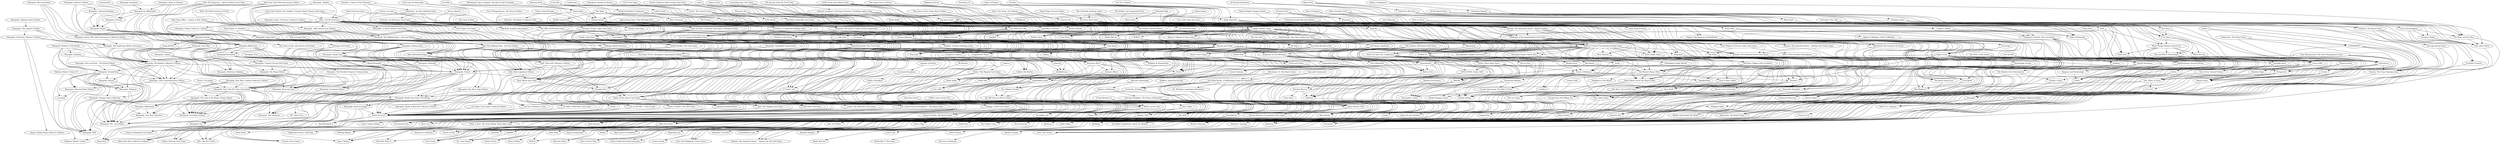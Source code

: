 digraph G {
"Monopoly: Pokémon" -> "Pokémon Master Trainer" ["weight"=0.137029553495362]
"Pokémon Master Trainer II" -> "Pokémon Master Trainer" ["weight"=0.145589023753635]
"Monopoly: Pokémon" -> "Monopoly: The .com Edition" ["weight"=0.0826593005719986]
"Monopoly: Disney" -> "Monopoly: Pokémon" ["weight"=0.0740454140119524]
"Pokémon Master Trainer II" -> "Monopoly: Pokémon" ["weight"=0.0567128601673221]
"Monopoly: Disney/Pixar" -> "Monopoly: Pokémon" ["weight"=0.0588491345300456]
"Monopoly: The Beatles Collector's Edition" -> "Monopoly: Pokémon" ["weight"=0.064585941291303]
"Monopoly: Star Wars Episode I" -> "Monopoly: The .com Edition" ["weight"=0.0938868930779845]
"Monopoly: Millennium" -> "Monopoly: The .com Edition" ["weight"=0.14785219636083]
"Monopoly: World Cup France '98 Edition" -> "Monopoly: The .com Edition" ["weight"=0.119676972409538]
"Monopoly: Star Trek The Next Generation" -> "Monopoly: The .com Edition" ["weight"=0.144216566406097]
"Monopoly: Disney" -> "Monopoly: The .com Edition" ["weight"=0.0878669933905637]
"Monopoly: French" -> "Monopoly: The .com Edition" ["weight"=0.0908041287478093]
"Throw 'n Go Jenga" -> "Monopoly: The .com Edition" ["weight"=0.048102559605819]
"Monopoly: 1935 Commemorative Edition" -> "Monopoly: The .com Edition" ["weight"=0.103270048718649]
"Monopoly: Disney/Pixar" -> "Monopoly: The .com Edition" ["weight"=0.108586068253271]
"Monopoly: The Beatles Collector's Edition" -> "Monopoly: The .com Edition" ["weight"=0.0972937313057636]
"Monopoly: Here and Now – The World Edition" -> "Monopoly: The .com Edition" ["weight"=0.0543602765860406]
"Monopoly: Disney/Pixar" -> "Monopoly: Disney" ["weight"=0.0908369816300836]
"Monopoly: Here and Now – The World Edition" -> "Monopoly: Disney" ["weight"=0.0541760173789831]
"Monopoly: Disney/Pixar" -> "Monopoly: NHL Collector's Edition" ["weight"=0.102705649585488]
"Monopoly: Disney/Pixar" -> "Cat-opoly" ["weight"=0.0436168251264234]
"Monopoly: Disney/Pixar" -> "Monopoly: National Parks Edition" ["weight"=0.100800416910088]
"Monopoly: Disney/Pixar" -> "Monopoly: Vintage Game Collection" ["weight"=0.0820231959673292]
"Monopoly: Disney/Pixar" -> "Monopoly: 1935 Commemorative Edition" ["weight"=0.0854408037939855]
"Monopoly: Banking" -> "Monopoly: Disney/Pixar" ["weight"=0.0826016798827409]
"Monopoly: Wonder of The World" -> "Monopoly: Disney/Pixar" ["weight"=0.0667117493247345]
"Monopoly: The Beatles Collector's Edition" -> "Monopoly: Disney/Pixar" ["weight"=0.136284153716417]
"Monopoly: Here and Now – The World Edition" -> "Monopoly: Disney/Pixar" ["weight"=0.0796677903204169]
"Monopoly: The Legend of Zelda" -> "Monopoly: The Beatles Collector's Edition" ["weight"=0.0460775518152456]
"Monopoly: The Beatles Collector's Edition" -> "Monopoly: Australian Edition" ["weight"=0.0709055291695412]
"Monopoly: The Beatles Collector's Edition" -> "Monopoly: NHL Collector's Edition" ["weight"=0.11647069318392]
"Monopoly: The Beatles Collector's Edition" -> "Monopoly: French" ["weight"=0.109741439189579]
"Monopoly: The Beatles Collector's Edition" -> "Monopoly: Vintage Game Collection" ["weight"=0.0996650946188781]
"Monopoly Revolution" -> "Monopoly: The Beatles Collector's Edition" ["weight"=0.0675483784661115]
"Monopoly: The Beatles Collector's Edition" -> "Monopoly: 1935 Commemorative Edition" ["weight"=0.0968116780921621]
"Monopoly: The Beatles Collector's Edition" -> "Monopoly: Here and Now" ["weight"=0.0768035759285838]
"Monopoly: The Nightmare Before Christmas" -> "Monopoly: The Beatles Collector's Edition" ["weight"=0.107926694484324]
"Monopoly: Nintendo Collector's Edition" -> "Monopoly: The Beatles Collector's Edition" ["weight"=0.0551499204064102]
"Monopoly: Doctor Who 50th Anniversary Collectors Edition" -> "Monopoly: The Beatles Collector's Edition" ["weight"=0.0629259410166877]
"Jenga BOOM" -> "Monopoly: The Beatles Collector's Edition" ["weight"=0.0510061280522769]
"Monopoly Hotels" -> "Monopoly: The Beatles Collector's Edition" ["weight"=0.107865109089643]
"Monopoly: Star Wars" -> "Monopoly: The Beatles Collector's Edition" ["weight"=0.0464908353989287]
"Monopoly: Rick and Morty" -> "Monopoly: The Beatles Collector's Edition" ["weight"=0.0835424669245544]
"Monopoly: The Legend of Zelda" -> "Monopoly: The Nightmare Before Christmas" ["weight"=0.042895150087742]
"Monopoly: The Legend of Zelda" -> "Monopoly: Nintendo Collector's Edition" ["weight"=0.0677150672533613]
"Monopoly: Pokémon Kanto Edition" -> "Monopoly: The Legend of Zelda" ["weight"=0.0494269207314459]
"Monopoly: The Nightmare Before Christmas" -> "Monopoly: NHL Collector's Edition" ["weight"=0.0611042947750691]
"Monopoly: The Nightmare Before Christmas" -> "Monopoly: 1935 Commemorative Edition" ["weight"=0.0580033969163452]
"Monopoly: Nintendo Collector's Edition" -> "Monopoly: The Nightmare Before Christmas" ["weight"=0.0569374848740532]
"Monopoly: Doctor Who 50th Anniversary Collectors Edition" -> "Monopoly: The Nightmare Before Christmas" ["weight"=0.0589990209216554]
"Monopoly: Rick and Morty" -> "Monopoly: The Nightmare Before Christmas" ["weight"=0.0897691150545319]
"Monopoly: Nintendo Collector's Edition" -> "Monopoly: NHL Collector's Edition" ["weight"=0.0709183182221278]
"Monopoly: Nintendo Collector's Edition" -> "Jenga: Donkey Kong Collector's Edition" ["weight"=0.0538065711149075]
"Global Survival" -> "Anti-Monopoly II" ["weight"=0.0946763142405653]
"Monopoly: Stock Exchange" -> "Anti-Monopoly II" ["weight"=0.0588851280968048]
"Monopoly: World Cup France '98 Edition" -> "Anti-Monopoly II" ["weight"=0.0805296742480278]
"Monopoly: Stock Exchange" -> "Global Survival" ["weight"=0.100134884111733]
"Mad Gab Card Game" -> "Global Survival" ["weight"=0.060586909061489]
"Battle of the Sexes Card Game" -> "Global Survival" ["weight"=0.0898296965740868]
"Monopoly: World Cup France '98 Edition" -> "Global Survival" ["weight"=0.0734532196824366]
"Stargate SG-1" -> "Global Survival" ["weight"=0.0846352092685144]
"Monopoly: French" -> "Global Survival" ["weight"=0.0710964237781559]
"CSI: Crime Scene Investigation – The Board Game" -> "Global Survival" ["weight"=0.0544457448039206]
"Cluedo Card Game" -> "Global Survival" ["weight"=0.0539469921369631]
"The Game of Life: Spongebob Squarepants Edition" -> "Global Survival" ["weight"=0.111722153815178]
"Monopoly: SpongeBob SquarePants" -> "Global Survival" ["weight"=0.0408123428685615]
"Big Brain Academy Boardgame" -> "Global Survival" ["weight"=0.0693792544446934]
"Cat in The Hat:  I Can do that!" -> "Global Survival" ["weight"=0.060979067766999]
"Bakugan Battle Brawlers" -> "Global Survival" ["weight"=0.0614246825189344]
"Monopoly: Indiana Jones" -> "Global Survival" ["weight"=0.0566479218120342]
"Monopoly: Clone Wars" -> "Global Survival" ["weight"=0.0655224961734859]
"Strain" -> "Global Survival" ["weight"=0.0426220513664391]
"Awkward Family Photos" -> "Global Survival" ["weight"=0.0489787440572056]
"Fruit Ninja Card Game" -> "Global Survival" ["weight"=0.054531719422684]
"Monopoly: World of Warcraft Collector's Edition" -> "Global Survival" ["weight"=0.0387329403270197]
"Castle: The Detective Card Game" -> "Global Survival" ["weight"=0.0553281302762281]
"Robots on the Line" -> "Global Survival" ["weight"=0.0787825914314092]
"Jazz: The Singing Card Game" -> "Global Survival" ["weight"=0.04837788772712]
"Monopoly: The Walking Dead – Survival Edition" -> "Global Survival" ["weight"=0.0589379667663299]
"Linkage: A DNA Card Game" -> "Global Survival" ["weight"=0.0720684414236731]
"Tau Ceti: Planetary Crisis" -> "Global Survival" ["weight"=0.0711893854188542]
"BoardGameGeek: The Card Game" -> "Global Survival" ["weight"=0.0750287783649444]
"GemPacked Cards" -> "Global Survival" ["weight"=0.0726050113015455]
"Monopoly:  80th Anniversary Edition" -> "Global Survival" ["weight"=0.0419953681543106]
"A Chaotic Life!" -> "Global Survival" ["weight"=0.0709965741658473]
"Cuisine a la Card" -> "Global Survival" ["weight"=0.057282381452999]
"Ember: The Magical Card Game" -> "Global Survival" ["weight"=0.0688523020525905]
"Monopoly: Game of Thrones Collector's Edition" -> "Global Survival" ["weight"=0.0260385453510333]
"Get Adler! Deduction Card Game" -> "Global Survival" ["weight"=0.0727464938332075]
"Town of Salem: The Card Game" -> "Global Survival" ["weight"=0.0426118653644734]
"Riftwalker: A Storm Hollow Card Game" -> "Global Survival" ["weight"=0.0760882513124816]
"Awful Fantasy: The Card Game" -> "Global Survival" ["weight"=0.0528695986166126]
"Single Card Game" -> "Global Survival" ["weight"=0.0689909104032101]
"Card Rogue" -> "Global Survival" ["weight"=0.0591995635348654]
"Stranger Things: Eggo Card Game" -> "Global Survival" ["weight"=0.0593332121693881]
"Cat Chaos Card Game: Celebrity Edition" -> "Global Survival" ["weight"=0.0539358714373853]
"Alien: USCSS Nostromo" -> "Global Survival" ["weight"=0.121511773173005]
"Lord of the Chords: The Geekiest, Punniest Music Theory Card Game" -> "Global Survival" ["weight"=0.0495918841670786]
"Monopoly: Builder" -> "Global Survival" ["weight"=0.0511674633212309]
"Monopoly: Stock Exchange" -> "Online: Internet Card Game" ["weight"=0.0803959461548946]
"Monopoly: World Cup France '98 Edition" -> "Monopoly: Stock Exchange" ["weight"=0.0969677574146744]
"Monopoly: French" -> "Monopoly: Stock Exchange" ["weight"=0.0605774138430979]
"Monopoly: World Cup France '98 Edition" -> "Online: Internet Card Game" ["weight"=0.0549463529503068]
"Monopoly: World Cup France '98 Edition" -> "Monopoly: The Simpsons" ["weight"=0.072027336376715]
"Monopoly: Star Trek The Next Generation" -> "Monopoly: World Cup France '98 Edition" ["weight"=0.118096918081716]
"Monopoly: French" -> "Monopoly: World Cup France '98 Edition" ["weight"=0.116157844813647]
"Monopoly: Star Wars Saga Edition" -> "Monopoly: World Cup France '98 Edition" ["weight"=0.0627845201238273]
"Monopoly: Family Guy" -> "Monopoly: World Cup France '98 Edition" ["weight"=0.0941094338618838]
"Monopoly: Indiana Jones" -> "Monopoly: World Cup France '98 Edition" ["weight"=0.0882101052861366]
"Battle of the Sexes Card Game" -> "Mad Gab Card Game" ["weight"=0.0625663062045368]
"The Game of Life: Spongebob Squarepants Edition" -> "Mad Gab Card Game" ["weight"=0.0519088604066581]
"Monopoly: French" -> "Battle of the Sexes Card Game" ["weight"=0.0671117093037384]
"Alien: USCSS Nostromo" -> "Battle of the Sexes Card Game" ["weight"=0.0854519748846321]
"Stargate SG-1" -> "Battle of the Sexes Card Game" ["weight"=0.0768441897564804]
"Battle of the Sexes Card Game" -> "Friends Trivia Game" ["weight"=0.0605919792264902]
"The Game of Life: Spongebob Squarepants Edition" -> "Battle of the Sexes Card Game" ["weight"=0.0566308461753296]
"The Office DVD Board Game" -> "Battle of the Sexes Card Game" ["weight"=0.0680102907281251]
"Alien: USCSS Nostromo" -> "Stargate SG-1" ["weight"=0.0695163024978815]
"The Office DVD Board Game" -> "Stargate SG-1" ["weight"=0.0443190460144218]
"Risk: Metal Gear Solid" -> "Stargate SG-1" ["weight"=0.0457175372002257]
"Risk: StarCraft Collector's Edition" -> "Stargate SG-1" ["weight"=0.0351968379782038]
"Monopoly: French" -> "Monopoly: Australian Edition" ["weight"=0.115187811678754]
"Monopoly: French" -> "Monopoly: European Edition" ["weight"=0.089998390318595]
"Monopoly: French" -> "Monopoly: Star Trek The Next Generation" ["weight"=0.105521675803612]
"Monopoly: French" -> "Online: Internet Card Game" ["weight"=0.0467792846478887]
"Monopoly: London" -> "Monopoly: French" ["weight"=0.0691902038649641]
"The Game of Life: Spongebob Squarepants Edition" -> "Monopoly: French" ["weight"=0.0418044652623861]
"Monopoly: SpongeBob SquarePants" -> "Monopoly: French" ["weight"=0.0622525341242367]
"Monopoly: Nintendo" -> "Monopoly: French" ["weight"=0.0709332983777163]
"Monopoly: Family Guy" -> "Monopoly: French" ["weight"=0.106187511289954]
"Monopoly: Euro" -> "Monopoly: French" ["weight"=0.0632864473170553]
"Monopoly: Indiana Jones" -> "Monopoly: French" ["weight"=0.0876347541388648]
"Monopoly: Clone Wars" -> "Monopoly: French" ["weight"=0.0603514648886841]
"Monopoly Revolution" -> "Monopoly: French" ["weight"=0.0644654858627748]
"Monopoly: Fallout Collector's Edition" -> "Monopoly: French" ["weight"=0.0310829946961097]
"Alien: USCSS Nostromo" -> "Monopoly: French" ["weight"=0.0691367323250943]
"Alien: USCSS Nostromo" -> "CSI: Crime Scene Investigation – The Board Game" ["weight"=0.0487659975898683]
"Cluedo Card Game" -> "CSI: Crime Scene Investigation – The Board Game" ["weight"=0.0350174447349521]
"Big Brain Academy Boardgame" -> "CSI: Crime Scene Investigation – The Board Game" ["weight"=0.055103675633284]
"Alien: USCSS Nostromo" -> "Cluedo Card Game" ["weight"=0.0544029682682377]
"Monopoly: SpongeBob SquarePants" -> "The Game of Life: Spongebob Squarepants Edition" ["weight"=0.142612393513963]
"Alien: USCSS Nostromo" -> "Big Brain Academy Boardgame" ["weight"=0.0628209392176922]
"Bakugan Battle Brawlers" -> "Cat in The Hat:  I Can do that!" ["weight"=0.0463875943719169]
"Fruit Ninja Card Game" -> "Cat in The Hat:  I Can do that!" ["weight"=0.0486232383717818]
"Alien: USCSS Nostromo" -> "Cat in The Hat:  I Can do that!" ["weight"=0.0651118035252316]
"Alien: USCSS Nostromo" -> "Bakugan Battle Brawlers" ["weight"=0.0654650252557153]
"Monopoly: Clone Wars" -> "Bakugan Battle Brawlers" ["weight"=0.0458334172621869]
"Monopoly: Indiana Jones" -> "Monopoly: Family Guy" ["weight"=0.101684828443856]
"Monopoly: Indiana Jones" -> "Monopoly: Star Wars Saga Edition" ["weight"=0.0889528291721444]
"Monopoly: Clone Wars" -> "Monopoly: Indiana Jones" ["weight"=0.102446776940892]
"Alien: USCSS Nostromo" -> "Monopoly: Clone Wars" ["weight"=0.0797825438176317]
"Monopoly: Fallout Collector's Edition" -> "Monopoly: Clone Wars" ["weight"=0.0445793653313672]
"Alien: USCSS Nostromo" -> "Strain" ["weight"=0.0486964239953487]
"Alien: USCSS Nostromo" -> "Awkward Family Photos" ["weight"=0.0512727270602409]
"Fruit Ninja Card Game" -> "Awkward Family Photos" ["weight"=0.0641144209024747]
"Stranger Things: Eggo Card Game" -> "Awkward Family Photos" ["weight"=0.0481693723037228]
"Alien: USCSS Nostromo" -> "Fruit Ninja Card Game" ["weight"=0.0617211488273405]
"Risk: StarCraft Collector's Edition" -> "Monopoly: World of Warcraft Collector's Edition" ["weight"=0.0480785654579179]
"Alien: USCSS Nostromo" -> "Castle: The Detective Card Game" ["weight"=0.0590778849183033]
"A Chaotic Life!" -> "Robots on the Line" ["weight"=0.0424043823157469]
"Robots on the Line" -> "Tower" ["weight"=0.0464402903287433]
"Dig Down Dwarf" -> "Robots on the Line" ["weight"=0.0589867748043318]
"Lift Off! Get me off this Planet!" -> "Robots on the Line" ["weight"=0.041850160843991]
"GemPacked Cards" -> "Robots on the Line" ["weight"=0.0489752244490879]
"Cuisine a la Card" -> "Robots on the Line" ["weight"=0.0588082215592396]
"Ember: The Magical Card Game" -> "Robots on the Line" ["weight"=0.0446105492959648]
"Alien: USCSS Nostromo" -> "Jazz: The Singing Card Game" ["weight"=0.0547559996268128]
"Lord of the Chords: The Geekiest, Punniest Music Theory Card Game" -> "Jazz: The Singing Card Game" ["weight"=0.0425356590697891]
"Monopoly: The Walking Dead – Survival Edition" -> "Risk: Metal Gear Solid" ["weight"=0.0285055447417514]
"Monopoly: The Walking Dead – Survival Edition" -> "Risk: The Walking Dead – Survival Edition" ["weight"=0.110057545567688]
"Monopoly:  80th Anniversary Edition" -> "Monopoly: The Walking Dead – Survival Edition" ["weight"=0.0315433313178446]
"Monopoly: Game of Thrones Collector's Edition" -> "Monopoly: The Walking Dead – Survival Edition" ["weight"=0.037774852376597]
"Alien: USCSS Nostromo" -> "Monopoly: The Walking Dead – Survival Edition" ["weight"=0.0588908425306674]
"Peptide: A Protein Building Game" -> "Linkage: A DNA Card Game" ["weight"=0.250888431957007]
"BoardGameGeek: The Card Game" -> "Linkage: A DNA Card Game" ["weight"=0.0626880365134727]
"Ion: A Compound Building Game" -> "Linkage: A DNA Card Game" ["weight"=0.183676832057831]
"Virulence: An Infectious Card Game" -> "Linkage: A DNA Card Game" ["weight"=0.13659156549362]
"Single Card Game" -> "Linkage: A DNA Card Game" ["weight"=0.0644558717375197]
"Riftwalker: A Storm Hollow Card Game" -> "Tau Ceti: Planetary Crisis" ["weight"=0.0398688442914992]
"Alien: USCSS Nostromo" -> "Tau Ceti: Planetary Crisis" ["weight"=0.0487269905573486]
"Cuisine a la Card" -> "BoardGameGeek: The Card Game" ["weight"=0.0553735844909804]
"Single Card Game" -> "BoardGameGeek: The Card Game" ["weight"=0.0669886188865308]
"GemPacked Cards" -> "Stones of Fate" ["weight"=0.0538794256722971]
"GemPacked Cards" -> "Lift Off! Get me off this Planet!" ["weight"=0.147842741893207]
"GemPacked Cards" -> "The Siblings Trouble" ["weight"=0.210679559896641]
"Cosmic Kaboom" -> "GemPacked Cards" ["weight"=0.0787104239965881]
"JurassAttack!" -> "GemPacked Cards" ["weight"=0.108019277981498]
"Avalanche at Yeti Mountain" -> "GemPacked Cards" ["weight"=0.0695383007822943]
"Ember: The Magical Card Game" -> "GemPacked Cards" ["weight"=0.0511559669111289]
"Heroes and Tricks" -> "GemPacked Cards" ["weight"=0.148013154994998]
"Heroes Welcome" -> "GemPacked Cards" ["weight"=0.0801604609999273]
"Legendary Creatures" -> "GemPacked Cards" ["weight"=0.09773396237571]
"Alien: USCSS Nostromo" -> "Monopoly:  80th Anniversary Edition" ["weight"=0.0448415212033309]
"Monopoly: Builder" -> "Monopoly:  80th Anniversary Edition" ["weight"=0.0344135271046379]
"Cuisine a la Card" -> "A Chaotic Life!" ["weight"=0.0551238593636892]
"Card Rogue" -> "A Chaotic Life!" ["weight"=0.0478248230866952]
"Clash of Steel: A Tactical Card Game of Medieval Duels" -> "A Chaotic Life!" ["weight"=0.0434951836809069]
"Alien: USCSS Nostromo" -> "A Chaotic Life!" ["weight"=0.0743217907990048]
"Cadaver" -> "Ember: The Magical Card Game" ["weight"=0.0392314035416417]
"Riftwalker: A Storm Hollow Card Game" -> "Get Adler! Deduction Card Game" ["weight"=0.0418841251426023]
"Alien: USCSS Nostromo" -> "Get Adler! Deduction Card Game" ["weight"=0.0497927843769826]
"Alien: USCSS Nostromo" -> "Town of Salem: The Card Game" ["weight"=0.0454998002930565]
"Awful Fantasy: The Card Game" -> "Town of Salem: The Card Game" ["weight"=0.0436482006981488]
"Alien: USCSS Nostromo" -> "Riftwalker: A Storm Hollow Card Game" ["weight"=0.0520801167395178]
"Alien: USCSS Nostromo" -> "Awful Fantasy: The Card Game" ["weight"=0.0835500420814843]
"Single Card Game" -> "Awful Fantasy: The Card Game" ["weight"=0.0528068696091343]
"Single Card Game" -> "404: Law Not Found" ["weight"=0.0593862641797569]
"Alien: USCSS Nostromo" -> "Single Card Game" ["weight"=0.079501613784377]
"Single Card Game" -> "Kung Fu Panda: The Board Game" ["weight"=0.0630378795795559]
"Clash of Steel: A Tactical Card Game of Medieval Duels" -> "Single Card Game" ["weight"=0.0577415841052084]
"Table Golf Association" -> "Single Card Game" ["weight"=0.04220446666368]
"Alien: USCSS Nostromo" -> "Card Rogue" ["weight"=0.0632116969119634]
"Card Rogue" -> "NecronomiCards" ["weight"=0.0396009157219702]
"Tavern Masters" -> "Card Rogue" ["weight"=0.0434726814135863]
"Stranger Things: Eggo Card Game" -> "Card Rogue" ["weight"=0.0462245596683135]
"Alien: USCSS Nostromo" -> "Stranger Things: Eggo Card Game" ["weight"=0.0633544033184587]
"Stranger Things: Eggo Card Game" -> "Catan: Family Edition" ["weight"=0.0308793272439282]
"Alien: USCSS Nostromo" -> "Cat Chaos Card Game: Celebrity Edition" ["weight"=0.0575912684892463]
"Monopoly: Builder" -> "Cat Chaos Card Game: Celebrity Edition" ["weight"=0.0333017607028118]
"Alien: USCSS Nostromo" -> "404: Law Not Found" ["weight"=0.0547591387458579]
"Alien: USCSS Nostromo" -> "Friends Trivia Game" ["weight"=0.0576430130550408]
"Alien: USCSS Nostromo" -> "The Office DVD Board Game" ["weight"=0.0691623692392992]
"Alien: USCSS Nostromo" -> "Risk: Metal Gear Solid" ["weight"=0.046837891840716]
"Alien: USCSS Nostromo" -> "Catan: Family Edition" ["weight"=0.025205055979226]
"Alien: USCSS Nostromo" -> "Monopoly: Fallout Collector's Edition" ["weight"=0.0457686525986079]
"Alien: USCSS Nostromo" -> "Clash of Steel: A Tactical Card Game of Medieval Duels" ["weight"=0.0500076114251611]
"Lord of the Chords: The Geekiest, Punniest Music Theory Card Game" -> "Alien: USCSS Nostromo" ["weight"=0.0529528760700465]
"Monopoly: Builder" -> "Alien: USCSS Nostromo" ["weight"=0.0572874329565577]
"Table Golf Association" -> "Alien: USCSS Nostromo" ["weight"=0.0442879245968352]
"Monopoly: Star Trek The Next Generation" -> "Monopoly: Star Wars Episode I" ["weight"=0.118371936387131]
"Monopoly: Millennium" -> "Monopoly: Star Wars Episode I" ["weight"=0.104955764547565]
"Monopoly: The Lord of the Rings Trilogy Edition" -> "Monopoly: Star Wars Episode I" ["weight"=0.0953330682383196]
"Monopoly: Star Wars Limited Collector's Edition" -> "Monopoly: Star Wars Episode I" ["weight"=0.0971144729683648]
"Monopoly: Star Trek The Next Generation" -> "Monopoly: Millennium" ["weight"=0.0851867220495935]
"Monopoly: The Lord of the Rings Trilogy Edition" -> "Monopoly: Millennium" ["weight"=0.0760182066979686]
"Monopoly: 1935 Commemorative Edition" -> "Monopoly: Millennium" ["weight"=0.111676505077268]
"Monopoly: Star Trek The Next Generation" -> "Monopoly: Australian Edition" ["weight"=0.101475711252233]
"Monopoly: Star Trek The Next Generation" -> "Monopoly: The Simpsons" ["weight"=0.0807395536329893]
"Monopoly: Star Trek The Next Generation" -> "Monopoly: The Lord of the Rings Trilogy Edition" ["weight"=0.0799427753237665]
"Throw 'n Go Jenga" -> "Monopoly: Star Trek The Next Generation" ["weight"=0.0681023700054826]
"Monopoly: 1935 Commemorative Edition" -> "Monopoly: Star Trek The Next Generation" ["weight"=0.110073336000067]
"Monopoly: London" -> "Monopoly: Star Trek The Next Generation" ["weight"=0.0508104371954939]
"Monopoly: Nintendo" -> "Monopoly: Star Trek The Next Generation" ["weight"=0.0852880120336488]
"Monopoly: Family Guy" -> "Monopoly: Star Trek The Next Generation" ["weight"=0.1144964611641]
"Monopoly: Star Wars Limited Collector's Edition" -> "Monopoly: Star Trek The Next Generation" ["weight"=0.0572602602395272]
"UNO: The Simpsons – Special Edition Card Game" -> "Monopoly: Star Trek The Next Generation" ["weight"=0.0443016401854382]
"Monopoly: 1935 Commemorative Edition" -> "Monopoly: Australian Edition" ["weight"=0.110447418576073]
"Monopoly: 1935 Commemorative Edition" -> "Monopoly: NHL Collector's Edition" ["weight"=0.12024147787923]
"Monopoly: 1935 Commemorative Edition" -> "Monopoly: National Parks Edition" ["weight"=0.0954147728350175]
"Monopoly: Banking" -> "Monopoly: 1935 Commemorative Edition" ["weight"=0.0589751589415945]
"Monopoly: Wonder of The World" -> "Monopoly: 1935 Commemorative Edition" ["weight"=0.0686533662997942]
"Monopoly: Star Wars" -> "Monopoly: 1935 Commemorative Edition" ["weight"=0.0386020010891388]
"Monopoly: Rick and Morty" -> "Monopoly: 1935 Commemorative Edition" ["weight"=0.0588376537962837]
"Monopoly: Family Guy" -> "Monopoly: The Simpsons" ["weight"=0.0778822638439508]
"UNO: The Simpsons – Special Edition Card Game" -> "Monopoly: The Simpsons" ["weight"=0.0705574484053669]
"Monopoly: Family Guy" -> "Monopoly: Star Wars Saga Edition" ["weight"=0.0694481247310807]
"Monopoly: Family Guy" -> "Monopoly: Nintendo" ["weight"=0.0893604803906553]
"UNO: The Simpsons – Special Edition Card Game" -> "Monopoly: Family Guy" ["weight"=0.0537787110092877]
"Monopoly: European Edition" -> "Monopoly: Australian Edition" ["weight"=0.104404046497837]
"Monopoly: London" -> "Monopoly: Australian Edition" ["weight"=0.113921148331217]
"Monopoly: Here and Now" -> "Monopoly: Australian Edition" ["weight"=0.0514834423118714]
"Monopoly: Euro" -> "Monopoly: Australian Edition" ["weight"=0.0812994231946783]
"Monopoly: The Portable Property Trading Game" -> "Monopoly: Australian Edition" ["weight"=0.0535003805724981]
"Monopoly Revolution" -> "Monopoly: Australian Edition" ["weight"=0.0934517573772536]
"Monopoly: Star Wars" -> "Monopoly: Australian Edition" ["weight"=0.0555354261876889]
"Monopoly: Euro" -> "Monopoly: European Edition" ["weight"=0.0601318949023553]
"Monopoly: The Portable Property Trading Game" -> "Monopoly: European Edition" ["weight"=0.0386388874625851]
"Monopoly Revolution" -> "Monopoly: European Edition" ["weight"=0.0664752936590818]
"Monopoly: The Mega Edition" -> "Monopoly: Here and Now" ["weight"=0.0806415990449888]
"Monopoly Revolution" -> "Monopoly: Here and Now" ["weight"=0.0793552162953269]
"Monopoly Hotels" -> "Monopoly: Here and Now" ["weight"=0.0669562470968815]
"Monopoly Empire" -> "Monopoly: Here and Now" ["weight"=0.053891695415962]
"Monopoly: Electronic Banking" -> "Monopoly: Here and Now" ["weight"=0.088929461136177]
"Monopoly Millionaire" -> "Monopoly: Here and Now" ["weight"=0.0950665395688275]
"Monopoly Revolution" -> "Monopoly: The Portable Property Trading Game" ["weight"=0.0550165905309291]
"Monopoly Revolution" -> "Monopoly: The Mega Edition" ["weight"=0.068566462016234]
"Monopoly Revolution" -> "Monopoly: Tropical Tycoon DVD Game" ["weight"=0.0680258424750397]
"Monopoly Revolution" -> "Monopoly City" ["weight"=0.0910369404193366]
"Monopoly Revolution" -> "Jenga Max" ["weight"=0.0716271043564035]
"Monopoly Revolution" -> "U-Build Monopoly" ["weight"=0.111826995940144]
"Monopoly Millionaire" -> "Monopoly Revolution" ["weight"=0.130679247217968]
"Monopoly Hotels" -> "Monopoly Revolution" ["weight"=0.109001481503077]
"Cat-opoly" -> "Monopoly: NHL Collector's Edition" ["weight"=0.0419583603134325]
"Monopoly: National Parks Edition" -> "Monopoly: NHL Collector's Edition" ["weight"=0.128124020217108]
"Monopoly: Vintage Game Collection" -> "Monopoly: NHL Collector's Edition" ["weight"=0.0941441956508408]
"Monopoly: National Parks Edition" -> "Cat-opoly" ["weight"=0.0792279216745669]
"Monopoly: Wonder of The World" -> "Monopoly: National Parks Edition" ["weight"=0.0556924210113073]
"Monopoly: Star Wars Limited Collector's Edition" -> "Monopoly: The Lord of the Rings Trilogy Edition" ["weight"=0.086922049610657]
"Monopoly: Wonder of The World" -> "Monopoly: Banking" ["weight"=0.112440657538463]
"Monopoly: Tropical Tycoon DVD Game" -> "Monopoly: The Mega Edition" ["weight"=0.0862069663846855]
"Monopoly Millionaire" -> "Monopoly: The Mega Edition" ["weight"=0.066184341232491]
"Monopoly Millionaire" -> "Monopoly: Tropical Tycoon DVD Game" ["weight"=0.0732502490902682]
"Monopoly: Ultimate Banking" -> "Monopoly Millionaire" ["weight"=0.045772929200866]
"Monopoly: Fortnite" -> "Monopoly Millionaire" ["weight"=0.0391848569647016]
"Monopoly: Game of Thrones" -> "Monopoly Millionaire" ["weight"=0.0243540178197656]
"Monopoly Millionaire" -> "Express Monopoly Card Game" ["weight"=0.046084719099927]
"Monopoly Hotels" -> "Monopoly Millionaire" ["weight"=0.10738890576228]
"Monopoly Empire" -> "Monopoly Millionaire" ["weight"=0.119471675396505]
"Monopoly for Millennials" -> "Monopoly Millionaire" ["weight"=0.0842502905181466]
"Monopoly Millionaire" -> "Monopoly: Electronic Banking" ["weight"=0.0744337790387804]
"Monopoly Millionaire" -> "U-Build Monopoly" ["weight"=0.100339690917073]
"Monopoly Millionaire" -> "Monopoly City" ["weight"=0.0814592832233755]
"Monopoly: Cheaters Edition" -> "Monopoly Millionaire" ["weight"=0.0576558440908228]
"U-Build Monopoly" -> "Monopoly City" ["weight"=0.100758695298673]
"U-Build Monopoly" -> "Jenga Max" ["weight"=0.0895806362071221]
"The Game of Life: Adventures Card Game" -> "Jenga Max" ["weight"=0.0662395086217102]
"Monopoly Hotels" -> "Jenga Max" ["weight"=0.0706243629341225]
"Stratego Card Game" -> "U-Build Monopoly" ["weight"=0.0426212440721634]
"U-Build Monopoly" -> "Express Monopoly Card Game" ["weight"=0.0665575728413223]
"Monopoly Hotels" -> "U-Build Monopoly" ["weight"=0.0935320396630141]
"The Game of Life: Adventures Card Game" -> "U-Build Monopoly" ["weight"=0.0870858248485758]
"Monopoly: Game of Thrones" -> "Monopoly Hotels" ["weight"=0.0367379560223836]
"Monopoly Hotels" -> "Stratego Card Game" ["weight"=0.0532575522517633]
"Monopoly Hotels" -> "Express Monopoly Card Game" ["weight"=0.0709951656812993]
"Monopoly Hotels" -> "Jenga BOOM" ["weight"=0.0646120182099341]
"Monopoly Hotels" -> "The Game of Life: Adventures Card Game" ["weight"=0.0509799846111721]
"Monopoly Empire" -> "Monopoly Hotels" ["weight"=0.0761998275648249]
"Monopoly for Millennials" -> "Monopoly Hotels" ["weight"=0.072815470656583]
"Risk: StarCraft Collector's Edition" -> "Risk: Metal Gear Solid" ["weight"=0.0817076221236513]
"Risk: StarCraft Collector's Edition" -> "Risk: Halo Legendary Edition" ["weight"=0.0826303309783299]
"Risk: Battlefield Rogue" -> "Risk: StarCraft Collector's Edition" ["weight"=0.0776403665280848]
"Risk: The Walking Dead – Survival Edition" -> "Risk: StarCraft Collector's Edition" ["weight"=0.079065787971143]
"Risk: Mass Effect – Galaxy at War Edition" -> "Risk: StarCraft Collector's Edition" ["weight"=0.0600389170890081]
"Risk: Star Trek 50th Anniversary Edition" -> "Risk: StarCraft Collector's Edition" ["weight"=0.0464604728748198]
"Clash of Steel: A Tactical Card Game of Medieval Duels" -> "404: Law Not Found" ["weight"=0.031168586054749]
"Risk: Metal Gear Solid" -> "Risk: Halo Wars Collector's Edition" ["weight"=0.0877537549730393]
"Risk: Halo Legendary Edition" -> "Risk: Metal Gear Solid" ["weight"=0.0895015774437658]
"Risk: Battlefield Rogue" -> "Risk: Metal Gear Solid" ["weight"=0.0926598396348747]
"Risk: The Walking Dead – Survival Edition" -> "Risk: Metal Gear Solid" ["weight"=0.0738889726890384]
"Risk: The Dalek Invasion of Earth" -> "Risk: Metal Gear Solid" ["weight"=0.0478424085701327]
"Risk: Star Trek 50th Anniversary Edition" -> "Risk: Metal Gear Solid" ["weight"=0.0406343883083261]
"Risk: The Walking Dead – Survival Edition" -> "Risk: Battlefield Rogue" ["weight"=0.0826501859944689]
"Risk: The Dalek Invasion of Earth" -> "Risk: The Walking Dead – Survival Edition" ["weight"=0.0710339948303712]
"Monopoly: Ultimate Banking" -> "Monopoly Empire" ["weight"=0.0414184296994261]
"Monopoly: Cheaters Edition" -> "Monopoly: Ultimate Banking" ["weight"=0.0545477653801238]
"Monopoly: Fortnite" -> "Monopoly Empire" ["weight"=0.0396010782135361]
"Monopoly Empire" -> "Monopoly: Electronic Banking" ["weight"=0.0760191694518779]
"Monopoly: Cheaters Edition" -> "Monopoly Empire" ["weight"=0.0705810321403687]
"Monopoly for Millennials" -> "Monopoly Empire" ["weight"=0.0551699380759125]
"Monopoly: Cheaters Edition" -> "Monopoly: Electronic Banking" ["weight"=0.055345122662695]
"Monopoly for Millennials" -> "Monopoly: Fortnite" ["weight"=0.0569328956775428]
"Outsmarted!" -> "Monopoly: Fortnite" ["weight"=0.0371582002325994]
"Monopoly: Game of Thrones" -> "Monopoly for Millennials" ["weight"=0.0425534817422578]
"Monopoly: Socialism" -> "Monopoly for Millennials" ["weight"=0.0832286029229]
"The Office DVD Board Game" -> "Friends Trivia Game" ["weight"=0.0581599414223724]
"Table Golf Association" -> "Kung Fu Panda: The Board Game" ["weight"=0.0384862907165935]
"Stratego Card Game" -> "Express Monopoly Card Game" ["weight"=0.0577232759721296]
"Batman: The Animated Series – Gotham City Under Siege" -> "Batman: The Animated Series – Almost Got 'Im Card Game" ["weight"=0.0626116127309985]
"Challenge of the Superfriends Card Game" -> "Batman: The Animated Series – Almost Got 'Im Card Game" ["weight"=0.0595825156734742]
"Batman: The Animated Series – Rogues Gallery" -> "Batman: The Animated Series – Almost Got 'Im Card Game" ["weight"=0.0529423020513041]
"Challenge of the Superfriends Card Game" -> "Batman: The Animated Series – Gotham City Under Siege" ["weight"=0.0789161036608603]
"Batman: The Animated Series – Gotham City Under Siege" -> "Batman: The Animated Series Dice Game" ["weight"=0.0817872915926617]
"Batman: The Animated Series – Rogues Gallery" -> "Batman: The Animated Series – Gotham City Under Siege" ["weight"=0.122576099162828]
"Challenge of the Superfriends Card Game" -> "The Grimwood" ["weight"=0.0314932539684918]
"Challenge of the Superfriends Card Game" -> "Batman: The Animated Series Dice Game" ["weight"=0.0571384924190081]
"Challenge of the Superfriends Card Game" -> "Scott Pilgrim's Precious Little Card Game" ["weight"=0.0553209912024906]
"Challenge of the Superfriends Card Game" -> "Robotech: Ace Pilot" ["weight"=0.071688208759886]
"Challenge of the Superfriends Card Game" -> "Potato Pirates" ["weight"=0.0417568590418107]
"Challenge of the Superfriends Card Game" -> "Monster Crunch! The Breakfast Battle Game" ["weight"=0.0923724105064792]
"Challenge of the Superfriends Card Game" -> "Aftershock: San Francisco & Venice" ["weight"=0.0681175022307984]
"Batman: The Animated Series – Rogues Gallery" -> "Challenge of the Superfriends Card Game" ["weight"=0.0735312681184593]
"Sinister Six" -> "Challenge of the Superfriends Card Game" ["weight"=0.0633743614246423]
"The Zorro Dice Game" -> "Challenge of the Superfriends Card Game" ["weight"=0.0719195138430143]
"The Umbrella Academy Game" -> "Challenge of the Superfriends Card Game" ["weight"=0.072653645431409]
"Batman: The Animated Series – Rogues Gallery" -> "Batman: The Animated Series Dice Game" ["weight"=0.061907782411381]
"Batman: The Animated Series – Rogues Gallery" -> "Maniacal" ["weight"=0.0548386685656499]
"Batman: The Animated Series – Rogues Gallery" -> "Potato Pirates" ["weight"=0.0307457932500602]
"Sinister Six" -> "Batman: The Animated Series – Rogues Gallery" ["weight"=0.0695773931080434]
"The Zorro Dice Game" -> "Batman: The Animated Series – Rogues Gallery" ["weight"=0.0523853306622288]
"The Umbrella Academy Game" -> "Batman: The Animated Series – Rogues Gallery" ["weight"=0.0675039174422737]
"Monopoly: Rick and Morty" -> "Monopoly: Doctor Who 50th Anniversary Collectors Edition" ["weight"=0.0473554855473838]
"Risk: Halo Legendary Edition" -> "Risk: Halo Wars Collector's Edition" ["weight"=0.136842361918775]
"Risk: Battlefield Rogue" -> "Risk: Halo Wars Collector's Edition" ["weight"=0.0958397447602206]
"Risk: Plants vs. Zombies" -> "Risk: Halo Wars Collector's Edition" ["weight"=0.0515175513756479]
"Risk: Star Trek 50th Anniversary Edition" -> "Risk: Halo Legendary Edition" ["weight"=0.0554047787721997]
"Risk & Castle Risk" -> "Risk: Halo Legendary Edition" ["weight"=0.0489880417061917]
"Risk: Mass Effect – Galaxy at War Edition" -> "Risk: Halo Legendary Edition" ["weight"=0.0882452930635031]
"Risk: Battlefield Rogue" -> "Risk: Halo Legendary Edition" ["weight"=0.120404139777172]
"Risk: Plants vs. Zombies" -> "Risk: Halo Legendary Edition" ["weight"=0.0593474298655097]
"Risk & Castle Risk" -> "Risk: Battlefield Rogue" ["weight"=0.033048658091679]
"Risk: Mass Effect – Galaxy at War Edition" -> "Risk: Battlefield Rogue" ["weight"=0.0795503354728056]
"Risk: Plants vs. Zombies" -> "Risk: Battlefield Rogue" ["weight"=0.0999683968256636]
"Risk: The Dalek Invasion of Earth" -> "Risk: Battlefield Rogue" ["weight"=0.0692630583207997]
"Risk: Star Trek 50th Anniversary Edition" -> "NFL Rush Zone" ["weight"=0.0601588376541484]
"Tower" -> "Stones of Fate" ["weight"=0.0736003689889009]
"Lift Off! Get me off this Planet!" -> "Tower" ["weight"=0.0592223681453727]
"Four Tribes" -> "Tower" ["weight"=0.0712193749398251]
"Dig Down Dwarf" -> "Tower" ["weight"=0.0915025201253862]
"CHEW: Cases of the FDA" -> "Tower" ["weight"=0.0498687444354857]
"Dig Down Dwarf" -> "Four Tribes" ["weight"=0.161043664562073]
"Heroes and Tricks" -> "Lift Off! Get me off this Planet!" ["weight"=0.0924162976997191]
"Lift Off! Get me off this Planet!" -> "Stones of Fate" ["weight"=0.0479203866694899]
"Lift Off! Get me off this Planet!" -> "Space Movers 2201" ["weight"=0.0609991329497649]
"The Siblings Trouble" -> "Lift Off! Get me off this Planet!" ["weight"=0.148680375709011]
"V-Wars" -> "World War Z: The Game" ["weight"=0.068078433864824]
"V-Wars" -> "Mega Man: The Board Game" ["weight"=0.0457226057553445]
"Kingsport Festival: The Card Game" -> "V-Wars" ["weight"=0.0828716846962834]
"Rayguns and Rocketships" -> "V-Wars" ["weight"=0.0742398069826025]
"Edge of Humanity" -> "V-Wars" ["weight"=0.0626991718516222]
"Outpost: Siberia" -> "V-Wars" ["weight"=0.0455807989095831]
"Remnants" -> "V-Wars" ["weight"=0.0618392025680977]
"Neon Gods" -> "V-Wars" ["weight"=0.0656632115253622]
"Kingsport Festival: The Card Game" -> "Mega Man: The Board Game" ["weight"=0.0403879716359285]
"Shovel Knight: Dungeon Duels" -> "Mega Man: The Board Game" ["weight"=0.0509233410932109]
"Kingsport Festival: The Card Game" -> "Monster Mansion" ["weight"=0.0464519512110862]
"Kingsport Festival: The Card Game" -> "Cthulhu's Vault" ["weight"=0.0527538715635343]
"Kingsport Festival: The Card Game" -> "Iron & Ale" ["weight"=0.0253971797520453]
"Kingsport Festival: The Card Game" -> "Little Circuses" ["weight"=0.0444771452996364]
"Space Invaders Dice!" -> "Kingsport Festival: The Card Game" ["weight"=0.0656433444625785]
"Outpost: Siberia" -> "Kingsport Festival: The Card Game" ["weight"=0.0905811288132262]
"Dice & Dragons" -> "Kingsport Festival: The Card Game" ["weight"=0.0564985126062426]
"Shovel Knight: Dungeon Duels" -> "Pinball Showdown" ["weight"=0.0323283626872324]
"Gruff" -> "Castle Assault" ["weight"=0.0554612887652918]
"Gruff: Clash of the Battle Goats" -> "Castle Assault" ["weight"=0.0433160078048928]
"Gruff" -> "Student Bodies" ["weight"=0.0603806044136775]
"ROLL for Your Life, Candyman!" -> "Gruff" ["weight"=0.045306432022211]
"Gruff" -> "Cauldron" ["weight"=0.0572371325761836]
"Gruff: Clash of the Battle Goats" -> "Gruff" ["weight"=0.498139094049013]
"Gruff: Clash of the Battle Goats" -> "Circular Reasoning: The Well of Power" ["weight"=0.0377363609361798]
"Gruff: Clash of the Battle Goats" -> "Cauldron" ["weight"=0.0420326273086879]
"Ion: A Compound Building Game" -> "Peptide: A Protein Building Game" ["weight"=0.217159260674877]
"Covalence: A Molecule Building Game" -> "Peptide: A Protein Building Game" ["weight"=0.196352173445777]
"Virulence: An Infectious Card Game" -> "Peptide: A Protein Building Game" ["weight"=0.221966280868348]
"Covalence: A Molecule Building Game" -> "Ion: A Compound Building Game" ["weight"=0.301891602916951]
"Xtronaut: The Game of Solar System Exploration" -> "Ion: A Compound Building Game" ["weight"=0.0325498732343051]
"Virulence: An Infectious Card Game" -> "Ion: A Compound Building Game" ["weight"=0.157941779419498]
"Subatomic: An Atom Building Game" -> "Ion: A Compound Building Game" ["weight"=0.197777239704374]
"Periodic: A Game of The Elements" -> "Ion: A Compound Building Game" ["weight"=0.15886128895778]
"Virulence: An Infectious Card Game" -> "Covalence: A Molecule Building Game" ["weight"=0.15206108946878]
"Virulence: An Infectious Card Game" -> "Xtronaut: The Game of Solar System Exploration" ["weight"=0.0331210096926386]
"Subatomic: An Atom Building Game" -> "Virulence: An Infectious Card Game" ["weight"=0.130225509085253]
"What the Food?!" -> "Stones of Fate" ["weight"=0.0690592892506573]
"Four Tribes" -> "Stones of Fate" ["weight"=0.0473807888867936]
"Brewin' USA" -> "Stones of Fate" ["weight"=0.0342214307136755]
"Avalanche at Yeti Mountain" -> "Stones of Fate" ["weight"=0.0503841996228563]
"Heroes and Tricks" -> "The Siblings Trouble" ["weight"=0.151522564954825]
"Legendary Creatures" -> "The Siblings Trouble" ["weight"=0.0847440349917765]
"JurassAttack!" -> "Cosmic Kaboom" ["weight"=0.0516411896453144]
"Avalanche at Yeti Mountain" -> "Cosmic Kaboom" ["weight"=0.082014482654541]
"JurassAttack!" -> "Perspective" ["weight"=0.06867144007896]
"Heroes and Tricks" -> "JurassAttack!" ["weight"=0.105205046246392]
"Time Management: The Time Management Game" -> "JurassAttack!" ["weight"=0.0465479646405953]
"JurassAttack!" -> "MOD X" ["weight"=0.0619561748020487]
"JurassAttack!" -> "Fidelitas" ["weight"=0.111729688823122]
"JurassAttack!" -> "Swamped" ["weight"=0.0572789958587055]
"JurassAttack!" -> "Sun, Moon, & Stars" ["weight"=0.050266779679153]
"JurassAttack!" -> "Wok on Fire" ["weight"=0.163101528293716]
"Avalanche at Yeti Mountain" -> "JurassAttack!" ["weight"=0.184732652135434]
"ManaSurge" -> "JurassAttack!" ["weight"=0.0652809652715124]
"The Goonies: Adventure Card Game" -> "JurassAttack!" ["weight"=0.0572482174299376]
"Heroes and Tricks" -> "Avalanche at Yeti Mountain" ["weight"=0.0888551582629711]
"Avalanche at Yeti Mountain" -> "Sun, Moon, & Stars" ["weight"=0.051151253772176]
"Avalanche at Yeti Mountain" -> "Fidelitas" ["weight"=0.124935731189729]
"Avalanche at Yeti Mountain" -> "Brewin' USA" ["weight"=0.0515709163374264]
"Avalanche at Yeti Mountain" -> "Wombat Rescue" ["weight"=0.120537134629548]
"Avalanche at Yeti Mountain" -> "Fleet Wharfside" ["weight"=0.064454883777197]
"Avalanche at Yeti Mountain" -> "Wok on Fire" ["weight"=0.169453550793861]
"The Goonies: Adventure Card Game" -> "Avalanche at Yeti Mountain" ["weight"=0.0676450556606868]
"Kitten Klash" -> "Heroes and Tricks" ["weight"=0.0678401386256078]
"Heroes and Tricks" -> "They Who Were 8" ["weight"=0.0776232166550009]
"Heroes and Tricks" -> "MOD X" ["weight"=0.0555183046015145]
"Heroes and Tricks" -> "What the Food?!" ["weight"=0.0702558629408627]
"Heroes and Tricks" -> "Brewin' USA" ["weight"=0.0427644088996727]
"Heroes and Tricks" -> "Wok on Fire" ["weight"=0.0962918463618919]
"Undermine" -> "Heroes and Tricks" ["weight"=0.0549166307560662]
"Heroes Welcome" -> "Heroes and Tricks" ["weight"=0.109053976737302]
"Legendary Creatures" -> "Heroes and Tricks" ["weight"=0.150908921684636]
"The Primary" -> "Heroes and Tricks" ["weight"=0.0500765072249227]
"Heroes Welcome" -> "Shifting Realms" ["weight"=0.0525973310503173]
"Legendary Creatures" -> "Heroes Welcome" ["weight"=0.0800460064780146]
"Twisty Little Passages" -> "Heroes Welcome" ["weight"=0.0587573525859425]
"Dragon Island" -> "Legendary Creatures" ["weight"=0.0751476814441809]
"Approaching Dawn: The Witching Hour" -> "Legendary Creatures" ["weight"=0.0610144875209358]
"Legendary Creatures" -> "Shifting Realms" ["weight"=0.068532919809393]
"Batman: The Animated Series Dice Game" -> "Dalek Dice" ["weight"=0.0516509365068105]
"Batman: The Animated Series Dice Game" -> "Simon's Cat Card Game" ["weight"=0.0735452073016872]
"Monster Crunch! The Breakfast Battle Game" -> "Batman: The Animated Series Dice Game" ["weight"=0.0626096850085115]
"The Zorro Dice Game" -> "Batman: The Animated Series Dice Game" ["weight"=0.0512356823142828]
"Evil Genius: Deathray" -> "Rise of Cthulhu" ["weight"=0.0538278224098561]
"Evil Genius: Deathray" -> "Gingerdead House" ["weight"=0.0880427410022952]
"Evil Genius: Deathray" -> "Death Wish" ["weight"=0.0226530271766605]
"ROBiTs" -> "Evil Genius: Deathray" ["weight"=0.0631423787323266]
"Gingerdead House" -> "Rise of Cthulhu" ["weight"=0.0382753057553311]
"Gingerdead House" -> "Pixel Glory" ["weight"=0.198201136998036]
"Death Wish" -> "Gingerdead House" ["weight"=0.0664551308635117]
"Death Wish" -> "Pixel Glory" ["weight"=0.060752120044498]
"ROBiTs" -> "Tricks and Treats" ["weight"=0.0535197749871928]
"ROBiTs" -> "De Stijl" ["weight"=0.13882879717858]
"Trapper Keeper Game" -> "ROBiTs" ["weight"=0.052920600474278]
"Little Drop of Poison" -> "The Worst Game Ever" ["weight"=0.0504768929808107]
"Little Drop of Poison" -> "4 the Birds" ["weight"=0.0596490630730438]
"Less: Like Chess but Less!" -> "Little Drop of Poison" ["weight"=0.0530031204779666]
"The Worst Game Ever" -> "Desert Island" ["weight"=0.0764710266781912]
"Stowaway 52" -> "The Worst Game Ever" ["weight"=0.0474545197523135]
"4 the Birds" -> "Desert Island" ["weight"=0.0776599740294209]
"4 the Birds" -> "Bad Medicine" ["weight"=0.0730605099563978]
"MoonQuake Escape" -> "4 the Birds" ["weight"=0.0770614738807479]
"Game of Phones" -> "4 the Birds" ["weight"=0.0274809833023251]
"By Order of the Queen" -> "4 the Birds" ["weight"=0.0488811849164633]
"Kaiju Crush" -> "4 the Birds" ["weight"=0.0650906842783612]
"Grackles" -> "4 the Birds" ["weight"=0.0780310937903061]
"Tavern Masters" -> "NecronomiCards" ["weight"=0.0414228741388765]
"The Umbrella Academy Game" -> "The Grimwood" ["weight"=0.0475189788744648]
"Scott Pilgrim's Precious Little Card Game" -> "Bill & Ted's Excellent Boardgame" ["weight"=0.0405896467771486]
"Scott Pilgrim's Precious Little Card Game" -> "Flip Ships" ["weight"=0.0523923539119064]
"Aftershock: San Francisco & Venice" -> "Potato Pirates" ["weight"=0.0315109649081247]
"Pop-Tarts Game" -> "Monster Crunch! The Breakfast Battle Game" ["weight"=0.107097133232606]
"Monster Crunch! The Breakfast Battle Game" -> "Monopoly Gamer: Mario Kart" ["weight"=0.0505398408767643]
"Monster Crunch! The Breakfast Battle Game" -> "Tricks and Treats" ["weight"=0.0944043723047701]
"Monster Crunch! The Breakfast Battle Game" -> "Simon's Cat Card Game" ["weight"=0.0562641759019424]
"Trapper Keeper Game" -> "Monster Crunch! The Breakfast Battle Game" ["weight"=0.158164079653182]
"Antiquity Quest" -> "Monster Crunch! The Breakfast Battle Game" ["weight"=0.0561589765096722]
"Monster Crunch! The Breakfast Battle Game" -> "Ghosts Love Candy" ["weight"=0.054694552856009]
"Monster Crunch! The Breakfast Battle Game" -> "Santa's Bag" ["weight"=0.0600557661180843]
"Monster Crunch! The Breakfast Battle Game" -> "The Wizard Always Wins" ["weight"=0.126936447239353]
"Monster Crunch! The Breakfast Battle Game" -> "ROLL for Your Life, Candyman!" ["weight"=0.0915530402803421]
"Monster Crunch! The Breakfast Battle Game" -> "Kung Fu Zoo" ["weight"=0.0828308833334249]
"Monster Crunch! The Breakfast Battle Game" -> "Here, Kitty, Kitty!" ["weight"=0.0557392821694743]
"Monster Crunch! The Breakfast Battle Game" -> "Sparkle*Kitty" ["weight"=0.0611930702422417]
"Monster Crunch! The Breakfast Battle Game" -> "Super Mario: Level Up! Board Game" ["weight"=0.0795415983376853]
"Monster Crunch! The Breakfast Battle Game" -> "Tower of Madness" ["weight"=0.064503062413282]
"Monster Crunch! The Breakfast Battle Game" -> "The Cat Game" ["weight"=0.0416722591037934]
"Monster Crunch! The Breakfast Battle Game" -> "Bob Ross: Art of Chill Game" ["weight"=0.144684265870546]
"Monster Crunch! The Breakfast Battle Game" -> "Nickelodeon Splat Attack!" ["weight"=0.0588634462732663]
"Monster Crunch! The Breakfast Battle Game" -> "Most Wanted" ["weight"=0.0604995478189876]
"Monster Crunch! The Breakfast Battle Game" -> "Big Money" ["weight"=0.0774864961313236]
"Monster Crunch! The Breakfast Battle Game" -> "Ya Blew It!" ["weight"=0.0948281395869464]
"Monster Crunch! The Breakfast Battle Game" -> "Deadpool vs The World" ["weight"=0.0577592471678282]
"Monster Crunch! The Breakfast Battle Game" -> "Megaland" ["weight"=0.129443035387936]
"Monster Crunch! The Breakfast Battle Game" -> "Rainbow Knights" ["weight"=0.0615818767300815]
"Monster Crunch! The Breakfast Battle Game" -> "Nyctophobia: Vampire Encounter" ["weight"=0.0733142022760586]
"Monster Crunch! The Breakfast Battle Game" -> "Meeple Party" ["weight"=0.0429141173179624]
"Monster Crunch! The Breakfast Battle Game" -> "Bob Ross: Happy Little Accidents" ["weight"=0.0927787059150358]
"Monster Crunch! The Breakfast Battle Game" -> "Home Alone Game" ["weight"=0.119612800963254]
"Fluff" -> "Monster Crunch! The Breakfast Battle Game" ["weight"=0.068756273345332]
"Spiky Dastards" -> "Monster Crunch! The Breakfast Battle Game" ["weight"=0.0658748252669817]
"Heist: One Team, One Mission" -> "Monster Crunch! The Breakfast Battle Game" ["weight"=0.0774417975384588]
"Kenny G: Keepin' It Saxy Game" -> "Monster Crunch! The Breakfast Battle Game" ["weight"=0.0687037114344597]
"King Me!" -> "Monster Crunch! The Breakfast Battle Game" ["weight"=0.0813197862243747]
"Groundhog Day: The Game" -> "Monster Crunch! The Breakfast Battle Game" ["weight"=0.0825310060049]
"Elf: Journey from the North Pole" -> "Monster Crunch! The Breakfast Battle Game" ["weight"=0.0921249203160861]
"Bluffaneer" -> "Monster Crunch! The Breakfast Battle Game" ["weight"=0.0409803210620798]
"The Hobbit: An Unexpected Party" -> "Aftershock: San Francisco & Venice" ["weight"=0.054649078251469]
"Aftershock: San Francisco & Venice" -> "Castle Dukes" ["weight"=0.0729685336708215]
"Wakanda Forever" -> "Sinister Six" ["weight"=0.255042953910553]
"Sinister Six" -> "Sonic the Hedgehog: Crash Course" ["weight"=0.0424241785767906]
"The Umbrella Academy Game" -> "The Zorro Dice Game" ["weight"=0.0625467189183373]
"Island Siege: Second Edition" -> "The Zorro Dice Game" ["weight"=0.0690705373189051]
"8 Bit Attack" -> "Barker's Row" ["weight"=0.0606300867181789]
"8 Bit Attack" -> "Coma Ward" ["weight"=0.0695032903165936]
"8 Bit Attack" -> "I Am the Fourth Wall" ["weight"=0.0854126710782649]
"8 Bit Attack" -> "New Salem: Second Edition" ["weight"=0.0413180137642358]
"Victim: The Cursed Forest" -> "8 Bit Attack" ["weight"=0.0553470772144744]
"Cult of the Deep" -> "8 Bit Attack" ["weight"=0.043168989984144]
"Barker's Row" -> "Flock" ["weight"=0.0685824752297554]
"Banana Bandits" -> "Barker's Row" ["weight"=0.0613406440351218]
"New Salem: Second Edition" -> "Barker's Row" ["weight"=0.0918257071116284]
"Victim: The Cursed Forest" -> "Barker's Row" ["weight"=0.0272880164474771]
"Coma Ward" -> "Gothic Doctor" ["weight"=0.0336991944588546]
"Coma Ward" -> "Epic Roll" ["weight"=0.0409791869342346]
"Secret Unknown Stuff: Escape from Dulce" -> "Coma Ward" ["weight"=0.0529779816732331]
"I Am the Fourth Wall" -> "Coma Ward" ["weight"=0.0520070986790121]
"Victim: The Cursed Forest" -> "Coma Ward" ["weight"=0.0331411521534943]
"I Am the Fourth Wall" -> "Epic Roll" ["weight"=0.0649478748802905]
"Cult of the Deep" -> "Victim: The Cursed Forest" ["weight"=0.0510860085617052]
"The Game of Life: Super Mario Edition" -> "Monopoly Gamer: Mario Kart" ["weight"=0.090698718484277]
"Monopoly Gamer: Mario Kart" -> "Super Mario: Level Up! Board Game" ["weight"=0.0687311982774048]
"Monopoly Gamer: Mario Kart" -> "The Wizard Always Wins" ["weight"=0.0451900781302497]
"Monopoly Gamer: Mario Kart" -> "Nickelodeon Splat Attack!" ["weight"=0.0423881332039538]
"QI the Board Game" -> "Articulate!" ["weight"=0.0381448730083379]
"QI the Board Game" -> "The Logo Board Game" ["weight"=0.0326075532731716]
"QI the Board Game" -> "Scrabble Trickster" ["weight"=0.0633126278030255]
"QI the Board Game" -> "Pointless: The Board Game" ["weight"=0.0856759783233303]
"Tension: The Crazy Naming Game" -> "Articulate!" ["weight"=0.103706177616206]
"The Logo Board Game" -> "Articulate!" ["weight"=0.0872987076174468]
"Scrabble Trickster" -> "Articulate!" ["weight"=0.033655105289096]
"Pointless: The Board Game" -> "Articulate!" ["weight"=0.0903467474164]
"Articulate! Your Life" -> "Articulate!" ["weight"=0.146324878522425]
"Obama Llama" -> "Articulate!" ["weight"=0.0872358951968309]
"Scrawl" -> "Articulate!" ["weight"=0.0645793475766573]
"Colourbrain" -> "Articulate!" ["weight"=0.0682980781862065]
"CONFIDENT?" -> "Articulate!" ["weight"=0.0535909558521796]
"Linkee 3" -> "Articulate!" ["weight"=0.061782442265967]
"The Logo Board Game" -> "Tension: The Crazy Naming Game" ["weight"=0.0778601399440322]
"Pointless: The Board Game" -> "The Logo Board Game" ["weight"=0.0578638452320799]
"Pointless: The Board Game" -> "Scrabble Trickster" ["weight"=0.0278034449947374]
"Pointless: The Board Game" -> "Tension: The Crazy Naming Game" ["weight"=0.0922947706084772]
"Articulate! Your Life" -> "Pointless: The Board Game" ["weight"=0.0624380683775089]
"Kitten Klash" -> "Wok on Fire" ["weight"=0.064117571605909]
"Kitten Klash" -> "ManaSurge" ["weight"=0.0592601541242137]
"Wok on Fire" -> "Fidelitas" ["weight"=0.0957409744130834]
"Undermine" -> "Wok on Fire" ["weight"=0.0367156619241526]
"Articulate! Your Life" -> "Tension: The Crazy Naming Game" ["weight"=0.06715580741469]
"Colourbrain" -> "Tension: The Crazy Naming Game" ["weight"=0.0569141719276844]
"CONFIDENT?" -> "Tension: The Crazy Naming Game" ["weight"=0.0604660825272812]
"Obama Llama" -> "Bucket of Doom" ["weight"=0.110419722602035]
"Scrawl" -> "Obama Llama" ["weight"=0.101821129872258]
"Rainbow Rage" -> "Obama Llama" ["weight"=0.0784812933690793]
"Cinco Linko" -> "Obama Llama" ["weight"=0.0696620669766436]
"Cobra Paw" -> "Obama Llama" ["weight"=0.0558689102389783]
"Colourbrain" -> "Obama Llama" ["weight"=0.0838499398687634]
"Dan and Phil's Truth Bombs" -> "Obama Llama" ["weight"=0.0905121460690947]
"CONFIDENT?" -> "Obama Llama" ["weight"=0.048981277538338]
"Weird Things Humans Search For" -> "Obama Llama" ["weight"=0.110164421346152]
"Linkee 3" -> "Obama Llama" ["weight"=0.0640858295776655]
"Taskmaster: The Board Game" -> "Obama Llama" ["weight"=0.0468328798400072]
"Scrawl" -> "Bucket of Doom" ["weight"=0.0856179963318907]
"Colourbrain" -> "Scrawl" ["weight"=0.0907049971878543]
"Dan and Phil's Truth Bombs" -> "Scrawl" ["weight"=0.0862970822224759]
"Mind the Gap" -> "Colourbrain" ["weight"=0.0415070179072651]
"Dan and Phil's Truth Bombs" -> "Colourbrain" ["weight"=0.0831451074997755]
"CONFIDENT?" -> "Colourbrain" ["weight"=0.0872413086793622]
"Weird Things Humans Search For" -> "Colourbrain" ["weight"=0.0750719062520988]
"Taskmaster: The Board Game" -> "Colourbrain" ["weight"=0.042327739021494]
"P for Pizza" -> "Colourbrain" ["weight"=0.0895782037609731]
"Nice Buns" -> "Colourbrain" ["weight"=0.0473301372085183]
"What Next?" -> "Colourbrain" ["weight"=0.0552560728942783]
"Good Face Bad Face" -> "Colourbrain" ["weight"=0.0517646736654566]
"Linkee 3" -> "CONFIDENT?" ["weight"=0.0485022867044769]
"Taskmaster: The Board Game" -> "CONFIDENT?" ["weight"=0.0506745843996483]
"Dan and Phil's Truth Bombs" -> "Bucket of Doom" ["weight"=0.0749100502757357]
"Weird Things Humans Search For" -> "Dan and Phil's Truth Bombs" ["weight"=0.087117826026301]
"Dan and Phil's Truth Bombs" -> "Rainbow Rage" ["weight"=0.0824838253070422]
"Dan and Phil's Truth Bombs" -> "Cinco Linko" ["weight"=0.069556173682667]
"20 Second Showdown" -> "Dan and Phil's Truth Bombs" ["weight"=0.0987730822199426]
"P for Pizza" -> "Dan and Phil's Truth Bombs" ["weight"=0.0740109389909535]
"Cinco Linko" -> "Rainbow Rage" ["weight"=0.125807429271943]
"Weird Things Humans Search For" -> "Cinco Linko" ["weight"=0.0748305388542295]
"20 Second Showdown" -> "Cinco Linko" ["weight"=0.0713253609124132]
"Cinco Linko" -> "Kung Fu Zoo" ["weight"=0.0663573183777356]
"Cobra Paw" -> "Cinco Linko" ["weight"=0.0832530946845173]
"Fluff" -> "Cinco Linko" ["weight"=0.0702841992681152]
"Spiky Dastards" -> "Cinco Linko" ["weight"=0.0643427272516805]
"Weird Things Humans Search For" -> "Cobra Paw" ["weight"=0.058650791389126]
"Fluff" -> "Cobra Paw" ["weight"=0.0693845974832453]
"Spiky Dastards" -> "Cobra Paw" ["weight"=0.0616229261192653]
"Weird Things Humans Search For" -> "Mind the Gap" ["weight"=0.0294374165516324]
"Fluff" -> "Weird Things Humans Search For" ["weight"=0.0434524838543012]
"20 Second Showdown" -> "Weird Things Humans Search For" ["weight"=0.0553714592969804]
"P for Pizza" -> "Weird Things Humans Search For" ["weight"=0.0622151105788737]
"P for Pizza" -> "Mind the Gap" ["weight"=0.0592820313058229]
"Nice Buns" -> "P for Pizza" ["weight"=0.0892790178881696]
"What Next?" -> "P for Pizza" ["weight"=0.078962013244578]
"Good Face Bad Face" -> "P for Pizza" ["weight"=0.0557076933474697]
"Block Party" -> "P for Pizza" ["weight"=0.0875283647427457]
"What Next?" -> "Nice Buns" ["weight"=0.053053919825148]
"Good Face Bad Face" -> "What Next?" ["weight"=0.0791091676828823]
"Block Party" -> "What Next?" ["weight"=0.09260588910572]
"Block Party" -> "Good Face Bad Face" ["weight"=0.071425847922721]
"Fluff" -> "Rainbow Knights" ["weight"=0.0523236755085074]
"Fluff" -> "Kung Fu Zoo" ["weight"=0.069190943180743]
"Spiky Dastards" -> "Fluff" ["weight"=0.0804223142486813]
"Pop-Tarts Game" -> "Santa's Bag" ["weight"=0.0705480907197392]
"Pop-Tarts Game" -> "King Me!" ["weight"=0.0664320617653026]
"Pop-Tarts Game" -> "Trapper Keeper Game" ["weight"=0.114298224142524]
"Groundhog Day: The Game" -> "Pop-Tarts Game" ["weight"=0.067934321331605]
"National Lampoon's Christmas Vacation: Twinkling Lights Game" -> "Pop-Tarts Game" ["weight"=0.110081834294547]
"Gnoming A Round" -> "Pop-Tarts Game" ["weight"=0.0565871505648782]
"National Lampoon's Christmas Vacation: Twinkling Lights Game" -> "King Me!" ["weight"=0.0825857554254287]
"Elf: Journey from the North Pole" -> "King Me!" ["weight"=0.0786771982491188]
"King Me!" -> "Most Wanted" ["weight"=0.0870733430426233]
"National Lampoon's Christmas Vacation: Twinkling Lights Game" -> "Trapper Keeper Game" ["weight"=0.085855289873698]
"Trapper Keeper Game" -> "Mow Money" ["weight"=0.066347706182611]
"Trapper Keeper Game" -> "Tricks and Treats" ["weight"=0.112496977337653]
"Trapper Keeper Game" -> "Coin Quest" ["weight"=0.085608454336465]
"Trapper Keeper Game" -> "Ghosts Love Candy" ["weight"=0.0722442155070067]
"Trapper Keeper Game" -> "Flag Dash" ["weight"=0.070900171557006]
"Trapper Keeper Game" -> "Cake Duel" ["weight"=0.0499462835565677]
"Trapper Keeper Game" -> "Kaiju Incorporated" ["weight"=0.0536204257745128]
"Trapper Keeper Game" -> "Battle Kittens" ["weight"=0.0798406735524393]
"Trapper Keeper Game" -> "Bob Ross: Art of Chill Game" ["weight"=0.103864517107133]
"Trapper Keeper Game" -> "Wallet" ["weight"=0.0715359413068145]
"Trapper Keeper Game" -> "The Wizard Always Wins" ["weight"=0.099603433592935]
"Trapper Keeper Game" -> "Ya Blew It!" ["weight"=0.0868243933393228]
"Trapper Keeper Game" -> "Home Alone Game" ["weight"=0.0969793262523511]
"Trapper Keeper Game" -> "Exchange" ["weight"=0.0629719532042103]
"Trapper Keeper Game" -> "Borderlands: Tiny Tina's Robot Tea Party" ["weight"=0.0565734077636764]
"Trapper Keeper Game" -> "Kenny G: Keepin' It Saxy Game" ["weight"=0.143067758882657]
"Rose Ceremony" -> "Trapper Keeper Game" ["weight"=0.0553108667720501]
"The Alpha" -> "Trapper Keeper Game" ["weight"=0.0732086458072463]
"Groundhog Day: The Game" -> "Trapper Keeper Game" ["weight"=0.0842640815352735]
"Elf: Journey from the North Pole" -> "Trapper Keeper Game" ["weight"=0.0883321612304252]
"Popcorn Dice" -> "Trapper Keeper Game" ["weight"=0.0619996075448191]
"Groundhog Day: The Game" -> "Kenny G: Keepin' It Saxy Game" ["weight"=0.047730416701576]
"National Lampoon's Christmas Vacation: Twinkling Lights Game" -> "Santa Cookie Elf Candy Snowman" ["weight"=0.0683912398628299]
"Elf: Journey from the North Pole" -> "National Lampoon's Christmas Vacation: Twinkling Lights Game" ["weight"=0.140434415570983]
"Gnoming A Round" -> "Nuts about Mutts" ["weight"=0.23091725773451]
"Gnoming A Round" -> "The Bears and the Bees" ["weight"=0.210058527644675]
"Gnoming A Round" -> "Antiquity Quest" ["weight"=0.192412799924327]
"Reign of Dragoness" -> "Gnoming A Round" ["weight"=0.146862649769112]
"Elf: Journey from the North Pole" -> "Santa Cookie Elf Candy Snowman" ["weight"=0.0743218618198279]
"Elf: Journey from the North Pole" -> "ROLL for Your Life, Candyman!" ["weight"=0.0941474385739215]
"Elf: Journey from the North Pole" -> "Home Alone Game" ["weight"=0.0975577354723062]
"Cthulhu's Vault" -> "Monster Mansion" ["weight"=0.0340718064144551]
"The Shadow Over Westminster" -> "Cthulhu's Vault" ["weight"=0.0538759512530805]
"Pinball Showdown" -> "Iron & Ale" ["weight"=0.0393915933953778]
"Space Invaders Dice!" -> "Little Circuses" ["weight"=0.0798937358058432]
"Space Invaders Dice!" -> "Edge of Humanity" ["weight"=0.0496582679375383]
"Grackles" -> "Outpost: Siberia" ["weight"=0.0498927580562336]
"Outpost: Siberia" -> "Edge of Humanity" ["weight"=0.0698141854590885]
"Remnants" -> "Outpost: Siberia" ["weight"=0.0414993145191319]
"Dice & Dragons" -> "Outpost: Siberia" ["weight"=0.069632930617858]
"Dice & Dragons" -> "Edge of Humanity" ["weight"=0.0594735417859264]
"Super Mario: Level Up! Board Game" -> "Dragon Pets" ["weight"=0.0730849133769421]
"The Wizard Always Wins" -> "Super Mario: Level Up! Board Game" ["weight"=0.073875853167666]
"Nickelodeon Splat Attack!" -> "Super Mario: Level Up! Board Game" ["weight"=0.0580369425999474]
"Megaland" -> "Super Mario: Level Up! Board Game" ["weight"=0.058457389554446]
"Borderlands: Tiny Tina's Robot Tea Party" -> "The Wizard Always Wins" ["weight"=0.0424111457293792]
"The Wizard Always Wins" -> "Bob Ross: Art of Chill Game" ["weight"=0.119003821815238]
"The Wizard Always Wins" -> "How to Rob a Bank" ["weight"=0.151614197926093]
"The Wizard Always Wins" -> "Wallet" ["weight"=0.0584966377378837]
"Big Money" -> "The Wizard Always Wins" ["weight"=0.078045146145592]
"Ya Blew It!" -> "The Wizard Always Wins" ["weight"=0.0976810476857331]
"Megaland" -> "The Wizard Always Wins" ["weight"=0.12732818430661]
"This Game Goes to Eleven" -> "The Wizard Always Wins" ["weight"=0.0571239870944065]
"Perspective" -> "Fidelitas" ["weight"=0.0655607400451649]
"Perspective" -> "Swamped" ["weight"=0.0679732237178853]
"Perspective" -> "A.D.A.P.T." ["weight"=0.0540594694761264]
"Perspective" -> "Sun, Moon, & Stars" ["weight"=0.233467070443064]
"Wizard School" -> "Perspective" ["weight"=0.0397904155851406]
"Time Management: The Time Management Game" -> "Perspective" ["weight"=0.0660214120458939]
"Fidelitas" -> "Elephant Rally" ["weight"=0.0621034288321242]
"Wombat Rescue" -> "Fidelitas" ["weight"=0.081024415428763]
"Fleet Wharfside" -> "Fidelitas" ["weight"=0.09537760606628]
"Time Management: The Time Management Game" -> "Swamped" ["weight"=0.0470347858465067]
"Swamped" -> "Roll For It! Express" ["weight"=0.0527590513285345]
"A.D.A.P.T." -> "Swamped" ["weight"=0.0421117512270375]
"Sun, Moon, & Stars" -> "Swamped" ["weight"=0.0585211151561177]
"Sun, Moon, & Stars" -> "A.D.A.P.T." ["weight"=0.0493256822306925]
"Sun, Moon, & Stars" -> "Elephant Rally" ["weight"=0.0525930351773701]
"Sun, Moon, & Stars" -> "Wombat Rescue" ["weight"=0.0704877468642697]
"Wizard School" -> "Sun, Moon, & Stars" ["weight"=0.0379449342248746]
"Time Management: The Time Management Game" -> "Roll For It! Express" ["weight"=0.0443079559643529]
"RARRR!!" -> "Mr. Card Game" ["weight"=0.065528966757263]
"What the Food?!" -> "Mr. Card Game" ["weight"=0.048783353657156]
"Dr. McNinja's Legendary Showdown" -> "Mr. Card Game" ["weight"=0.0370043618306076]
"The Ninth World: A Skillbuilding Game for Numenera" -> "Mr. Card Game" ["weight"=0.0519578527869957]
"IncrediBrawl" -> "RARRR!!" ["weight"=0.0550458464317728]
"What the Food?!" -> "RARRR!!" ["weight"=0.0578942141129489]
"A Duel Betwixt Us" -> "RARRR!!" ["weight"=0.0394112211030307]
"Awesome Kingdom: The Tower of Hateskull" -> "What the Food?!" ["weight"=0.0641145374461271]
"IncrediBrawl" -> "What the Food?!" ["weight"=0.0772076804783753]
"What the Food?!" -> "Schmovie" ["weight"=0.0546973294302902]
"A Duel Betwixt Us" -> "What the Food?!" ["weight"=0.036268826673684]
"Overlords of Infamy" -> "What the Food?!" ["weight"=0.0473214962160988]
"Masters of Mutanite" -> "What the Food?!" ["weight"=0.0398510640455081]
"Mission Catastrophe" -> "What the Food?!" ["weight"=0.0375097653536161]
"The Ninth World: A Skillbuilding Game for Numenera" -> "Dr. McNinja's Legendary Showdown" ["weight"=0.0367156030382187]
"Dr. McNinja's Legendary Showdown" -> "IncrediBrawl" ["weight"=0.0290292302678088]
"The Ninth World: A Skillbuilding Game for Numenera" -> "Space Movers 2201" ["weight"=0.0607456555718868]
"The Ninth World: A Skillbuilding Game for Numenera" -> "IncrediBrawl" ["weight"=0.053928087333701]
"The Ninth World: A Skillbuilding Game for Numenera" -> "Overlords of Infamy" ["weight"=0.0611873535305039]
"Warehouse 13: The Board Game" -> "The Ninth World: A Skillbuilding Game for Numenera" ["weight"=0.0646532956026771]
"Cogs and Commissars" -> "The Ninth World: A Skillbuilding Game for Numenera" ["weight"=0.0500957267861527]
"Let Them Eat Cake" -> "They Who Were 8" ["weight"=0.0559264572882044]
"Dragon Island" -> "Let Them Eat Cake" ["weight"=0.0688741372906713]
"Let Them Eat Cake" -> "Go Goblin, Go!" ["weight"=0.0520891759501933]
"Let Them Eat Cake" -> "Waka Tanka" ["weight"=0.0584491001774305]
"Let Them Eat Cake" -> "Game of Crowns" ["weight"=0.0676180166862446]
"Let Them Eat Cake" -> "Deadfall" ["weight"=0.0710919753684406]
"Let Them Eat Cake" -> "Ravenous River" ["weight"=0.0719760889413301]
"Let Them Eat Cake" -> "Flag Dash" ["weight"=0.0666214605007541]
"Light & Dark" -> "Let Them Eat Cake" ["weight"=0.0420245069577793]
"Wartime: The Battle of Valyance Vale" -> "Let Them Eat Cake" ["weight"=0.071024373541821]
"Zoo Ball" -> "Let Them Eat Cake" ["weight"=0.089519147539741]
"The Primary" -> "Let Them Eat Cake" ["weight"=0.0366840802568488]
"Dead of Winter: Tabletop Edition" -> "Roll For It! Express" ["weight"=0.0419254701997753]
"Dragon Island" -> "Flock" ["weight"=0.0581772381764489]
"Flock" -> "Open Sesame" ["weight"=0.0660048224446949]
"Banana Bandits" -> "Flock" ["weight"=0.0576782125791433]
"K'uh Nah" -> "Flock" ["weight"=0.0635323465291947]
"Fantahzee: Hordes & Heroes" -> "Flock" ["weight"=0.0584245728760056]
"Flock" -> "Epic Roll" ["weight"=0.0537627890103185]
"Ravenous River" -> "Flock" ["weight"=0.0687909797945331]
"Banana Bandits" -> "Open Sesame" ["weight"=0.0655035950985907]
"Banana Bandits" -> "Internal Affairs" ["weight"=0.0693195824357783]
"Banana Bandits" -> "Fish Frenzy" ["weight"=0.0630478011469444]
"Banana Bandits" -> "Gekido: Bot Battles" ["weight"=0.0718125356711246]
"Banana Bandits" -> "Cthulhu in the House" ["weight"=0.0634967982993075]
"75 Gnom' Street" -> "Banana Bandits" ["weight"=0.0831855737310335]
"Doomseeker" -> "Banana Bandits" ["weight"=0.0577483741339997]
"Museum Rush" -> "Banana Bandits" ["weight"=0.0441809621454757]
"Backyard Builders Treehouse" -> "Banana Bandits" ["weight"=0.0755140190563142]
"Kaiju Crush" -> "Rayguns and Rocketships" ["weight"=0.0731223398161381]
"Battlestations: Second Edition" -> "Rayguns and Rocketships" ["weight"=0.046389226248075]
"Edge of Humanity" -> "Gateway: Uprising" ["weight"=0.0694211611993822]
"Cult Following" -> "Edge of Humanity" ["weight"=0.0396563994387588]
"Remnants" -> "Kaiju Crush" ["weight"=0.105767858735791]
"Grackles" -> "Remnants" ["weight"=0.0755328280861658]
"Remnants" -> "Dastardly Dirigibles" ["weight"=0.0558846257112145]
"Tentacle Town" -> "Remnants" ["weight"=0.0462331775051667]
"Neon Gods" -> "Agents of Mayhem: Pride of Babylon" ["weight"=0.066124239480846]
"Neon Gods" -> "No Escape" ["weight"=0.0385275721785898]
"Tentacle Town" -> "Neon Gods" ["weight"=0.063461926526066]
"Wakanda Forever" -> "Sonic the Hedgehog: Crash Course" ["weight"=0.0511396627312652]
"Volleyball High" -> "Sonic the Hedgehog: Crash Course" ["weight"=0.03171579526027]
"Tricks and Treats" -> "Mow Money" ["weight"=0.0687750517038634]
"Bedpans & Broomsticks" -> "Mow Money" ["weight"=0.088673987956263]
"De Stijl" -> "Mow Money" ["weight"=0.0601919671625402]
"Coin Quest" -> "Mow Money" ["weight"=0.0727421771170823]
"Dracarys Dice" -> "Mow Money" ["weight"=0.0471999841572021]
"Ghosts Love Candy" -> "Tricks and Treats" ["weight"=0.0725134467609529]
"De Stijl" -> "Tricks and Treats" ["weight"=0.089809664430783]
"Flea Market" -> "Tricks and Treats" ["weight"=0.0617901422371794]
"You Gotta Be Kitten Me!" -> "Tricks and Treats" ["weight"=0.0509602264196288]
"Dracarys Dice" -> "Tricks and Treats" ["weight"=0.068217928433885]
"Kenny G: Keepin' It Saxy Game" -> "Tricks and Treats" ["weight"=0.0531388645791414]
"Bedpans & Broomsticks" -> "Space Sheep!" ["weight"=0.0800505815459853]
"Villainy" -> "Bedpans & Broomsticks" ["weight"=0.0677998357781467]
"Flea Market" -> "Bedpans & Broomsticks" ["weight"=0.0554630375260256]
"Game of Crowns" -> "Bedpans & Broomsticks" ["weight"=0.0774959067176995]
"Dracarys Dice" -> "De Stijl" ["weight"=0.0801891820694861]
"Coin Quest" -> "GobbleStones" ["weight"=0.0890309867973424]
"Coin Quest" -> "Conquest of Speros" ["weight"=0.0690544924416369]
"Coin Quest" -> "Pirate Den" ["weight"=0.0716111186140574]
"Coin Quest" -> "Ravenous River" ["weight"=0.0661871797546122]
"Coin Quest" -> "Flag Dash" ["weight"=0.0648035112032442]
"Coin Quest" -> "DragonStone Mine!" ["weight"=0.0540691136500887]
"Dragon Island" -> "Coin Quest" ["weight"=0.0907474077197887]
"Exchange" -> "Coin Quest" ["weight"=0.0751877548135885]
"Deadfall" -> "Ghosts Love Candy" ["weight"=0.0628315793119339]
"Munchkin Collectible Card Game" -> "Ghosts Love Candy" ["weight"=0.0699444574420366]
"Game of Crowns" -> "Flea Market" ["weight"=0.0505008049152885]
"Flea Market" -> "Villainy" ["weight"=0.0528612736438671]
"You Gotta Be Kitten Me!" -> "Dicey Goblins" ["weight"=0.0537835716064828]
"Battle Kittens" -> "You Gotta Be Kitten Me!" ["weight"=0.066135458244146]
"Circular Reasoning: The Well of Power" -> "Student Bodies" ["weight"=0.0465501916460707]
"Boomtown Bandits" -> "Student Bodies" ["weight"=0.0662753292264887]
"Cauldron" -> "Student Bodies" ["weight"=0.0332608407664282]
"Tower of Madness" -> "Student Bodies" ["weight"=0.0761630277061404]
"Before There Were Stars..." -> "Student Bodies" ["weight"=0.0634105473456824]
"ROLL for Your Life, Candyman!" -> "Student Bodies" ["weight"=0.0749840708310166]
"Boomtown Bandits" -> "Circular Reasoning: The Well of Power" ["weight"=0.073136620796387]
"Circular Reasoning: The Well of Power" -> "Pocket Dungeon Quest" ["weight"=0.0542225938741597]
"Tower of Madness" -> "Circular Reasoning: The Well of Power" ["weight"=0.0539324876414396]
"Boomtown Bandits" -> "Pocket Dungeon Quest" ["weight"=0.0380404943094033]
"Tower of Madness" -> "Boomtown Bandits" ["weight"=0.0430191717235215]
"Kaiju Crush" -> "Tower of Madness" ["weight"=0.0682144658622406]
"Before There Were Stars..." -> "Tower of Madness" ["weight"=0.0883028841603719]
"Tower of Madness" -> "BIOTIX" ["weight"=0.0759559798566989]
"ROLL for Your Life, Candyman!" -> "Tower of Madness" ["weight"=0.0981765814396311]
"Tower of Madness" -> "Paramedics: Clear!" ["weight"=0.092342397882609]
"Tower of Madness" -> "Here, Kitty, Kitty!" ["weight"=0.060429722392224]
"Tower of Madness" -> "Hotshots" ["weight"=0.0669236691387427]
"Tower of Madness" -> "Sparkle*Kitty" ["weight"=0.0633351303865182]
"Nyctophobia: Vampire Encounter" -> "Tower of Madness" ["weight"=0.0731704122454733]
"Meeple Party" -> "Tower of Madness" ["weight"=0.0568686543737485]
"Before There Were Stars..." -> "AFFLICTION: Salem 1692" ["weight"=0.0596408202961022]
"Before There Were Stars..." -> "BIOTIX" ["weight"=0.0885438169183132]
"Before There Were Stars..." -> "Quest for the Antidote" ["weight"=0.0315662128102418]
"ROLL for Your Life, Candyman!" -> "Before There Were Stars..." ["weight"=0.0893668819575887]
"Cindr" -> "Before There Were Stars..." ["weight"=0.115794798535399]
"ROLL for Your Life, Candyman!" -> "BIOTIX" ["weight"=0.129396274479529]
"ROLL for Your Life, Candyman!" -> "Paramedics: Clear!" ["weight"=0.0961905662008493]
"ROLL for Your Life, Candyman!" -> "Quest for the Antidote" ["weight"=0.0507920786512012]
"ROLL for Your Life, Candyman!" -> "Wakening Lair" ["weight"=0.0611584299696892]
"ROLL for Your Life, Candyman!" -> "Nut So Fast" ["weight"=0.107841658197793]
"ROLL for Your Life, Candyman!" -> "Meeple Party" ["weight"=0.078623800921245]
"Cindr" -> "ROLL for Your Life, Candyman!" ["weight"=0.0904583829449302]
"Bad Medicine" -> "Desert Island" ["weight"=0.0424637545890667]
"Grackles" -> "Desert Island" ["weight"=0.0509151665137192]
"Bad Medicine" -> "UnNatural Selection" ["weight"=0.0620345887875171]
"MoonQuake Escape" -> "Bad Medicine" ["weight"=0.0399203073786541]
"Kaiju Crush" -> "Bad Medicine" ["weight"=0.0482818768802866]
"Grackles" -> "Bad Medicine" ["weight"=0.0625368763900365]
"Grackles" -> "Kaiju Crush" ["weight"=0.0948883605051416]
"Grackles" -> "Hotshots" ["weight"=0.0636734982667572]
"Game of Crowns" -> "Space Sheep!" ["weight"=0.060343391952525]
"Ravenous River" -> "Space Sheep!" ["weight"=0.0753063574726417]
"The Lords of Rock" -> "Space Sheep!" ["weight"=0.044499592225196]
"Game of Crowns" -> "Villainy" ["weight"=0.0417923770267384]
"Stowaway 52" -> "UnNatural Selection" ["weight"=0.056446481334464]
"Game of Phones" -> "MoonQuake Escape" ["weight"=0.0398946706882874]
"Shark Island" -> "MoonQuake Escape" ["weight"=0.0545876502324742]
"Kaiju Crush" -> "MoonQuake Escape" ["weight"=0.0378715761543966]
"Kaiju Crush" -> "Incredible Expeditions: Quest for Atlantis" ["weight"=0.0861814324176775]
"Kaiju Crush" -> "Skulldug!" ["weight"=0.0377615866644234]
"Kaiju Crush" -> "Here, Kitty, Kitty!" ["weight"=0.0680639399271293]
"Kaiju Crush" -> "Dastardly Dirigibles" ["weight"=0.0725986554051141]
"Kaiju Crush" -> "Battlestations: Second Edition" ["weight"=0.0516035163316552]
"Kaiju Crush" -> "Pinball Showdown" ["weight"=0.0610312543627492]
"Kaiju Crush" -> "Hotshots" ["weight"=0.107556758011145]
"No Escape" -> "Kaiju Crush" ["weight"=0.0586581459121873]
"By Order of the Queen" -> "JunKing" ["weight"=0.126881196220276]
"GobbleStones" -> "Pirate Den" ["weight"=0.0808149642075656]
"Exposed" -> "GobbleStones" ["weight"=0.0591853582126442]
"Dragon Island" -> "GobbleStones" ["weight"=0.0850191321313208]
"Pirate Den" -> "Area 1851" ["weight"=0.0608108277592808]
"Flag Dash" -> "Exposed" ["weight"=0.0590043638248791]
"Dragon Island" -> "Area 1851" ["weight"=0.051077962784802]
"Dragon Island" -> "Conquest of Speros" ["weight"=0.0531264590488146]
"Dragon Island" -> "Fish Frenzy" ["weight"=0.0695788919091591]
"Dragon Island" -> "DragonStone Mine!" ["weight"=0.0560551504403678]
"Doomseeker" -> "Dragon Island" ["weight"=0.0396957187714043]
"Backyard Builders Treehouse" -> "Dragon Island" ["weight"=0.0532946488408863]
"K'uh Nah" -> "Dragon Island" ["weight"=0.0724186176164125]
"Simon's Cat Card Game" -> "Here, Kitty, Kitty!" ["weight"=0.0702037638521925]
"Bill & Ted's Excellent Boardgame" -> "Simon's Cat Card Game" ["weight"=0.0755340711519168]
"Here, Kitty, Kitty!" -> "The Village Crone" ["weight"=0.0847109538433097]
"Sparkle*Kitty" -> "Here, Kitty, Kitty!" ["weight"=0.0578294698637544]
"Here, Kitty, Kitty!" -> "Cantankerous Cats" ["weight"=0.0361967455790796]
"Dastardly Dirigibles" -> "Here, Kitty, Kitty!" ["weight"=0.0817268762433796]
"Hotshots" -> "Here, Kitty, Kitty!" ["weight"=0.0650930563083163]
"Cake Duel" -> "Flag Dash" ["weight"=0.0558733844472021]
"Zoo Ball" -> "Flag Dash" ["weight"=0.0785370986644497]
"Conquest of Speros" -> "Area 1851" ["weight"=0.0535847758156434]
"Ravenous River" -> "Open Sesame" ["weight"=0.075539079223033]
"Ravenous River" -> "Waka Tanka" ["weight"=0.0740210596771839]
"Ravenous River" -> "Internal Affairs" ["weight"=0.0488148986361744]
"DragonStone Mine!" -> "Ravenous River" ["weight"=0.0411728488748667]
"Shuffle Grand Prix" -> "Exchange" ["weight"=0.0673586972475526]
"The Alpha" -> "Exchange" ["weight"=0.112287141278277]
"The Shadow Over Westminster" -> "Incredible Expeditions: Quest for Atlantis" ["weight"=0.0706674506640568]
"One Hit Kill" -> "Skulldug!" ["weight"=0.0498476005599251]
"JunKing" -> "Skulldug!" ["weight"=0.0831264975070452]
"Dastardly Dirigibles" -> "The Village Crone" ["weight"=0.0876580110303401]
"Hotshots" -> "Dastardly Dirigibles" ["weight"=0.0722119333013617]
"Agents of Mayhem: Pride of Babylon" -> "Battlestations: Second Edition" ["weight"=0.0430057975065497]
"Pinball Showdown" -> "The Shadow Over Westminster" ["weight"=0.0473331366684469]
"Hotshots" -> "Paramedics: Clear!" ["weight"=0.0885487115209837]
"Hotshots" -> "Escape from 100 Million B.C." ["weight"=0.0791525673389156]
"Hotshots" -> "Stop Thief!" ["weight"=0.0749477892171128]
"Flip Ships" -> "Hotshots" ["weight"=0.0820566000519383]
"Area 1851" -> "Nova Cry" ["weight"=0.0611217593745464]
"Area 1851" -> "Monsters & Maidens" ["weight"=0.0593375265151888]
"75 Gnom' Street" -> "Fish Frenzy" ["weight"=0.0595363536287804]
"Backyard Builders Treehouse" -> "Fish Frenzy" ["weight"=0.154474765571563]
"Doomseeker" -> "Shifting Realms" ["weight"=0.0479621475403877]
"Museum Rush" -> "Doomseeker" ["weight"=0.0482238994085281]
"Warhammer Age of Sigmar: The Rise & Fall of Anvalor" -> "Doomseeker" ["weight"=0.057873628184507]
"K'uh Nah" -> "Backyard Builders Treehouse" ["weight"=0.0587245092277284]
"Backyard Builders Treehouse" -> "75 Gnom' Street" ["weight"=0.0424012465528526]
"Shuffle Grand Prix" -> "Cake Duel" ["weight"=0.0533311571790853]
"Bob Ross: Art of Chill Game" -> "The Cat Game" ["weight"=0.0426589830351092]
"How to Rob a Bank" -> "Bob Ross: Art of Chill Game" ["weight"=0.093432701170803]
"Megaland" -> "Bob Ross: Art of Chill Game" ["weight"=0.118902209979242]
"Bob Ross: Happy Little Accidents" -> "Bob Ross: Art of Chill Game" ["weight"=0.12241835186305]
"Home Alone Game" -> "Bob Ross: Art of Chill Game" ["weight"=0.0870603942649415]
"Ya Blew It!" -> "Wallet" ["weight"=0.0729277136163139]
"Buy the Vote!" -> "Ya Blew It!" ["weight"=0.0448879298429931]
"This Game Goes to Eleven" -> "Ya Blew It!" ["weight"=0.065280033886527]
"Ya Blew It!" -> "Big Money" ["weight"=0.09486081866784]
"Popcorn Dice" -> "Ya Blew It!" ["weight"=0.0661836136097564]
"Bluffaneer" -> "Home Alone Game" ["weight"=0.0572842802241379]
"Home Alone Game" -> "Bob Ross: Happy Little Accidents" ["weight"=0.0824180714542432]
"Borderlands: Tiny Tina's Robot Tea Party" -> "Inoka" ["weight"=0.116195159419898]
"Rose Ceremony" -> "Think 'n Sync: The Great Minds Think Alike Game" ["weight"=0.0600460059079767]
"The Alpha" -> "Rose Ceremony" ["weight"=0.0707523018920495]
"The Alpha" -> "Shuffle Grand Prix" ["weight"=0.057021018351621]
"Nothing Personal (Revised Edition)" -> "Capone: The Business of Prohibition" ["weight"=0.067724049444874]
"Capone: The Business of Prohibition" -> "Whales Destroying The World" ["weight"=0.05035822255143]
"Tentacle Town" -> "Capone: The Business of Prohibition" ["weight"=0.057194919340466]
"Goblin's Breakfast" -> "Nova Cry" ["weight"=0.0572190697418938]
"Corrupted Kingdoms" -> "Nova Cry" ["weight"=0.0625383060481063]
"Corrupted Kingdoms" -> "Goblin's Breakfast" ["weight"=0.0330192477224014]
"Legends of Draxia" -> "Corrupted Kingdoms" ["weight"=0.050062481973825]
"Internal Affairs" -> "Open Sesame" ["weight"=0.0486516194484478]
"Internal Affairs" -> "Waka Tanka" ["weight"=0.0488106555152431]
"Space Movers 2201" -> "IncrediBrawl" ["weight"=0.0581024554575285]
"Space Movers 2201" -> "Bravest Warriors Co-operative Dice Game" ["weight"=0.0573626078760606]
"Awesome Kingdom: The Tower of Hateskull" -> "Space Movers 2201" ["weight"=0.0496675591339827]
"Overlords of Infamy" -> "Space Movers 2201" ["weight"=0.0409273027322659]
"Warehouse 13: The Board Game" -> "Space Movers 2201" ["weight"=0.0468203290114116]
"Cogs and Commissars" -> "Space Movers 2201" ["weight"=0.043334947685662]
"Awesome Kingdom: The Tower of Hateskull" -> "IncrediBrawl" ["weight"=0.0599479483470353]
"A Duel Betwixt Us" -> "IncrediBrawl" ["weight"=0.0503069883836486]
"Masters of Mutanite" -> "IncrediBrawl" ["weight"=0.0358624295982667]
"Cogs and Commissars" -> "IncrediBrawl" ["weight"=0.0470158225134875]
"Masters of Mutanite" -> "Awesome Kingdom: The Tower of Hateskull" ["weight"=0.0423062202913058]
"Warehouse 13: The Board Game" -> "Overlords of Infamy" ["weight"=0.0460481870583009]
"Dobbers: Quest for the Key" -> "Overlords of Infamy" ["weight"=0.0515888615300491]
"Wombat Rescue" -> "Train Heist" ["weight"=0.0721930336896117]
"Fleet Wharfside" -> "Wombat Rescue" ["weight"=0.0858081719788039]
"One Hit Kill" -> "The Shadow Over Westminster" ["weight"=0.0332771271064453]
"One Hit Kill" -> "JunKing" ["weight"=0.0463648222236953]
"JunKing" -> "The Shadow Over Westminster" ["weight"=0.0613185083361817]
"Delve" -> "Retreat to Darkmoor" ["weight"=0.0682524440943868]
"Delve" -> "Treasure Lair" ["weight"=0.0739721386295386]
"Klondike Rush" -> "Delve" ["weight"=0.0717950065942329]
"Delve" -> "Islebound" ["weight"=0.0935248697293326]
"Front Line No Komrades" -> "Dark Deeds" ["weight"=0.0442183660117581]
"Front Line No Komrades" -> "Cthulhu in the House" ["weight"=0.0437442403129159]
"Cthulhu in the House" -> "Waka Tanka" ["weight"=0.0792544551831564]
"Fist of Dragonstones: The Tavern Edition" -> "Cthulhu in the House" ["weight"=0.0586126383577506]
"Cthulhu in the House" -> "Gekido: Bot Battles" ["weight"=0.0683275556594329]
"Waka Tanka" -> "Go Goblin, Go!" ["weight"=0.0390520292840267]
"Gekido: Bot Battles" -> "Waka Tanka" ["weight"=0.0607705488831892]
"Fantahzee: Hordes & Heroes" -> "Gothic Doctor" ["weight"=0.0579020917579407]
"Mission Catastrophe" -> "Masters of Mutanite" ["weight"=0.0508994416001614]
"Wartime: The Battle of Valyance Vale" -> "Gekido: Bot Battles" ["weight"=0.0664263168156021]
"Light & Dark" -> "Munchkin Collectible Card Game" ["weight"=0.0427942455405913]
"Zoo Ball" -> "Light & Dark" ["weight"=0.0875737235740993]
"Twisty Little Passages" -> "Wartime: The Battle of Valyance Vale" ["weight"=0.0430401564930845]
"Wartime: The Battle of Valyance Vale" -> "Shifting Realms" ["weight"=0.0682649095132117]
"Spiky Dastards" -> "Really Bad Art" ["weight"=0.067944428587986]
"Are You A Robot?" -> "Spiky Dastards" ["weight"=0.0614515414245383]
"Heist: One Team, One Mission" -> "Spiky Dastards" ["weight"=0.0714106464235099]
"Spiky Dastards" -> "Rainbow Knights" ["weight"=0.0756399941620292]
"Spiky Dastards" -> "Kung Fu Zoo" ["weight"=0.0781466200873035]
"Nuts about Mutts" -> "Cover Your Assets" ["weight"=0.145389745345261]
"The Bears and the Bees" -> "Cover Your Assets" ["weight"=0.150769990680437]
"Cover Your Kingdom" -> "Cover Your Assets" ["weight"=0.190641078460489]
"The Bears and the Bees" -> "Nuts about Mutts" ["weight"=0.193061421559898]
"Dungeon Derby" -> "Nuts about Mutts" ["weight"=0.0368513618121332]
"Cover Your Kingdom" -> "Nuts about Mutts" ["weight"=0.146345146301753]
"Antiquity Quest" -> "Nuts about Mutts" ["weight"=0.166695158805833]
"Reign of Dragoness" -> "Nuts about Mutts" ["weight"=0.123943529614888]
"Cover Your Kingdom" -> "The Bears and the Bees" ["weight"=0.155904855877207]
"Antiquity Quest" -> "The Bears and the Bees" ["weight"=0.186092694904036]
"Reign of Dragoness" -> "The Bears and the Bees" ["weight"=0.135218803038153]
"Cover Your Kingdom" -> "Dungeon Derby" ["weight"=0.0484224505618782]
"Antiquity Quest" -> "Cover Your Kingdom" ["weight"=0.200257950737726]
"Antiquity Quest" -> "Dungeon Derby" ["weight"=0.0466068239714339]
"AFFLICTION: Salem 1692" -> "Mad Science Foundation" ["weight"=0.0395336302383671]
"Cindr" -> "AFFLICTION: Salem 1692" ["weight"=0.0432883785551494]
"BIOTIX" -> "How to Serve Man" ["weight"=0.0519507507929582]
"BIOTIX" -> "Mad Science Foundation" ["weight"=0.0732603941716401]
"BIOTIX" -> "Paramedics: Clear!" ["weight"=0.116094383090286]
"Nut So Fast" -> "BIOTIX" ["weight"=0.100496515815768]
"Cindr" -> "BIOTIX" ["weight"=0.0775441097950046]
"Random Encounters" -> "How to Serve Man" ["weight"=0.0554927929269366]
"Stop Thief!" -> "Paramedics: Clear!" ["weight"=0.0557575140328025]
"Nut So Fast" -> "Paramedics: Clear!" ["weight"=0.0841489300033589]
"Coaster Park" -> "Dragon Pets" ["weight"=0.0635550580538333]
"Deadpool vs The World" -> "Dragon Pets" ["weight"=0.0511086807104737]
"Megaland" -> "How to Rob a Bank" ["weight"=0.0702487584938126]
"Big Money" -> "Museum Heist" ["weight"=0.0630428803047066]
"Buy the Vote!" -> "Big Money" ["weight"=0.0491557090233975]
"Megaland" -> "Klondike Rush" ["weight"=0.141463761483973]
"Megaland" -> "Islebound" ["weight"=0.199852414185454]
"Megaland" -> "City of Iron: Second Edition" ["weight"=0.117103759656494]
"Deep Vents" -> "Megaland" ["weight"=0.109976365487506]
"Now or Never" -> "Megaland" ["weight"=0.124669899399041]
"Flip Ships" -> "Kung Fu Zoo" ["weight"=0.0915860957005482]
"Bob Ross: Happy Little Accidents" -> "The Cat Game" ["weight"=0.0492382451022474]
"Most Wanted" -> "Stop Thief!" ["weight"=0.0712395193266638]
"Bluffaneer" -> "Bob Ross: Happy Little Accidents" ["weight"=0.0659664650856268]
"Heist: One Team, One Mission" -> "Flip Ships" ["weight"=0.05767777018253]
"Heist: One Team, One Mission" -> "Stop Thief!" ["weight"=0.0681030790337425]
"The Lords of Rock" -> "Nightmare Forest: Dead Run" ["weight"=0.260333804802676]
"D6 Shooter" -> "Nightmare Forest: Dead Run" ["weight"=0.0454706548012046]
"Flip Ships" -> "Stop Thief!" ["weight"=0.121115828237565]
"Stop Thief!" -> "Escape from 100 Million B.C." ["weight"=0.0670211066896358]
"Subatomic: An Atom Building Game" -> "Covalence: A Molecule Building Game" ["weight"=0.195775895792769]
"Periodic: A Game of The Elements" -> "Covalence: A Molecule Building Game" ["weight"=0.148208984434733]
"Shuffle Grand Prix" -> "Think 'n Sync: The Great Minds Think Alike Game" ["weight"=0.0498674150925266]
"Buy the Vote!" -> "Museum Heist" ["weight"=0.0694753784150153]
"Flip Ships" -> "Escape from 100 Million B.C." ["weight"=0.0657356201789036]
"Volleyball High" -> "Black Souls" ["weight"=0.115469538369239]
"Volleyball High" -> "Castle Dukes" ["weight"=0.0940891056692366]
"Black Souls" -> "Maniacal" ["weight"=0.0456226338696634]
"Black Souls" -> "Castle Dukes" ["weight"=0.224448203909402]
"Subatomic: An Atom Building Game" -> "Xtronaut: The Game of Solar System Exploration" ["weight"=0.0233891694205834]
"Periodic: A Game of The Elements" -> "Subatomic: An Atom Building Game" ["weight"=0.267521537815186]
"Klondike Rush" -> "Islebound" ["weight"=0.169550086919232]
"Klondike Rush" -> "City of Iron: Second Edition" ["weight"=0.143668542963211]
"Deep Vents" -> "Klondike Rush" ["weight"=0.116254596170022]
"City of Iron: Second Edition" -> "Islebound" ["weight"=0.264011411544381]
"Deep Vents" -> "Islebound" ["weight"=0.0980033751791195]
"Now or Never" -> "Islebound" ["weight"=0.145653809638674]
"Now or Never" -> "City of Iron: Second Edition" ["weight"=0.112271490589062]
"Pokémon Master Trainer" ["label"="Pokémon Master Trainer" "id"=1381 "l"="5.010006304616027,41.657217866157275" "size"="0.014119555975068452" "rating"="5.98225" "complexity"="1.8659" "min_players"="2" "max_players"="6" "min_players_rec"="2" "max_players_rec"="5" "min_players_best"="3" "max_players_best"="4" "min_time"="45" "max_time"="45" "bayes_rating"="5.59859" "year"="1999"]
"Anti-Monopoly II" ["label"="Anti-Monopoly II" "id"=1932 "l"="6.971962292202666,39.72880491057987" "size"="0.0016693839661130656" "rating"="3.74341" "complexity"="1.5" "min_players"="2" "max_players"="6" "min_players_rec"="3" "max_players_rec"="6" "min_players_best"="4" "max_players_best"="4" "min_time"="120" "max_time"="120" "bayes_rating"="5.3499" "year"="1977"]
"Online: Internet Card Game" ["label"="Online: Internet Card Game" "id"=2099 "l"="7.108404957200845,39.437970354770655" "size"="0.0008658954216754686" "rating"="5.02793" "complexity"="1.2857" "min_players"="2" "max_players"="6" "min_players_rec"="2" "max_players_rec"="6" "min_players_best"="4" "max_players_best"="6" "min_time"="60" "max_time"="60" "bayes_rating"="5.47187" "year"="2000"]
"Global Survival" ["label"="Global Survival" "id"=2502 "l"="7.033541624025704,38.98594184969952" "size"="0.000982908316496478" "rating"="2.01389" "complexity"="2.0714" "min_players"="2" "max_players"="8" "min_players_rec"="4" "max_players_rec"="8" "min_players_best"="8" "max_players_best"="8" "min_time"="120" "max_time"="300" "bayes_rating"="5.3089" "year"="1992"]
"Monopoly: The .com Edition" ["label"="Monopoly: The .com Edition" "id"=2929 "l"="4.955408818696954,40.25196512163409" "size"="0.0013261461413047718" "rating"="5.04265" "complexity"="1.3333" "min_players"="2" "max_players"="8" "min_players_rec"="2" "max_players_rec"="8" "min_players_best"="2" "max_players_best"="8" "min_time"="60" "max_time"="60" "bayes_rating"="5.45455" "year"="2000"]
"Monopoly: Stock Exchange" ["label"="Monopoly: Stock Exchange" "id"=3065 "l"="6.307445183411002,39.03860829533267" "size"="0.0015835745099109923" "rating"="5.76649" "complexity"="2.2778" "min_players"="2" "max_players"="6" "min_players_rec"="2" "max_players_rec"="5" "min_players_best"="4" "max_players_best"="4" "min_time"="120" "max_time"="120" "bayes_rating"="5.50528" "year"="2001"]
"Monopoly: The Simpsons" ["label"="Monopoly: The Simpsons" "id"=3394 "l"="6.306182036362305,40.63501316000488" "size"="0.006412306636191308" "rating"="5.24997" "complexity"="1.5455" "min_players"="2" "max_players"="6" "min_players_rec"="3" "max_players_rec"="5" "min_players_best"="4" "max_players_best"="4" "min_time"="120" "max_time"="120" "bayes_rating"="5.38272" "year"="2001"]
"Friends Trivia Game" ["label"="Friends Trivia Game" "id"=4694 "l"="6.761596373669041,38.40926808050168" "size"="0.001287141843031102" "rating"="4.43394" "complexity"="1.5455" "min_players"="2" "max_players"="6" "min_players_rec"="2" "max_players_rec"="6" "min_players_best"="2" "max_players_best"="6" "min_time"="45" "max_time"="45" "bayes_rating"="5.42968" "year"="2002"]
"Monopoly: Star Wars Episode I" ["label"="Monopoly: Star Wars Episode I" "id"=5029 "l"="5.141575241559767,40.858292707278444" "size"="0.004688316652495105" "rating"="5.24115" "complexity"="1.8387" "min_players"="2" "max_players"="8" "min_players_rec"="2" "max_players_rec"="6" "min_players_best"="4" "max_players_best"="4" "min_time"="120" "max_time"="120" "bayes_rating"="5.42633" "year"="1999"]
"Express Monopoly Card Game" ["label"="Express Monopoly Card Game" "id"=5166 "l"="2.167691432752501,40.01812778940349" "size"="0.0009751074568417439" "rating"="5.0672" "complexity"="1.1111" "min_players"="2" "max_players"="4" "min_players_rec"="2" "max_players_rec"="4" "min_players_best"="2" "max_players_best"="4" "min_time"="20" "max_time"="20" "bayes_rating"="5.47545" "year"="1993"]
"Mad Gab Card Game" ["label"="Mad Gab Card Game" "id"=5428 "l"="5.646711965846389,39.123609128308225" "size"="0.0011545272289006248" "rating"="4.98716" "complexity"="1.0" "min_players"="2" "max_players"="10" "min_players_rec"="2" "max_players_rec"="10" "min_players_best"="2" "max_players_best"="10" "min_time"="20" "max_time"="20" "bayes_rating"="5.46628" "year"="2000"]
"Monopoly: Millennium" ["label"="Monopoly: Millennium" "id"=5472 "l"="4.605943066659305,40.64041954229411" "size"="0.002738101738811617" "rating"="5.29177" "complexity"="1.5714" "min_players"="2" "max_players"="8" "min_players_rec"="9" "max_players_rec"="9" "min_players_best"="9" "max_players_best"="9" "min_time"="90" "max_time"="90" "bayes_rating"="5.45218" "year"="2000"]
"Monopoly: Pokémon" ["label"="Monopoly: Pokémon" "id"=5758 "l"="5.091426798642097,41.10726443798477" "size"="0.0055854155127895095" "rating"="5.43534" "complexity"="1.9412" "min_players"="2" "max_players"="6" "min_players_rec"="2" "max_players_rec"="5" "min_players_best"="3" "max_players_best"="4" "min_time"="120" "max_time"="120" "bayes_rating"="5.42497" "year"="1995"]
"Battle of the Sexes Card Game" ["label"="Battle of the Sexes Card Game" "id"=5788 "l"="6.619113674014827,39.25797066971184" "size"="0.0009048997199491384" "rating"="3.46595" "complexity"="1.0909" "min_players"="2" "max_players"="12" "min_players_rec"="2" "max_players_rec"="12" "min_players_best"="2" "max_players_best"="12" "min_time"="30" "max_time"="30" "bayes_rating"="5.3985" "year"="2001"]
"Monopoly: World Cup France '98 Edition" ["label"="Monopoly: World Cup France '98 Edition" "id"=6363 "l"="5.962825630041317,39.796587612872564" "size"="0.0009439040182228081" "rating"="5.26116" "complexity"="2.1111" "min_players"="2" "max_players"="8" "min_players_rec"="2" "max_players_rec"="8" "min_players_best"="2" "max_players_best"="8" "min_time"="120" "max_time"="120" "bayes_rating"="5.47934" "year"="1998"]
"Monopoly: Australian Edition" ["label"="Monopoly: Australian Edition" "id"=6532 "l"="5.027079306622411,39.85626786039639" "size"="0.0008736962813302026" "rating"="4.50446" "complexity"="1.625" "min_players"="2" "max_players"="8" "min_players_rec"="2" "max_players_rec"="5" "min_players_best"="4" "max_players_best"="4" "min_time"="180" "max_time"="180" "bayes_rating"="5.44749" "year"="1978"]
"Articulate!" ["label"="Articulate!" "id"=6541 "l"="-9.357179865130876,39.587374715525094" "size"="0.01301183390409623" "rating"="6.52461" "complexity"="1.2462" "min_players"="4" "max_players"="8" "min_players_rec"="4" "max_players_rec"="9" "min_players_best"="6" "max_players_best"="8" "min_time"="60" "max_time"="60" "bayes_rating"="5.87049" "year"="1992"]
"Monopoly: The Lord of the Rings Trilogy Edition" ["label"="Monopoly: The Lord of the Rings Trilogy Edition" "id"=8041 "l"="5.499058240061885,41.21722553454275" "size"="0.007551232145782465" "rating"="5.42268" "complexity"="1.5714" "min_players"="2" "max_players"="6" "min_players_rec"="3" "max_players_rec"="6" "min_players_best"="4" "max_players_best"="6" "min_time"="60" "max_time"="60" "bayes_rating"="5.43982" "year"="2003"]
"Monopoly: European Edition" ["label"="Monopoly: European Edition" "id"=8104 "l"="4.905469849517069,39.350489430142815" "size"="0.0015289684923278546" "rating"="5.0602" "complexity"="1.375" "min_players"="2" "max_players"="12" "min_players_rec"="3" "max_players_rec"="6" "min_players_best"="2" "max_players_best"="12" "min_time"="120" "max_time"="120" "bayes_rating"="5.44873" "year"="1991"]
"Stargate SG-1" ["label"="Stargate SG-1" "id"=8121 "l"="7.471243627805481,38.35434214613266" "size"="0.0008346919830565328" "rating"="4.45701" "complexity"="1.9286" "min_players"="2" "max_players"="6" "min_players_rec"="2" "max_players_rec"="6" "min_players_best"="2" "max_players_best"="6" "min_time"="120" "max_time"="120" "bayes_rating"="5.44824" "year"="2004"]
"Monopoly: NHL Collector's Edition" ["label"="Monopoly: NHL" "id"=8393 "l"="3.6450088405623933,40.43381854309146" "size"="0.0008346919830565328" "rating"="4.98243" "complexity"="1.7143" "min_players"="3" "max_players"="8" "min_players_rec"="3" "max_players_rec"="8" "min_players_best"="3" "max_players_best"="8" "min_time"="120" "max_time"="120" "bayes_rating"="5.47434" "year"="2001"]
"Monopoly: Star Trek The Next Generation" ["label"="Monopoly: Star Trek The Next Generation" "id"=8598 "l"="5.30356379966936,40.366331272823835" "size"="0.0010843194920080192" "rating"="4.81007" "complexity"="1.8889" "min_players"="2" "max_players"="8" "min_players_rec"="2" "max_players_rec"="6" "min_players_best"="4" "max_players_best"="4" "min_time"="120" "max_time"="120" "bayes_rating"="5.44723" "year"="1998"]
"Monopoly: Disney" ["label"="Monopoly: Disney" "id"=8633 "l"="4.32390907429603,40.96268398432682" "size"="0.005140766512469674" "rating"="5.2213" "complexity"="1.8571" "min_players"="2" "max_players"="8" "min_players_rec"="3" "max_players_rec"="4" "min_players_best"="2" "max_players_best"="8" "min_time"="90" "max_time"="90" "bayes_rating"="5.40591" "year"="2001"]
"Monopoly: French" ["label"="Monopoly: French" "id"=8658 "l"="5.571936188852562,39.57415057562946" "size"="0.0008892980006396705" "rating"="4.44333" "complexity"="1.75" "min_players"="2" "max_players"="8" "min_players_rec"="2" "max_players_rec"="8" "min_players_best"="2" "max_players_best"="8" "min_time"="90" "max_time"="90" "bayes_rating"="5.44647" "year"="1982"]
"Cat-opoly" ["label"="Cat-opoly" "id"=9704 "l"="2.586319560282468,39.62357977329881" "size"="0.0009595057375322761" "rating"="4.61748" "complexity"="1.4" "min_players"="2" "max_players"="6" "min_players_rec"="2" "max_players_rec"="6" "min_players_best"="2" "max_players_best"="6" "min_time"="60" "max_time"="60" "bayes_rating"="5.45079" "year"=""]
"Monopoly: National Parks Edition" ["label"="Monopoly: National Parks Edition" "id"=9725 "l"="3.413108054674182,40.040313387981875" "size"="0.0012403366851026984" "rating"="5.17862" "complexity"="1.625" "min_players"="2" "max_players"="8" "min_players_rec"="2" "max_players_rec"="8" "min_players_best"="2" "max_players_best"="8" "min_time"="120" "max_time"="120" "bayes_rating"="5.47234" "year"="1998"]
"Pokémon Master Trainer II" ["label"="Pokémon Master Trainer II" "id"=10065 "l"="4.879365553341585,42.10832029849392" "size"="0.000811289404092331" "rating"="6.65468" "complexity"="2.6667" "min_players"="2" "max_players"="6" "min_players_rec"="4" "max_players_rec"="4" "min_players_best"="4" "max_players_best"="4" "min_time"="45" "max_time"="45" "bayes_rating"="5.52486" "year"="2001"]
"CSI: Crime Scene Investigation – The Board Game" ["label"="CSI: Crime Scene Investigation – The Board Game" "id"=10715 "l"="6.827927016689274,40.13947473739986" "size"="0.0023714613350391215" "rating"="3.9073" "complexity"="1.9091" "min_players"="2" "max_players"="4" "min_players_rec"="2" "max_players_rec"="4" "min_players_best"="2" "max_players_best"="4" "min_time"="90" "max_time"="90" "bayes_rating"="5.3066" "year"="2004"]
"Throw 'n Go Jenga" ["label"="Throw 'n Go Jenga" "id"=12420 "l"="5.876043483251728,41.18043571109167" "size"="0.0007956876847828631" "rating"="5.34216" "complexity"="1.1667" "min_players"="1" "max_players"="99" "min_players_rec"="2" "max_players_rec"="5" "min_players_best"="3" "max_players_best"="3" "min_time"="15" "max_time"="15" "bayes_rating"="5.48978" "year"="1986"]
"Tension: The Crazy Naming Game" ["label"="Tension: The Crazy Naming Game" "id"=12920 "l"="-9.22366286467341,40.00671521760287" "size"="0.0018097994398982768" "rating"="5.80776" "complexity"="1.0" "min_players"="4" "max_players"="4" "min_players_rec"="4" "max_players_rec"="4" "min_players_best"="4" "max_players_best"="4" "min_time"="40" "max_time"="40" "bayes_rating"="5.52265" "year"="1992"]
"Monopoly: 1935 Commemorative Edition" ["label"="Monopoly: 1935 Commemorative Edition" "id"=13817 "l"="4.127114697870406,40.099118416100694" "size"="0.0007956876847828631" "rating"="5.37353" "complexity"="1.6667" "min_players"="2" "max_players"="10" "min_players_rec"="2" "max_players_rec"="10" "min_players_best"="2" "max_players_best"="10" "min_time"="30" "max_time"="30" "bayes_rating"="5.48596" "year"="1985"]
"Monopoly: Star Wars Saga Edition" ["label"="Monopoly: Star Wars Saga Edition" "id"=15046 "l"="6.635822570263977,40.667350527877815" "size"="0.003408975669118737" "rating"="5.38332" "complexity"="1.7" "min_players"="2" "max_players"="8" "min_players_rec"="2" "max_players_rec"="4" "min_players_best"="3" "max_players_best"="3" "min_time"="60" "max_time"="120" "bayes_rating"="5.45395" "year"="2005"]
"Monopoly: London" ["label"="Monopoly: London" "id"=17250 "l"="6.22623800151185,39.853095403207185" "size"="0.0031359455812030486" "rating"="4.61229" "complexity"="1.7879" "min_players"="2" "max_players"="8" "min_players_rec"="2" "max_players_rec"="8" "min_players_best"="2" "max_players_best"="8" "min_time"="180" "max_time"="180" "bayes_rating"="5.35112" "year"="1972"]
"Cluedo Card Game" ["label"="Cluedo Card Game" "id"=17700 "l"="8.50487160218301,39.225561197098344" "size"="0.0010375143340796155" "rating"="5.56504" "complexity"="1.1429" "min_players"="2" "max_players"="4" "min_players_rec"="3" "max_players_rec"="5" "min_players_best"="4" "max_players_best"="5" "min_time"="30" "max_time"="30" "bayes_rating"="5.49872" "year"="1990"]
"The Game of Life: Spongebob Squarepants Edition" ["label"="The Game of Life: Spongebob Squarepants Edition" "id"=17965 "l"="6.449137940660472,38.3548514022513" "size"="0.0011701289482100928" "rating"="4.7057" "complexity"="1.5556" "min_players"="2" "max_players"="4" "min_players_rec"="2" "max_players_rec"="4" "min_players_best"="2" "max_players_best"="4" "min_time"="40" "max_time"="40" "bayes_rating"="5.44592" "year"="2004"]
"Monopoly: Here and Now" ["label"="Monopoly: Here and Now" "id"=18901 "l"="4.165111096799936,39.14214098834537" "size"="0.004001841002878518" "rating"="5.02982" "complexity"="1.6667" "min_players"="2" "max_players"="8" "min_players_rec"="2" "max_players_rec"="3" "min_players_best"="2" "max_players_best"="8" "min_time"="180" "max_time"="180" "bayes_rating"="5.38884" "year"="2005"]
"Monopoly: Vintage Game Collection" ["label"="Monopoly: Vintage Game Collection" "id"=19616 "l"="3.8251254269773867,39.829301460440306" "size"="0.0011389255095911569" "rating"="5.48842" "complexity"="1.4" "min_players"="2" "max_players"="6" "min_players_rec"="2" "max_players_rec"="6" "min_players_best"="3" "max_players_best"="3" "min_time"="180" "max_time"="180" "bayes_rating"="5.48632" "year"="2005"]
"Monopoly: Disney/Pixar" ["label"="Monopoly: Disney/Pixar" "id"=21123 "l"="4.089213682336171,40.53602967360432" "size"="0.0011233237902816891" "rating"="4.88299" "complexity"="1.5556" "min_players"="2" "max_players"="6" "min_players_rec"="2" "max_players_rec"="6" "min_players_best"="2" "max_players_best"="6" "min_time"="90" "max_time"="90" "bayes_rating"="5.45756" "year"="2005"]
"Monopoly: SpongeBob SquarePants" ["label"="Monopoly: SpongeBob SquarePants" "id"=23671 "l"="5.7046233930394585,38.45587733218732" "size"="0.0021530372647065705" "rating"="5.32535" "complexity"="1.5" "min_players"="2" "max_players"="6" "min_players_rec"="2" "max_players_rec"="6" "min_players_best"="2" "max_players_best"="6" "min_time"="90" "max_time"="90" "bayes_rating"="5.46489" "year"="2005"]
"Monopoly: Nintendo" ["label"="Monopoly: Nintendo" "id"=24000 "l"="6.302627328311227,40.30946125286972" "size"="0.0023246561771107176" "rating"="4.94762" "complexity"="1.6667" "min_players"="2" "max_players"="6" "min_players_rec"="2" "max_players_rec"="6" "min_players_best"="2" "max_players_best"="6" "min_time"="60" "max_time"="60" "bayes_rating"="5.42095" "year"="2006"]
"Monopoly: Family Guy" ["label"="Monopoly: Family Guy" "id"=24141 "l"="5.731847356695506,40.2450013603667" "size"="0.0007566833865091933" "rating"="5.14742" "complexity"="2.0" "min_players"="2" "max_players"="6" "min_players_rec"="2" "max_players_rec"="6" "min_players_best"="2" "max_players_best"="6" "min_time"="120" "max_time"="120" "bayes_rating"="5.48063" "year"="2006"]
"Monopoly: The Mega Edition" ["label"="Monopoly: The Mega Edition" "id"=24764 "l"="4.0184441887176465,38.53945684610868" "size"="0.004797528687661381" "rating"="6.02519" "complexity"="2.0588" "min_players"="2" "max_players"="8" "min_players_rec"="3" "max_players_rec"="6" "min_players_best"="4" "max_players_best"="4" "min_time"="90" "max_time"="90" "bayes_rating"="5.55532" "year"="2006"]
"Monopoly: Euro" ["label"="Monopoly: Euro" "id"=26205 "l"="5.551061593558039,40.39865216983343" "size"="0.002426067352622259" "rating"="5.17914" "complexity"="1.7" "min_players"="2" "max_players"="8" "min_players_rec"="2" "max_players_rec"="8" "min_players_best"="2" "max_players_best"="8" "min_time"="120" "max_time"="120" "bayes_rating"="5.44568" "year"="2000"]
"Monopoly: Star Wars Limited Collector's Edition" ["label"="Monopoly: Star Wars Limited Collector's Edition" "id"=26696 "l"="4.753164565015035,41.383678039777344" "size"="0.009283022989133402" "rating"="5.23809" "complexity"="1.6322" "min_players"="2" "max_players"="8" "min_players_rec"="2" "max_players_rec"="8" "min_players_best"="4" "max_players_best"="4" "min_time"="60" "max_time"="60" "bayes_rating"="5.36557" "year"="1996"]
"Monopoly: Banking" ["label"="Monopoly: Banking" "id"=29505 "l"="3.774727986717885,41.168655216477084" "size"="0.0010531160533890835" "rating"="4.52844" "complexity"="1.25" "min_players"="2" "max_players"="6" "min_players_rec"="3" "max_players_rec"="6" "min_players_best"="5" "max_players_best"="6" "min_time"="90" "max_time"="90" "bayes_rating"="5.43724" "year"="2005"]
"Monopoly: Tropical Tycoon DVD Game" ["label"="Monopoly: Tropical Tycoon DVD Game" "id"=29676 "l"="3.2670913492135556,38.56696093688166" "size"="0.0018800071767908824" "rating"="5.78041" "complexity"="2.0" "min_players"="3" "max_players"="5" "min_players_rec"="3" "max_players_rec"="5" "min_players_best"="3" "max_players_best"="5" "min_time"="180" "max_time"="180" "bayes_rating"="5.51537" "year"="2007"]
"Big Brain Academy Boardgame" ["label"="Big Brain Academy Boardgame" "id"=30485 "l"="7.896814035673809,39.6892347416313" "size"="0.0011389255095911569" "rating"="4.69297" "complexity"="1.5625" "min_players"="2" "max_players"="6" "min_players_rec"="2" "max_players_rec"="6" "min_players_best"="2" "max_players_best"="6" "min_time"="30" "max_time"="45" "bayes_rating"="5.4483" "year"="2007"]
"Monopoly: Electronic Banking" ["label"="Monopoly: Electronic Banking" "id"=32032 "l"="3.676370009458169,38.54579133958948" "size"="0.007418617531651988" "rating"="4.88998" "complexity"="1.8214" "min_players"="2" "max_players"="6" "min_players_rec"="2" "max_players_rec"="5" "min_players_best"="4" "max_players_best"="4" "min_time"="160" "max_time"="160" "bayes_rating"="5.29388" "year"="2007"]
"Cat in The Hat:  I Can do that!" ["label"="Cat in The Hat:  I Can do that!" "id"=32849 "l"="6.677465392772519,39.81229312488297" "size"="0.000819090263747065" "rating"="5.0741" "complexity"="1.0" "min_players"="2" "max_players"="4" "min_players_rec"="2" "max_players_rec"="4" "min_players_best"="2" "max_players_best"="3" "min_time"="20" "max_time"="20" "bayes_rating"="5.477" "year"="2007"]
"UNO: The Simpsons – Special Edition Card Game" ["label"="UNO: The Simpsons – Special Edition Card Game" "id"=33801 "l"="6.220251068850357,41.407615490586245" "size"="0.0011935315271742945" "rating"="5.8531" "complexity"="1.1818" "min_players"="2" "max_players"="10" "min_players_rec"="2" "max_players_rec"="10" "min_players_best"="2" "max_players_best"="10" "min_time"="30" "max_time"="30" "bayes_rating"="5.51792" "year"="2003"]
"Bakugan Battle Brawlers" ["label"="Bakugan Battle Brawlers" "id"=34390 "l"="8.180292358887336,39.414772638924774" "size"="0.0010063108954606798" "rating"="4.91124" "complexity"="1.15" "min_players"="2" "max_players"="4" "min_players_rec"="2" "max_players_rec"="4" "min_players_best"="2" "max_players_best"="4" "min_time"="15" "max_time"="15" "bayes_rating"="5.45876" "year"="2006"]
"Monopoly: Indiana Jones" ["label"="Monopoly: Indiana Jones" "id"=35254 "l"="6.465571549912464,40.0498428333661" "size"="0.0008736962813302026" "rating"="6.08527" "complexity"="1.5714" "min_players"="2" "max_players"="6" "min_players_rec"="2" "max_players_rec"="6" "min_players_best"="2" "max_players_best"="6" "min_time"="180" "max_time"="180" "bayes_rating"="5.51491" "year"="2008"]
"Monopoly: The Portable Property Trading Game" ["label"="Monopoly: The Portable Property Trading Game" "id"=36611 "l"="3.8648119300662485,40.59876625278716" "size"="0.0031905515987861862" "rating"="4.33276" "complexity"="1.5556" "min_players"="2" "max_players"="6" "min_players_rec"="3" "max_players_rec"="7" "min_players_best"="4" "max_players_best"="6" "min_time"="120" "max_time"="120" "bayes_rating"="5.3211" "year"="1994"]
"The Office DVD Board Game" ["label"="The Office DVD Board Game" "id"=36973 "l"="7.33636582203906,39.662613736564936" "size"="0.0008424928427112668" "rating"="4.56667" "complexity"="1.0" "min_players"="2" "max_players"="6" "min_players_rec"="2" "max_players_rec"="6" "min_players_best"="2" "max_players_best"="6" "min_time"="60" "max_time"="60" "bayes_rating"="5.44787" "year"="2008"]
"Monopoly: Wonder of The World" ["label"="Monopoly: Wonder of The World" "id"=37382 "l"="3.2492918719725914,40.95576049618701" "size"="0.0011545272289006248" "rating"="4.83446" "complexity"="1.2222" "min_players"="2" "max_players"="8" "min_players_rec"="2" "max_players_rec"="8" "min_players_best"="2" "max_players_best"="8" "min_time"="90" "max_time"="90" "bayes_rating"="5.45318" "year"="2003"]
"Monopoly: The Beatles Collector's Edition" ["label"="Monopoly: The Beatles Collector's Edition" "id"=37498 "l"="4.3979362416453425,40.18371979043621" "size"="0.000819090263747065" "rating"="5.45371" "complexity"="1.6" "min_players"="2" "max_players"="6" "min_players_rec"="2" "max_players_rec"="6" "min_players_best"="2" "max_players_best"="6" "min_time"="120" "max_time"="120" "bayes_rating"="5.49213" "year"="2008"]
"Jenga: Donkey Kong Collector's Edition" ["label"="Jenga: Donkey Kong Collector's Edition" "id"=37931 "l"="2.484272642368261,41.96423431937812" "size"="0.0028785172125968283" "rating"="5.93209" "complexity"="1.2" "min_players"="1" "max_players"="4" "min_players_rec"="2" "max_players_rec"="4" "min_players_best"="2" "max_players_best"="2" "min_time"="20" "max_time"="20" "bayes_rating"="5.54485" "year"="2008"]
"Monopoly: Clone Wars" ["label"="Monopoly: Clone Wars" "id"=38577 "l"="6.642551950427705,39.56349024029406" "size"="0.0008970988602944044" "rating"="5.12765" "complexity"="1.4286" "min_players"="2" "max_players"="6" "min_players_rec"="2" "max_players_rec"="6" "min_players_best"="2" "max_players_best"="6" "min_time"="60" "max_time"="60" "bayes_rating"="5.47722" "year"="2008"]
"Monopoly: Here and Now – The World Edition" ["label"="Monopoly: Here and Now – The World Edition" "id"=40347 "l"="3.6604711077212566,39.98291411110519" "size"="0.0028941189319062963" "rating"="5.11818" "complexity"="1.64" "min_players"="2" "max_players"="6" "min_players_rec"="2" "max_players_rec"="6" "min_players_best"="4" "max_players_best"="4" "min_time"="60" "max_time"="60" "bayes_rating"="5.42895" "year"="2008"]
"Risk: Halo Wars Collector's Edition" ["label"="Risk: Halo Wars Collector's Edition" "id"=40638 "l"="9.569024746643676,38.4707265444809" "size"="0.0021764398436707726" "rating"="6.24875" "complexity"="2.2222" "min_players"="3" "max_players"="5" "min_players_rec"="3" "max_players_rec"="5" "min_players_best"="5" "max_players_best"="5" "min_time"="60" "max_time"="60" "bayes_rating"="5.5631" "year"="2009"]
"Monopoly City" ["label"="Monopoly City" "id"=41186 "l"="3.099323704553319,39.930725629735754" "size"="0.009431239322573347" "rating"="5.57443" "complexity"="2.0678" "min_players"="2" "max_players"="6" "min_players_rec"="2" "max_players_rec"="6" "min_players_best"="3" "max_players_best"="4" "min_time"="75" "max_time"="75" "bayes_rating"="5.48219" "year"="2009"]
"Jenga Max" ["label"="Jenga Max" "id"=43890 "l"="3.2146150227990353,38.89722289602372" "size"="0.0008346919830565328" "rating"="4.94766" "complexity"="1.2" "min_players"="2" "max_players"="6" "min_players_rec"="2" "max_players_rec"="6" "min_players_best"="2" "max_players_best"="6" "min_time"="10" "max_time"="20" "bayes_rating"="5.4697" "year"="2009"]
"Monopoly: The Nightmare Before Christmas" ["label"="Monopoly: The Nightmare Before Christmas" "id"=51067 "l"="4.576410256163741,40.851211799308366" "size"="0.0010609169130438175" "rating"="6.02059" "complexity"="1.8333" "min_players"="2" "max_players"="6" "min_players_rec"="2" "max_players_rec"="6" "min_players_best"="2" "max_players_best"="6" "min_time"="90" "max_time"="90" "bayes_rating"="5.51186" "year"="2009"]
"The Logo Board Game" ["label"="The Logo Board Game" "id"=64204 "l"="-9.985338542973617,40.131193907102805" "size"="0.009485845340156486" "rating"="5.14425" "complexity"="1.1739" "min_players"="2" "max_players"="6" "min_players_rec"="3" "max_players_rec"="6" "min_players_best"="4" "max_players_best"="5" "min_time"="40" "max_time"="40" "bayes_rating"="5.35407" "year"="2008"]
"U-Build Monopoly" ["label"="U-Build Monopoly" "id"=66198 "l"="2.8764967388986467,39.45079208306652" "size"="0.003385573090154535" "rating"="5.29853" "complexity"="1.7812" "min_players"="2" "max_players"="6" "min_players_rec"="2" "max_players_rec"="6" "min_players_best"="3" "max_players_best"="3" "min_time"="30" "max_time"="30" "bayes_rating"="5.45699" "year"="2010"]
"Monopoly Revolution" ["label"="Monopoly Revolution" "id"=66213 "l"="3.8785949383334195,39.50633967655937" "size"="0.0013495487202689737" "rating"="5.08312" "complexity"="1.4167" "min_players"="2" "max_players"="6" "min_players_rec"="3" "max_players_rec"="6" "min_players_best"="2" "max_players_best"="6" "min_time"="60" "max_time"="60" "bayes_rating"="5.46122" "year"="2010"]
"Scrabble Trickster" ["label"="Scrabble Trickster" "id"=69721 "l"="-11.554928216144218,38.88722201146692" "size"="0.000803488544437597" "rating"="5.89825" "complexity"="2.3333" "min_players"="2" "max_players"="4" "min_players_rec"="2" "max_players_rec"="4" "min_players_best"="2" "max_players_best"="4" "min_time"="60" "max_time"="120" "bayes_rating"="5.51588" "year"="2010"]
"Monopoly: Nintendo Collector's Edition" ["label"="Monopoly: Nintendo Collector's Edition" "id"=70653 "l"="3.5010935928351175,41.23724623198711" "size"="0.0014899641940541847" "rating"="5.43403" "complexity"="1.4545" "min_players"="2" "max_players"="6" "min_players_rec"="3" "max_players_rec"="5" "min_players_best"="4" "max_players_best"="4" "min_time"="120" "max_time"="120" "bayes_rating"="5.47861" "year"="2010"]
"The Game of Life: Adventures Card Game" ["label"="The Game of Life: Adventures Card Game" "id"=88691 "l"="2.1712495212861356,39.135348697969796" "size"="0.0020204226505760934" "rating"="5.19537" "complexity"="1.1" "min_players"="2" "max_players"="4" "min_players_rec"="2" "max_players_rec"="4" "min_players_best"="2" "max_players_best"="4" "min_time"="15" "max_time"="15" "bayes_rating"="5.4603" "year"="2010"]
"Pointless: The Board Game" ["label"="Pointless: The Board Game" "id"=92094 "l"="-9.377569550643468,39.10429196837064" "size"="0.0015523710712920563" "rating"="5.23587" "complexity"="1.1667" "min_players"="2" "max_players"="4" "min_players_rec"="2" "max_players_rec"="4" "min_players_best"="3" "max_players_best"="4" "min_time"="60" "max_time"="60" "bayes_rating"="5.48232" "year"="2013"]
"Articulate! Your Life" ["label"="Articulate! Your Life" "id"=92177 "l"="-10.076790693532027,39.72230722009966" "size"="0.0009595057375322761" "rating"="6.18577" "complexity"="1.0" "min_players"="4" "max_players"="20" "min_players_rec"="4" "max_players_rec"="20" "min_players_best"="4" "max_players_best"="20" "min_time"="60" "max_time"="60" "bayes_rating"="5.5231" "year"="2010"]
"Strain" ["label"="Strain" "id"=98472 "l"="8.68636810233156,39.51156178497002" "size"="0.0013885530185426434" "rating"="5.50337" "complexity"="2.1875" "min_players"="3" "max_players"="7" "min_players_rec"="3" "max_players_rec"="7" "min_players_best"="4" "max_players_best"="4" "min_time"="60" "max_time"="60" "bayes_rating"="5.49696" "year"="2011"]
"Awkward Family Photos" ["label"="Awkward Family Photos" "id"=103261 "l"="8.710019726038364,39.252178419498904" "size"="0.0014821633343994507" "rating"="4.6994" "complexity"="1.1111" "min_players"="4" "max_players"="6" "min_players_rec"="4" "max_players_rec"="6" "min_players_best"="4" "max_players_best"="6" "min_time"="30" "max_time"="60" "bayes_rating"="5.42918" "year"="2011"]
"Risk: Metal Gear Solid" ["label"="Risk: Metal Gear Solid" "id"=103469 "l"="9.205909496689591,37.98725017941827" "size"="0.0018488037381719465" "rating"="7.0392" "complexity"="2.3889" "min_players"="3" "max_players"="5" "min_players_rec"="3" "max_players_rec"="5" "min_players_best"="5" "max_players_best"="5" "min_time"="120" "max_time"="120" "bayes_rating"="5.6041" "year"="2011"]
"QI the Board Game" ["label"="QI the Board Game" "id"=107971 "l"="-10.37598733191597,38.49477868455261" "size"="0.000803488544437597" "rating"="4.46602" "complexity"="1.2" "min_players"="2" "max_players"="6" "min_players_rec"="2" "max_players_rec"="6" "min_players_best"="2" "max_players_best"="6" "min_time"="45" "max_time"="60" "bayes_rating"="5.45466" "year"="2011"]
"Mow Money" ["label"="Mow Money" "id"=108679 "l"="-1.8281223729471985,37.07241668653392" "size"="0.0014977650537089187" "rating"="5.78906" "complexity"="1.625" "min_players"="1" "max_players"="6" "min_players_rec"="2" "max_players_rec"="6" "min_players_best"="4" "max_players_best"="4" "min_time"="45" "max_time"="60" "bayes_rating"="5.51675" "year"="2016"]
"Nova Cry" ["label"="Nova Cry" "id"=109456 "l"="0.666024317205449,39.003369655335" "size"="0.00130274356234057" "rating"="5.47725" "complexity"="1.5" "min_players"="2" "max_players"="6" "min_players_rec"="3" "max_players_rec"="6" "min_players_best"="4" "max_players_best"="4" "min_time"="60" "max_time"="60" "bayes_rating"="5.4987" "year"="2016"]
"Fruit Ninja Card Game" ["label"="Fruit Ninja Card Game" "id"=116596 "l"="8.000074091579526,39.88401501152033" "size"="0.0009595057375322761" "rating"="5.37653" "complexity"="1.0" "min_players"="2" "max_players"="4" "min_players_rec"="2" "max_players_rec"="4" "min_players_best"="2" "max_players_best"="4" "min_time"="15" "max_time"="15" "bayes_rating"="5.49251" "year"="2011"]
"Go Goblin, Go!" ["label"="Go Goblin, Go!" "id"=119109 "l"="-0.06661684409047733,36.07637411112363" "size"="0.0010453151937343495" "rating"="5.79649" "complexity"="1.8" "min_players"="2" "max_players"="6" "min_players_rec"="4" "max_players_rec"="4" "min_players_best"="4" "max_players_best"="4" "min_time"="60" "max_time"="60" "bayes_rating"="5.51081" "year"="2012"]
"Monsters & Maidens" ["label"="Monsters & Maidens" "id"=120268 "l"="0.2762177744493449,38.7693807852259" "size"="0.0013339470009595057" "rating"="5.3074" "complexity"="1.0833" "min_players"="2" "max_players"="6" "min_players_rec"="2" "max_players_rec"="2" "min_players_best"="2" "max_players_best"="6" "min_time"="10" "max_time"="30" "bayes_rating"="5.48448" "year"="2014"]
"Cover Your Assets" ["label"="Cover Your Assets" "id"=121193 "l"="-1.9531462569128741,38.56291646834982" "size"="0.016943467170082143" "rating"="6.4531" "complexity"="1.1346" "min_players"="2" "max_players"="6" "min_players_rec"="3" "max_players_rec"="6" "min_players_best"="4" "max_players_best"="5" "min_time"="20" "max_time"="40" "bayes_rating"="5.91617" "year"="2011"]
"Open Sesame" ["label"="Open Sesame" "id"=124290 "l"="1.317752145048489,36.21998271231757" "size"="0.0016537822468035976" "rating"="5.8034" "complexity"="1.125" "min_players"="3" "max_players"="5" "min_players_rec"="3" "max_players_rec"="5" "min_players_best"="3" "max_players_best"="5" "min_time"="15" "max_time"="15" "bayes_rating"="5.52116" "year"="2012"]
"Area 1851" ["label"="Area 1851" "id"=126404 "l"="1.1047209756633265,38.048717206689325" "size"="0.0012169341061384965" "rating"="6.37096" "complexity"="2.2857" "min_players"="2" "max_players"="5" "min_players_rec"="2" "max_players_rec"="5" "min_players_best"="3" "max_players_best"="4" "min_time"="60" "max_time"="60" "bayes_rating"="5.55016" "year"="2015"]
"Monopoly: World of Warcraft Collector's Edition" ["label"="Monopoly: World of Warcraft Collector's Edition" "id"=126703 "l"="8.861753989279029,38.595293554920055" "size"="0.0018956088961003502" "rating"="5.60947" "complexity"="1.625" "min_players"="2" "max_players"="6" "min_players_rec"="2" "max_players_rec"="6" "min_players_best"="2" "max_players_best"="6" "min_time"="60" "max_time"="180" "bayes_rating"="5.47994" "year"="2012"]
"Risk: Halo Legendary Edition" ["label"="Risk: Halo Legendary Edition" "id"=126789 "l"="9.827924198932966,37.807237312240105" "size"="0.001942414054028754" "rating"="6.36125" "complexity"="2.4167" "min_players"="2" "max_players"="5" "min_players_rec"="3" "max_players_rec"="5" "min_players_best"="5" "max_players_best"="5" "min_time"="45" "max_time"="90" "bayes_rating"="5.56342" "year"="2012"]
"Tricks and Treats" ["label"="Tricks and Treats" "id"=127028 "l"="-3.097702352317515,37.405166894565625" "size"="0.0015835745099109923" "rating"="6.05742" "complexity"="1.375" "min_players"="2" "max_players"="4" "min_players_rec"="3" "max_players_rec"="4" "min_players_best"="3" "max_players_best"="4" "min_time"="10" "max_time"="10" "bayes_rating"="5.53897" "year"="2012"]
"Monopoly Millionaire" ["label"="Monopoly Millionaire" "id"=130240 "l"="3.3156482825591636,39.228034337744646" "size"="0.002738101738811617" "rating"="5.16047" "complexity"="1.8462" "min_players"="2" "max_players"="4" "min_players_rec"="3" "max_players_rec"="4" "min_players_best"="2" "max_players_best"="4" "min_time"="60" "max_time"="60" "bayes_rating"="5.44764" "year"="2012"]
"Stones of Fate" ["label"="Stones of Fate" "id"=130499 "l"="5.563719334869821,38.7480124448415" "size"="0.0016615831064583316" "rating"="6.50493" "complexity"="1.6316" "min_players"="2" "max_players"="4" "min_players_rec"="2" "max_players_rec"="4" "min_players_best"="4" "max_players_best"="4" "min_time"="20" "max_time"="30" "bayes_rating"="5.56228" "year"="2015"]
"Mr. Card Game" ["label"="Mr. Card Game" "id"=130764 "l"="3.2678594707528252,40.377087780495266" "size"="0.0013651504395784414" "rating"="5.90955" "complexity"="2.5625" "min_players"="2" "max_players"="5" "min_players_rec"="2" "max_players_rec"="5" "min_players_best"="3" "max_players_best"="4" "min_time"="60" "max_time"="60" "bayes_rating"="5.5214" "year"="2014"]
"Stratego Card Game" ["label"="Stratego Card Game" "id"=130841 "l"="2.7134493588554767,40.8525751786791" "size"="0.0013261461413047718" "rating"="5.70549" "complexity"="1.3333" "min_players"="2" "max_players"="2" "min_players_rec"="2" "max_players_rec"="2" "min_players_best"="2" "max_players_best"="2" "min_time"="20" "max_time"="20" "bayes_rating"="5.50699" "year"="2012"]
"Risk: StarCraft Collector's Edition" ["label"="Risk: StarCraft Collector's Edition" "id"=131261 "l"="9.199223736326996,37.4180250101526" "size"="0.003884828108057508" "rating"="6.48252" "complexity"="2.2174" "min_players"="2" "max_players"="6" "min_players_rec"="2" "max_players_rec"="5" "min_players_best"="4" "max_players_best"="4" "min_time"="60" "max_time"="120" "bayes_rating"="5.63949" "year"="2012"]
"MOD X" ["label"="MOD X" "id"=131387 "l"="3.6060302355751346,36.81055133894426" "size"="0.0008892980006396705" "rating"="6.90298" "complexity"="1.6667" "min_players"="2" "max_players"="4" "min_players_rec"="2" "max_players_rec"="4" "min_players_best"="2" "max_players_best"="2" "min_time"="25" "max_time"="25" "bayes_rating"="5.54471" "year"="2012"]
"Castle: The Detective Card Game" ["label"="Castle: The Detective Card Game" "id"=131389 "l"="8.286798544756362,38.387598548303835" "size"="0.000819090263747065" "rating"="5.40783" "complexity"="1.1111" "min_players"="2" "max_players"="5" "min_players_rec"="2" "max_players_rec"="5" "min_players_best"="2" "max_players_best"="5" "min_time"="25" "max_time"="25" "bayes_rating"="5.48336" "year"="2013"]
"Monopoly: Doctor Who 50th Anniversary Collectors Edition" ["label"="Monopoly: Doctor Who 50th Anniversary Collectors Edition" "id"=132320 "l"="3.297363772896445,40.21607894419095" "size"="0.0011857306675195608" "rating"="5.48386" "complexity"="1.6667" "min_players"="2" "max_players"="6" "min_players_rec"="2" "max_players_rec"="4" "min_players_best"="3" "max_players_best"="4" "min_time"="60" "max_time"="180" "bayes_rating"="5.47968" "year"="2012"]
"Student Bodies" ["label"="Student Bodies" "id"=132799 "l"="-5.353135205747105,38.83957801097648" "size"="0.001942414054028754" "rating"="6.35673" "complexity"="2.6154" "min_players"="2" "max_players"="5" "min_players_rec"="2" "max_players_rec"="4" "min_players_best"="4" "max_players_best"="4" "min_time"="90" "max_time"="90" "bayes_rating"="5.56456" "year"="2014"]
"RARRR!!" ["label"="RARRR!!" "id"=133633 "l"="4.312422178543117,40.47590998179131" "size"="0.0013339470009595057" "rating"="5.43026" "complexity"="1.7857" "min_players"="3" "max_players"="6" "min_players_rec"="3" "max_players_rec"="4" "min_players_best"="3" "max_players_best"="6" "min_time"="45" "max_time"="60" "bayes_rating"="5.49609" "year"="2014"]
"Tower" ["label"="Tower" "id"=134559 "l"="5.088952949788359,39.42225467997793" "size"="0.0018722063171361485" "rating"="5.88317" "complexity"="2.0" "min_players"="1" "max_players"="4" "min_players_rec"="4" "max_players_rec"="4" "min_players_best"="1" "max_players_best"="4" "min_time"="60" "max_time"="60" "bayes_rating"="5.53156" "year"="2014"]
"Elephant Rally" ["label"="Elephant Rally" "id"=135019 "l"="6.457555168414981,36.97985232446365" "size"="0.0017317908433509372" "rating"="6.31092" "complexity"="1.5" "min_players"="3" "max_players"="6" "min_players_rec"="3" "max_players_rec"="6" "min_players_best"="5" "max_players_best"="6" "min_time"="60" "max_time"="60" "bayes_rating"="5.56745" "year"="2014"]
"Jenga BOOM" ["label"="Jenga BOOM" "id"=136609 "l"="3.883927194342372,39.04470521713174" "size"="0.001287141843031102" "rating"="4.99582" "complexity"="1.0" "min_players"="1" "max_players"="4" "min_players_rec"="1" "max_players_rec"="2" "min_players_best"="2" "max_players_best"="2" "min_time"="10" "max_time"="10" "bayes_rating"="5.45682" "year"="2012"]
"Monopoly Hotels" ["label"="Monopoly Hotels" "id"=137244 "l"="3.358861548852387,39.81287308811591" "size"="0.0008970988602944044" "rating"="5.38809" "complexity"="1.0" "min_players"="2" "max_players"="2" "min_players_rec"="2" "max_players_rec"="2" "min_players_best"="2" "max_players_best"="2" "min_time"="30" "max_time"="30" "bayes_rating"="5.49094" "year"="2013"]
"Schmovie" ["label"="Schmovie" "id"=137968 "l"="4.798600676927795,40.50684490828553" "size"="0.0010297134744248816" "rating"="6.0622" "complexity"="1.0" "min_players"="3" "max_players"="99" "min_players_rec"="4" "max_players_rec"="15" "min_players_best"="8" "max_players_best"="10" "min_time"="35" "max_time"="35" "bayes_rating"="5.52425" "year"="2013"]
"They Who Were 8" ["label"="They Who Were 8" "id"=138201 "l"="2.340179560595614,37.57283628763703" "size"="0.0015757736502562583" "rating"="5.40025" "complexity"="1.8571" "min_players"="2" "max_players"="4" "min_players_rec"="2" "max_players_rec"="4" "min_players_best"="4" "max_players_best"="4" "min_time"="15" "max_time"="20" "bayes_rating"="5.49656" "year"="2013"]
"Robots on the Line" ["label"="Robots on the Line" "id"=138484 "l"="6.163240990954436,38.716328324534295" "size"="0.0007878868251281291" "rating"="6.42218" "complexity"="2.1" "min_players"="2" "max_players"="4" "min_players_rec"="2" "max_players_rec"="4" "min_players_best"="2" "max_players_best"="4" "min_time"="45" "max_time"="45" "bayes_rating"="5.52995" "year"="2015"]
"Space Sheep!" ["label"="Space Sheep!" "id"=141035 "l"="-0.3107740541826644,36.330344908435535" "size"="0.0023324570367654514" "rating"="4.99657" "complexity"="1.9167" "min_players"="1" "max_players"="8" "min_players_rec"="1" "max_players_rec"="8" "min_players_best"="1" "max_players_best"="8" "min_time"="20" "max_time"="20" "bayes_rating"="5.43128" "year"="2013"]
"Jazz: The Singing Card Game" ["label"="Jazz: The Singing Card Game" "id"=141089 "l"="8.64283182137909,38.86703543275172" "size"="0.0008424928427112668" "rating"="6.2625" "complexity"="1.0" "min_players"="1" "max_players"="10" "min_players_rec"="2" "max_players_rec"="10" "min_players_best"="1" "max_players_best"="10" "min_time"="10" "max_time"="10" "bayes_rating"="5.53062" "year"="2013"]
"What the Food?!" ["label"="What the Food?!" "id"=141437 "l"="4.593494570948259,39.42796159294874" "size"="0.0010063108954606798" "rating"="6.07341" "complexity"="1.6" "min_players"="3" "max_players"="8" "min_players_rec"="4" "max_players_rec"="9" "min_players_best"="3" "max_players_best"="8" "min_time"="30" "max_time"="30" "bayes_rating"="5.52322" "year"="2013"]
"Incredible Expeditions: Quest for Atlantis" ["label"="Incredible Expeditions: Quest for Atlantis" "id"=142638 "l"="-4.797756304861583,41.12985181540492" "size"="0.0012091332464837625" "rating"="5.81771" "complexity"="2.6923" "min_players"="1" "max_players"="5" "min_players_rec"="1" "max_players_rec"="4" "min_players_best"="2" "max_players_best"="4" "min_time"="120" "max_time"="120" "bayes_rating"="5.52505" "year"="2015"]
"IncrediBrawl" ["label"="IncrediBrawl" "id"=142653 "l"="5.380934923090025,39.8181012212116" "size"="0.0008736962813302026" "rating"="5.66578" "complexity"="1.5714" "min_players"="2" "max_players"="4" "min_players_rec"="4" "max_players_rec"="4" "min_players_best"="4" "max_players_best"="4" "min_time"="30" "max_time"="30" "bayes_rating"="5.50543" "year"="2014"]
"Gothic Doctor" ["label"="Gothic Doctor" "id"=143416 "l"="-0.24513206835090906,35.41789681348362" "size"="0.0009361031585680742" "rating"="6.73583" "complexity"="1.9" "min_players"="2" "max_players"="4" "min_players_rec"="2" "max_players_rec"="4" "min_players_best"="2" "max_players_best"="2" "min_time"="25" "max_time"="25" "bayes_rating"="5.55306" "year"="2015"]
"World War Z: The Game" ["label"="World War Z: The Game" "id"=143508 "l"="-4.850579818382409,42.964326819900684" "size"="0.0009283022989133403" "rating"="4.43571" "complexity"="1.5" "min_players"="2" "max_players"="4" "min_players_rec"="3" "max_players_rec"="4" "min_players_best"="4" "max_players_best"="4" "min_time"="50" "max_time"="50" "bayes_rating"="5.44608" "year"="2013"]
"Monster Mansion" ["label"="Monster Mansion" "id"=143520 "l"="-3.959139681372514,41.42415794427068" "size"="0.000819090263747065" "rating"="5.90028" "complexity"="1.8462" "min_players"="2" "max_players"="8" "min_players_rec"="2" "max_players_rec"="8" "min_players_best"="2" "max_players_best"="8" "min_time"="45" "max_time"="45" "bayes_rating"="5.51267" "year"="2013"]
"Four Tribes" ["label"="Four Tribes" "id"=144150 "l"="5.838173395310245,39.986732581112015" "size"="0.0012169341061384965" "rating"="7.08942" "complexity"="1.9" "min_players"="2" "max_players"="2" "min_players_rec"="2" "max_players_rec"="2" "min_players_best"="2" "max_players_best"="2" "min_time"="30" "max_time"="30" "bayes_rating"="5.59816" "year"="2013"]
"404: Law Not Found" ["label"="404: Law Not Found" "id"=145209 "l"="7.78632745378823,38.19044679610034" "size"="0.0009205014392586063" "rating"="5.77144" "complexity"="2.2857" "min_players"="2" "max_players"="6" "min_players_rec"="2" "max_players_rec"="5" "min_players_best"="2" "max_players_best"="6" "min_time"="60" "max_time"="60" "bayes_rating"="5.50429" "year"="2013"]
"Cthulhu's Vault" ["label"="Cthulhu's Vault" "id"=145304 "l"="-5.288023192790352,42.778679749399544" "size"="0.0013183452816500378" "rating"="5.76093" "complexity"="1.3" "min_players"="3" "max_players"="6" "min_players_rec"="4" "max_players_rec"="7" "min_players_best"="6" "max_players_best"="6" "min_time"="45" "max_time"="45" "bayes_rating"="5.50578" "year"="2015"]
"Monopoly Empire" ["label"="Monopoly Empire" "id"=145842 "l"="2.8852244167763255,39.01785139554241" "size"="0.006529319531012318" "rating"="5.58226" "complexity"="1.1842" "min_players"="2" "max_players"="4" "min_players_rec"="3" "max_players_rec"="4" "min_players_best"="4" "max_players_best"="4" "min_time"="10" "max_time"="25" "bayes_rating"="5.47145" "year"="2013"]
"A Duel Betwixt Us" ["label"="A Duel Betwixt Us" "id"=145943 "l"="6.006155539754103,40.79381213138657" "size"="0.0015913753695657262" "rating"="5.24495" "complexity"="1.7" "min_players"="2" "max_players"="2" "min_players_rec"="2" "max_players_rec"="2" "min_players_best"="2" "max_players_best"="2" "min_time"="45" "max_time"="45" "bayes_rating"="5.47243" "year"="2014"]
"UnNatural Selection" ["label"="UnNatural Selection" "id"=146104 "l"="-6.052514405051144,42.59251420203749" "size"="0.0007956876847828631" "rating"="5.20206" "complexity"="1.0" "min_players"="3" "max_players"="10" "min_players_rec"="3" "max_players_rec"="8" "min_players_best"="5" "max_players_best"="6" "min_time"="30" "max_time"="30" "bayes_rating"="5.48287" "year"="2013"]
"NFL Rush Zone" ["label"="NFL Rush Zone" "id"=146864 "l"="11.863776681066824,36.88975706989746" "size"="0.0008892980006396705" "rating"="4.95851" "complexity"="1.0" "min_players"="2" "max_players"="6" "min_players_rec"="2" "max_players_rec"="6" "min_players_best"="2" "max_players_best"="2" "min_time"="20" "max_time"="20" "bayes_rating"="5.46668" "year"="2013"]
"Train Heist" ["label"="Train Heist" "id"=146880 "l"="4.80228191633574,35.93056345928915" "size"="0.002043825229540295" "rating"="6.40154" "complexity"="2.1667" "min_players"="2" "max_players"="4" "min_players_rec"="1" "max_players_rec"="4" "min_players_best"="3" "max_players_best"="3" "min_time"="30" "max_time"="60" "bayes_rating"="5.58437" "year"="2013"]
"Catan: Family Edition" ["label"="Catan: Family Edition" "id"=147240 "l"="7.3609403043270225,36.57176293737858" "size"="0.0034479799673924065" "rating"="6.58081" "complexity"="2.25" "min_players"="3" "max_players"="4" "min_players_rec"="3" "max_players_rec"="4" "min_players_best"="4" "max_players_best"="4" "min_time"="60" "max_time"="90" "bayes_rating"="5.62684" "year"="2012"]
"Risk: Battlefield Rogue" ["label"="Risk: Battlefield Rogue" "id"=147523 "l"="9.90474773090208,38.15647268646633" "size"="0.001606977088875194" "rating"="5.51605" "complexity"="1.9412" "min_players"="2" "max_players"="4" "min_players_rec"="2" "max_players_rec"="4" "min_players_best"="2" "max_players_best"="2" "min_time"="45" "max_time"="90" "bayes_rating"="5.49083" "year"="2013"]
"Risk: The Walking Dead – Survival Edition" ["label"="Risk: The Walking Dead – Survival Edition" "id"=147568 "l"="8.563638010719593,38.146813603392715" "size"="0.00383022209047437" "rating"="6.44272" "complexity"="1.96" "min_players"="2" "max_players"="5" "min_players_rec"="2" "max_players_rec"="4" "min_players_best"="4" "max_players_best"="4" "min_time"="60" "max_time"="60" "bayes_rating"="5.63317" "year"="2013"]
"Risk: Plants vs. Zombies" ["label"="Risk: Plants vs. Zombies" "id"=148036 "l"="10.818299595875796,38.22319423406259" "size"="0.0025352793877885344" "rating"="6.15827" "complexity"="1.7692" "min_players"="2" "max_players"="2" "min_players_rec"="2" "max_players_rec"="2" "min_players_best"="2" "max_players_best"="2" "min_time"="30" "max_time"="60" "bayes_rating"="5.57188" "year"="2013"]
"Monopoly: The Walking Dead – Survival Edition" ["label"="Monopoly: The Walking Dead – Survival Edition" "id"=148040 "l"="7.333783617936194,38.03799932220069" "size"="0.0008502937023660008" "rating"="5.4367" "complexity"="1.0" "min_players"="2" "max_players"="6" "min_players_rec"="2" "max_players_rec"="6" "min_players_best"="2" "max_players_best"="6" "min_time"="" "max_time"="" "bayes_rating"="5.49101" "year"="2013"]
"Risk: The Dalek Invasion of Earth" ["label"="Risk: The Dalek Invasion of Earth" "id"=149296 "l"="9.39524366184196,38.95591249419502" "size"="0.0016537822468035976" "rating"="6.06368" "complexity"="2.2857" "min_players"="2" "max_players"="5" "min_players_rec"="3" "max_players_rec"="5" "min_players_best"="2" "max_players_best"="5" "min_time"="60" "max_time"="120" "bayes_rating"="5.53943" "year"="2014"]
"Pixel Glory" ["label"="Pixel Glory" "id"=150014 "l"="-3.454237441646986,33.753204281773066" "size"="0.003354369651535599" "rating"="6.57951" "complexity"="1.85" "min_players"="2" "max_players"="4" "min_players_rec"="2" "max_players_rec"="4" "min_players_best"="3" "max_players_best"="4" "min_time"="25" "max_time"="25" "bayes_rating"="5.60193" "year"="2014"]
"Risk: Mass Effect – Galaxy at War Edition" ["label"="Risk: Mass Effect – Galaxy at War Edition" "id"=150049 "l"="9.185712784515584,38.34982017438977" "size"="0.0008814971409849366" "rating"="6.82301" "complexity"="2.1111" "min_players"="2" "max_players"="5" "min_players_rec"="3" "max_players_rec"="5" "min_players_best"="3" "max_players_best"="3" "min_time"="90" "max_time"="90" "bayes_rating"="5.54501" "year"="2013"]
"Dig Down Dwarf" ["label"="Dig Down Dwarf" "id"=150364 "l"="5.892791163836359,39.59858044971286" "size"="0.0024572707912411946" "rating"="6.24537" "complexity"="1.4444" "min_players"="2" "max_players"="4" "min_players_rec"="2" "max_players_rec"="4" "min_players_best"="3" "max_players_best"="4" "min_time"="15" "max_time"="15" "bayes_rating"="5.57882" "year"="2013"]
"Mega Man: The Board Game" ["label"="Mega Man: The Board Game" "id"=150811 "l"="-3.1910266884294143,41.454467551449724" "size"="0.0023948639140033232" "rating"="5.15823" "complexity"="1.5714" "min_players"="2" "max_players"="6" "min_players_rec"="2" "max_players_rec"="3" "min_players_best"="2" "max_players_best"="3" "min_time"="60" "max_time"="90" "bayes_rating"="5.40954" "year"="2016"]
"Iron & Ale" ["label"="Iron & Ale" "id"=151640 "l"="-4.1833524343957045,40.3822708675546" "size"="0.000819090263747065" "rating"="5.99905" "complexity"="1.6" "min_players"="3" "max_players"="8" "min_players_rec"="3" "max_players_rec"="8" "min_players_best"="6" "max_players_best"="6" "min_time"="45" "max_time"="45" "bayes_rating"="5.5122" "year"="2014"]
"Desert Island" ["label"="Desert Island" "id"=151684 "l"="-4.0001740597682875,41.9208738372058" "size"="0.0012325358254479644" "rating"="6.32671" "complexity"="2.0" "min_players"="4" "max_players"="6" "min_players_rec"="6" "max_players_rec"="6" "min_players_best"="6" "max_players_best"="6" "min_time"="60" "max_time"="60" "bayes_rating"="5.54358" "year"="2015"]
"Conquest of Speros" ["label"="Conquest of Speros" "id"=152767 "l"="0.023689570326488982,37.45132651048818" "size"="0.0018800071767908824" "rating"="5.71097" "complexity"="2.0" "min_players"="2" "max_players"="4" "min_players_rec"="2" "max_players_rec"="4" "min_players_best"="4" "max_players_best"="4" "min_time"="30" "max_time"="30" "bayes_rating"="5.51811" "year"="2015"]
"Bravest Warriors Co-operative Dice Game" ["label"="Bravest Warriors Co-operative Dice Game" "id"=153116 "l"="5.0941113489093475,40.50304766725657" "size"="0.0012403366851026984" "rating"="5.33648" "complexity"="1.2857" "min_players"="1" "max_players"="6" "min_players_rec"="1" "max_players_rec"="4" "min_players_best"="1" "max_players_best"="1" "min_time"="30" "max_time"="30" "bayes_rating"="5.48255" "year"="2014"]
"Dr. McNinja's Legendary Showdown" ["label"="Dr. McNinja's Legendary Showdown" "id"=153723 "l"="4.276998481585276,41.81099333944026" "size"="0.0010609169130438175" "rating"="6.33971" "complexity"="1.7778" "min_players"="2" "max_players"="7" "min_players_rec"="2" "max_players_rec"="7" "min_players_best"="3" "max_players_best"="4" "min_time"="30" "max_time"="30" "bayes_rating"="5.51802" "year"="2014"]
"Ghosts Love Candy" ["label"="Ghosts Love Candy" "id"=153815 "l"="-2.347449414159743,37.69716564083939" "size"="0.0016927865450772676" "rating"="6.47968" "complexity"="2.0" "min_players"="3" "max_players"="6" "min_players_rec"="4" "max_players_rec"="6" "min_players_best"="3" "max_players_best"="6" "min_time"="20" "max_time"="45" "bayes_rating"="5.57938" "year"="2016"]
"Risk & Castle Risk" ["label"="Risk & Castle Risk" "id"=154432 "l"="10.29955796366446,36.54190333533466" "size"="0.002254448440218112" "rating"="6.45469" "complexity"="2.2" "min_players"="2" "max_players"="6" "min_players_rec"="2" "max_players_rec"="6" "min_players_best"="2" "max_players_best"="6" "min_time"="120" "max_time"="120" "bayes_rating"="5.59169" "year"="1990"]
"Castle Assault" ["label"="Castle Assault" "id"=154674 "l"="-7.070995012440635,38.94209866766046" "size"="0.0019112106154098181" "rating"="3.87078" "complexity"="2.5" "min_players"="1" "max_players"="2" "min_players_rec"="1" "max_players_rec"="2" "min_players_best"="1" "max_players_best"="2" "min_time"="30" "max_time"="60" "bayes_rating"="5.35415" "year"="2015"]
"Pirate Den" ["label"="Pirate Den" "id"=156853 "l"="0.18815165100703712,37.457537265877185" "size"="0.0021530372647065705" "rating"="6.40925" "complexity"="1.2222" "min_players"="3" "max_players"="5" "min_players_rec"="3" "max_players_rec"="5" "min_players_best"="3" "max_players_best"="5" "min_time"="30" "max_time"="30" "bayes_rating"="5.58889" "year"="2015"]
"Linkage: A DNA Card Game" ["label"="Linkage: A DNA Card Game" "id"=157586 "l"="8.499973853946598,39.813686623359324" "size"="0.0010843194920080192" "rating"="5.81331" "complexity"="1.4667" "min_players"="2" "max_players"="4" "min_players_rec"="3" "max_players_rec"="4" "min_players_best"="4" "max_players_best"="4" "min_time"="10" "max_time"="20" "bayes_rating"="5.50539" "year"="2014"]
"Roll For It! Express" ["label"="Roll For It! Express" "id"=157838 "l"="5.068821896983139,36.939546805314734" "size"="0.0010375143340796155" "rating"="5.86466" "complexity"="1.0833" "min_players"="1" "max_players"="1" "min_players_rec"="1" "max_players_rec"="2" "min_players_best"="1" "max_players_best"="1" "min_time"="5" "max_time"="5" "bayes_rating"="5.51537" "year"="2014"]
"Tau Ceti: Planetary Crisis" ["label"="Tau Ceti: Planetary Crisis" "id"=157979 "l"="7.0335766790033984,39.9858201788844" "size"="0.0011389255095911569" "rating"="5.48904" "complexity"="3.3" "min_players"="1" "max_players"="5" "min_players_rec"="1" "max_players_rec"="4" "min_players_best"="1" "max_players_best"="5" "min_time"="60" "max_time"="120" "bayes_rating"="5.4848" "year"="2017"]
"Bedpans & Broomsticks" ["label"="Bedpans & Broomsticks" "id"=158232 "l"="-1.1317146287473114,36.550839069636375" "size"="0.0007722851058186612" "rating"="4.86444" "complexity"="1.75" "min_players"="2" "max_players"="5" "min_players_rec"="3" "max_players_rec"="5" "min_players_best"="3" "max_players_best"="5" "min_time"="30" "max_time"="60" "bayes_rating"="5.4723" "year"="2014"]
"Villainy" ["label"="Villainy" "id"=158316 "l"="-1.5587903233365066,35.82435183499168" "size"="0.0011545272289006248" "rating"="6.13164" "complexity"="2.5" "min_players"="2" "max_players"="4" "min_players_rec"="2" "max_players_rec"="4" "min_players_best"="4" "max_players_best"="4" "min_time"="90" "max_time"="90" "bayes_rating"="5.5306" "year"="2014"]
"The Shadow Over Westminster" ["label"="The Shadow Over Westminster" "id"=159405 "l"="-5.616053513446074,41.71209513437556" "size"="0.0010921203516627532" "rating"="6.59786" "complexity"="2.375" "min_players"="1" "max_players"="4" "min_players_rec"="1" "max_players_rec"="4" "min_players_best"="2" "max_players_best"="3" "min_time"="60" "max_time"="60" "bayes_rating"="5.56247" "year"="2015"]
"The Worst Game Ever" ["label"="The Worst Game Ever" "id"=160067 "l"="-4.4356304744448,42.64672310999048" "size"="0.0014821633343994507" "rating"="5.47896" "complexity"="1.125" "min_players"="2" "max_players"="8" "min_players_rec"="4" "max_players_rec"="6" "min_players_best"="4" "max_players_best"="5" "min_time"="20" "max_time"="20" "bayes_rating"="5.49303" "year"="2014"]
"Fidelitas" ["label"="Fidelitas" "id"=160784 "l"="5.294860227255242,37.19066069748026" "size"="0.005179770810743344" "rating"="6.16036" "complexity"="1.7838" "min_players"="1" "max_players"="4" "min_players_rec"="2" "max_players_rec"="4" "min_players_best"="2" "max_players_best"="2" "min_time"="30" "max_time"="30" "bayes_rating"="5.6475" "year"="2015"]
"Space Movers 2201" ["label"="Space Movers 2201" "id"=161290 "l"="4.337668237737416,39.64179129523404" "size"="0.0010687177726985515" "rating"="6.48613" "complexity"="2.1111" "min_players"="1" "max_players"="7" "min_players_rec"="3" "max_players_rec"="5" "min_players_best"="1" "max_players_best"="7" "min_time"="60" "max_time"="120" "bayes_rating"="5.54604" "year"="2015"]
"Lift Off! Get me off this Planet!" ["label"="Lift Off! Get me off this Planet!" "id"=161681 "l"="4.417172132684677,38.44239643185872" "size"="0.0031047421425841127" "rating"="6.75088" "complexity"="1.8438" "min_players"="2" "max_players"="5" "min_players_rec"="2" "max_players_rec"="5" "min_players_best"="4" "max_players_best"="4" "min_time"="30" "max_time"="45" "bayes_rating"="5.65477" "year"="2015"]
"Rise of Cthulhu" ["label"="Rise of Cthulhu" "id"=161719 "l"="-1.7612518592884128,34.47170640433119" "size"="0.001622578808184662" "rating"="6.4778" "complexity"="1.6667" "min_players"="2" "max_players"="2" "min_players_rec"="2" "max_players_rec"="2" "min_players_best"="2" "max_players_best"="2" "min_time"="30" "max_time"="30" "bayes_rating"="5.56432" "year"="2015"]
"Santa's Bag" ["label"="Santa's Bag" "id"=162614 "l"="-3.418434532420521,38.440272859456215" "size"="0.0010687177726985515" "rating"="6.04204" "complexity"="1.2857" "min_players"="2" "max_players"="8" "min_players_rec"="2" "max_players_rec"="8" "min_players_best"="6" "max_players_best"="6" "min_time"="15" "max_time"="15" "bayes_rating"="5.52418" "year"="2014"]
"V-Wars" ["label"="V-Wars" "id"=163099 "l"="-4.672796885544309,42.092230280162966" "size"="0.0008502937023660008" "rating"="6.14817" "complexity"="3.0" "min_players"="3" "max_players"="5" "min_players_rec"="3" "max_players_rec"="5" "min_players_best"="3" "max_players_best"="5" "min_time"="60" "max_time"="60" "bayes_rating"="5.52332" "year"="2015"]
"Pocket Dungeon Quest" ["label"="Pocket Dungeon Quest" "id"=163119 "l"="-7.4670886692022,40.07177088908777" "size"="0.0014041547378521113" "rating"="5.75111" "complexity"="1.2857" "min_players"="1" "max_players"="4" "min_players_rec"="3" "max_players_rec"="4" "min_players_best"="4" "max_players_best"="4" "min_time"="15" "max_time"="15" "bayes_rating"="5.50428" "year"="2015"]
"CHEW: Cases of the FDA" ["label"="CHEW: Cases of the FDA" "id"=163242 "l"="5.983476089829563,40.408857312031216" "size"="0.0008892980006396705" "rating"="5.86769" "complexity"="1.375" "min_players"="2" "max_players"="5" "min_players_rec"="2" "max_players_rec"="4" "min_players_best"="2" "max_players_best"="5" "min_time"="30" "max_time"="30" "bayes_rating"="5.5084" "year"="2015"]
"Monopoly: The Legend of Zelda" ["label"="Monopoly: The Legend of Zelda" "id"=163576 "l"="2.869561896543405,40.59638346137913" "size"="0.0036352005991060216" "rating"="5.59073" "complexity"="1.9167" "min_players"="2" "max_players"="4" "min_players_rec"="2" "max_players_rec"="4" "min_players_best"="4" "max_players_best"="4" "min_time"="60" "max_time"="180" "bayes_rating"="5.48213" "year"="2014"]
"The Siblings Trouble" ["label"="The Siblings Trouble" "id"=163771 "l"="4.360459411894993,37.97046463891663" "size"="0.0009048997199491384" "rating"="7.18353" "complexity"="1.8" "min_players"="2" "max_players"="4" "min_players_rec"="2" "max_players_rec"="4" "min_players_best"="2" "max_players_best"="4" "min_time"="30" "max_time"="30" "bayes_rating"="5.57544" "year"="2016"]
"Rayguns and Rocketships" ["label"="Rayguns and Rocketships" "id"=164147 "l"="-4.3855441029388915,41.25171183583198" "size"="0.0013339470009595057" "rating"="6.63788" "complexity"="2.3333" "min_players"="2" "max_players"="4" "min_players_rec"="2" "max_players_rec"="4" "min_players_best"="4" "max_players_best"="4" "min_time"="90" "max_time"="90" "bayes_rating"="5.5478" "year"="2017"]
"Brewin' USA" ["label"="Brewin' USA" "id"=164627 "l"="5.798771487895746,37.07075451810132" "size"="0.0013417478606142397" "rating"="6.58399" "complexity"="2.1667" "min_players"="2" "max_players"="5" "min_players_rec"="3" "max_players_rec"="5" "min_players_best"="2" "max_players_best"="5" "min_time"="60" "max_time"="60" "bayes_rating"="5.55294" "year"="2015"]
"Goblin's Breakfast" ["label"="Goblin's Breakfast" "id"=164760 "l"="-0.432224456932997,38.49456942186843" "size"="0.0011623280885553588" "rating"="6.86503" "complexity"="1.4667" "min_players"="2" "max_players"="6" "min_players_rec"="2" "max_players_rec"="6" "min_players_best"="6" "max_players_best"="6" "min_time"="15" "max_time"="15" "bayes_rating"="5.55129" "year"="2015"]
"Nightmare Forest: Dead Run" ["label"="Nightmare Forest: Dead Run" "id"=165812 "l"="-0.5979505595494177,37.961190520461834" "size"="0.0008580945620207346" "rating"="6.47455" "complexity"="1.6667" "min_players"="1" "max_players"="6" "min_players_rec"="1" "max_players_rec"="6" "min_players_best"="1" "max_players_best"="6" "min_time"="20" "max_time"="40" "bayes_rating"="5.52981" "year"="2016"]
"Bucket of Doom" ["label"="Bucket of Doom" "id"=166081 "l"="-8.08395081359437,38.37537182610468" "size"="0.003486984265666076" "rating"="4.93943" "complexity"="1.0" "min_players"="4" "max_players"="20" "min_players_rec"="4" "max_players_rec"="10" "min_players_best"="7" "max_players_best"="7" "min_time"="30" "max_time"="30" "bayes_rating"="5.39282" "year"="2014"]
"Peptide: A Protein Building Game" ["label"="Peptide: A Protein Building Game" "id"=166298 "l"="8.97972591661859,40.03508399253672" "size"="0.0018566045978266805" "rating"="6.2963" "complexity"="1.8889" "min_players"="2" "max_players"="5" "min_players_rec"="2" "max_players_rec"="4" "min_players_best"="4" "max_players_best"="4" "min_time"="30" "max_time"="45" "bayes_rating"="5.57049" "year"="2014"]
"Gingerdead House" ["label"="Gingerdead House" "id"=166650 "l"="-3.505293227212062,34.073448727800134" "size"="0.0020126217909213597" "rating"="6.05153" "complexity"="2.0714" "min_players"="2" "max_players"="4" "min_players_rec"="2" "max_players_rec"="4" "min_players_best"="2" "max_players_best"="4" "min_time"="30" "max_time"="45" "bayes_rating"="5.50575" "year"="2015"]
"Circular Reasoning: The Well of Power" ["label"="Circular Reasoning: The Well of Power" "id"=167283 "l"="-6.321926681517752,39.455796723708694" "size"="0.0012169341061384965" "rating"="6.53788" "complexity"="2.3333" "min_players"="2" "max_players"="4" "min_players_rec"="2" "max_players_rec"="4" "min_players_best"="4" "max_players_best"="4" "min_time"="30" "max_time"="30" "bayes_rating"="5.56464" "year"="2015"]
"De Stijl" ["label"="De Stijl" "id"=168544 "l"="-2.7243196225389728,36.6165288678978" "size"="0.0015913753695657262" "rating"="5.84564" "complexity"="1.75" "min_players"="2" "max_players"="5" "min_players_rec"="2" "max_players_rec"="5" "min_players_best"="2" "max_players_best"="5" "min_time"="20" "max_time"="30" "bayes_rating"="5.524" "year"="2014"]
"Corrupted Kingdoms" ["label"="Corrupted Kingdoms" "id"=168895 "l"="0.6302703061232885,39.99286908350768" "size"="0.0010141117551154138" "rating"="5.56437" "complexity"="1.3333" "min_players"="2" "max_players"="6" "min_players_rec"="3" "max_players_rec"="6" "min_players_best"="4" "max_players_best"="4" "min_time"="20" "max_time"="60" "bayes_rating"="5.49994" "year"="2016"]
"How to Serve Man" ["label"="How to Serve Man" "id"=169375 "l"="-2.9807922409773164,40.1886442432929" "size"="0.0015445702116373224" "rating"="6.41024" "complexity"="2.0714" "min_players"="2" "max_players"="6" "min_players_rec"="3" "max_players_rec"="6" "min_players_best"="4" "max_players_best"="4" "min_time"="60" "max_time"="60" "bayes_rating"="5.55865" "year"="2016"]
"Stowaway 52" ["label"="Stowaway 52" "id"=169984 "l"="-5.490764917184447,43.5376346725023" "size"="0.0008736962813302026" "rating"="5.65188" "complexity"="1.0" "min_players"="1" "max_players"="5" "min_players_rec"="1" "max_players_rec"="1" "min_players_best"="1" "max_players_best"="1" "min_time"="15" "max_time"="15" "bayes_rating"="5.50876" "year"="2015"]
"Wombat Rescue" ["label"="Wombat Rescue" "id"=170300 "l"="4.652343879564006,36.76620551632247" "size"="0.0032685601953335256" "rating"="6.44093" "complexity"="2.1053" "min_players"="1" "max_players"="4" "min_players_rec"="2" "max_players_rec"="4" "min_players_best"="3" "max_players_best"="3" "min_time"="60" "max_time"="60" "bayes_rating"="5.64989" "year"="2015"]
"BoardGameGeek: The Card Game" ["label"="BoardGameGeek: The Card Game" "id"=170395 "l"="8.000163304209174,38.8027105031107" "size"="0.0013651504395784414" "rating"="5.37126" "complexity"="1.2" "min_players"="2" "max_players"="6" "min_players_rec"="3" "max_players_rec"="6" "min_players_best"="2" "max_players_best"="6" "min_time"="20" "max_time"="20" "bayes_rating"="5.48117" "year"="2015"]
"Bad Medicine" ["label"="Bad Medicine" "id"=170825 "l"="-5.276162106464164,41.8212904181173" "size"="0.0017629942819698732" "rating"="6.46363" "complexity"="1.4615" "min_players"="3" "max_players"="8" "min_players_rec"="3" "max_players_rec"="8" "min_players_best"="4" "max_players_best"="8" "min_time"="30" "max_time"="30" "bayes_rating"="5.57936" "year"="2015"]
"Boomtown Bandits" ["label"="Boomtown Bandits" "id"=170922 "l"="-5.657707362244628,39.861274177005804" "size"="0.0015523710712920563" "rating"="6.42226" "complexity"="1.75" "min_players"="2" "max_players"="5" "min_players_rec"="3" "max_players_rec"="5" "min_players_best"="4" "max_players_best"="5" "min_time"="30" "max_time"="30" "bayes_rating"="5.55737" "year"="2015"]
"Skulldug!" ["label"="Skulldug!" "id"=171234 "l"="-5.147463100897343,42.087230038279195" "size"="0.001287141843031102" "rating"="6.44021" "complexity"="2.0" "min_players"="1" "max_players"="6" "min_players_rec"="2" "max_players_rec"="5" "min_players_best"="1" "max_players_best"="6" "min_time"="45" "max_time"="90" "bayes_rating"="5.55453" "year"="2015"]
"Random Encounters" ["label"="Random Encounters" "id"=171351 "l"="-2.0553364470103315,40.933049807651535" "size"="0.000803488544437597" "rating"="7.01553" "complexity"="1.8" "min_players"="1" "max_players"="4" "min_players_rec"="1" "max_players_rec"="4" "min_players_best"="1" "max_players_best"="4" "min_time"="20" "max_time"="120" "bayes_rating"="5.54499" "year"="2015"]
"GemPacked Cards" ["label"="GemPacked Cards" "id"=171779 "l"="4.863963625138945,37.99762993131678" "size"="0.0009283022989133403" "rating"="6.51008" "complexity"="1.375" "min_players"="2" "max_players"="5" "min_players_rec"="2" "max_players_rec"="5" "min_players_best"="2" "max_players_best"="5" "min_time"="20" "max_time"="20" "bayes_rating"="5.53211" "year"="2015"]
"Flea Market" ["label"="Flea Market" "id"=172410 "l"="-2.2333503087672275,36.812835913296" "size"="0.0009439040182228081" "rating"="5.62975" "complexity"="1.0" "min_players"="3" "max_players"="5" "min_players_rec"="4" "max_players_rec"="5" "min_players_best"="4" "max_players_best"="4" "min_time"="20" "max_time"="40" "bayes_rating"="5.50659" "year"="2015"]
"Monopoly:  80th Anniversary Edition" ["label"="Monopoly:  80th Anniversary Edition" "id"=173637 "l"="8.911925842650433,39.32341993745849" "size"="0.0014041547378521113" "rating"="5.66939" "complexity"="1.5" "min_players"="2" "max_players"="8" "min_players_rec"="4" "max_players_rec"="4" "min_players_best"="4" "max_players_best"="4" "min_time"="30" "max_time"="180" "bayes_rating"="5.49846" "year"="2015"]
"Cauldron" ["label"="Cauldron" "id"=173759 "l"="-7.468224603489019,38.287970320258935" "size"="0.0018097994398982768" "rating"="6.87651" "complexity"="2.4737" "min_players"="2" "max_players"="5" "min_players_rec"="2" "max_players_rec"="6" "min_players_best"="4" "max_players_best"="5" "min_time"="60" "max_time"="90" "bayes_rating"="5.5908" "year"="2015"]
"Swamped" ["label"="Swamped" "id"=173770 "l"="4.233938362573296,36.06138900451751" "size"="0.001279340983376368" "rating"="5.84287" "complexity"="1.75" "min_players"="2" "max_players"="4" "min_players_rec"="3" "max_players_rec"="4" "min_players_best"="4" "max_players_best"="4" "min_time"="15" "max_time"="30" "bayes_rating"="5.521" "year"="2016"]
"Gruff" ["label"="Gruff" "id"=173804 "l"="-6.103262949271152,38.185665537326145" "size"="0.0028785172125968283" "rating"="6.52824" "complexity"="3.0" "min_players"="2" "max_players"="4" "min_players_rec"="2" "max_players_rec"="4" "min_players_best"="2" "max_players_best"="3" "min_time"="30" "max_time"="30" "bayes_rating"="5.60647" "year"="2015"]
"Ion: A Compound Building Game" ["label"="Ion: A Compound Building Game" "id"=174611 "l"="8.984499274451872,40.3326706546858" "size"="0.004267070231139472" "rating"="6.33534" "complexity"="1.35" "min_players"="2" "max_players"="7" "min_players_rec"="2" "max_players_rec"="7" "min_players_best"="4" "max_players_best"="4" "min_time"="20" "max_time"="40" "bayes_rating"="5.6473" "year"="2015"]
"JunKing" ["label"="JunKing" "id"=174991 "l"="-5.792863842954486,42.63229643329198" "size"="0.0012481375447574322" "rating"="6.17312" "complexity"="1.4286" "min_players"="2" "max_players"="6" "min_players_rec"="3" "max_players_rec"="5" "min_players_best"="4" "max_players_best"="4" "min_time"="30" "max_time"="60" "bayes_rating"="5.53751" "year"="2015"]
"Game of Crowns" ["label"="Game of Crowns" "id"=175090 "l"="-0.7958849106055986,37.179568229285586" "size"="0.0008268911234017988" "rating"="4.73137" "complexity"="2.0" "min_players"="4" "max_players"="9" "min_players_rec"="4" "max_players_rec"="9" "min_players_best"="6" "max_players_best"="8" "min_time"="45" "max_time"="45" "bayes_rating"="5.46454" "year"="2015"]
"4 the Birds" ["label"="4 the Birds" "id"=175263 "l"="-5.171188854952695,41.284536540660305" "size"="0.000819090263747065" "rating"="5.8159" "complexity"="1.2" "min_players"="2" "max_players"="6" "min_players_rec"="2" "max_players_rec"="6" "min_players_best"="2" "max_players_best"="6" "min_time"="20" "max_time"="30" "bayes_rating"="5.51086" "year"="2016"]
"A Chaotic Life!" ["label"="A Chaotic Life!" "id"=175512 "l"="7.978309470855038,38.50433511909093" "size"="0.001435358176471047" "rating"="3.08549" "complexity"="1.1538" "min_players"="2" "max_players"="4" "min_players_rec"="2" "max_players_rec"="4" "min_players_best"="2" "max_players_best"="4" "min_time"="30" "max_time"="30" "bayes_rating"="5.3148" "year"="2015"]
"MoonQuake Escape" ["label"="MoonQuake Escape" "id"=175516 "l"="-6.438589412644446,41.05714015832246" "size"="0.0009907091761512119" "rating"="6.37165" "complexity"="1.8333" "min_players"="2" "max_players"="6" "min_players_rec"="2" "max_players_rec"="6" "min_players_best"="2" "max_players_best"="6" "min_time"="45" "max_time"="60" "bayes_rating"="5.51969" "year"="2016"]
"Cuisine a la Card" ["label"="Cuisine a la Card" "id"=175541 "l"="6.983528191154814,37.96605267282879" "size"="0.0013105444219953038" "rating"="6.88673" "complexity"="2.0" "min_players"="2" "max_players"="4" "min_players_rec"="2" "max_players_rec"="4" "min_players_best"="2" "max_players_best"="2" "min_time"="15" "max_time"="45" "bayes_rating"="5.58691" "year"="2015"]
"The Village Crone" ["label"="The Village Crone" "id"=175592 "l"="-6.023306658769697,39.534015304154984" "size"="0.003354369651535599" "rating"="5.66826" "complexity"="2.6154" "min_players"="1" "max_players"="6" "min_players_rec"="2" "max_players_rec"="4" "min_players_best"="2" "max_players_best"="2" "min_time"="90" "max_time"="90" "bayes_rating"="5.50947" "year"="2015"]
"Epic Roll" ["label"="Epic Roll" "id"=175855 "l"="-0.7026238640711661,36.25442082707138" "size"="0.0007722851058186612" "rating"="5.55909" "complexity"="1.1667" "min_players"="2" "max_players"="3" "min_players_rec"="1" "max_players_rec"="3" "min_players_best"="2" "max_players_best"="3" "min_time"="15" "max_time"="20" "bayes_rating"="5.49359" "year"="2015"]
"Fleet Wharfside" ["label"="Fleet Wharfside" "id"=176262 "l"="5.475312914126922,36.62506308048768" "size"="0.004508896880436224" "rating"="6.86443" "complexity"="1.7" "min_players"="2" "max_players"="4" "min_players_rec"="1" "max_players_rec"="4" "min_players_best"="2" "max_players_best"="3" "min_time"="20" "max_time"="30" "bayes_rating"="5.78162" "year"="2015"]
"A.D.A.P.T." ["label"="A.D.A.P.T." "id"=176286 "l"="5.487746200324441,35.156868557818015" "size"="0.0010453151937343495" "rating"="5.61185" "complexity"="2.75" "min_players"="2" "max_players"="3" "min_players_rec"="2" "max_players_rec"="3" "min_players_best"="2" "max_players_best"="3" "min_time"="15" "max_time"="40" "bayes_rating"="5.49686" "year"="2016"]
"Awesome Kingdom: The Tower of Hateskull" ["label"="Awesome Kingdom: The Tower of Hateskull" "id"=176502 "l"="4.9962299474375875,40.612117643865865" "size"="0.0013729512992331754" "rating"="5.67557" "complexity"="1.25" "min_players"="2" "max_players"="4" "min_players_rec"="3" "max_players_rec"="4" "min_players_best"="4" "max_players_best"="4" "min_time"="30" "max_time"="45" "bayes_rating"="5.49996" "year"="2015"]
"Dead of Winter: Tabletop Edition" ["label"="Dead of Winter: Tabletop Edition" "id"=176601 "l"="6.331660232957057,35.97039654083491" "size"="0.0008658954216754686" "rating"="7.88838" "complexity"="2.8571" "min_players"="2" "max_players"="5" "min_players_rec"="2" "max_players_rec"="5" "min_players_best"="2" "max_players_best"="5" "min_time"="60" "max_time"="120" "bayes_rating"="5.60304" "year"="2015"]
"Cantankerous Cats" ["label"="Cantankerous Cats" "id"=176651 "l"="-7.000517347072552,38.31775455397442" "size"="0.0009907091761512119" "rating"="5.93843" "complexity"="2.0" "min_players"="2" "max_players"="6" "min_players_rec"="3" "max_players_rec"="6" "min_players_best"="4" "max_players_best"="4" "min_time"="20" "max_time"="60" "bayes_rating"="5.51496" "year"="2014"]
"Sun, Moon, & Stars" ["label"="Sun, Moon, & Stars" "id"=176872 "l"="5.453404979680295,36.27879582034684" "size"="0.000803488544437597" "rating"="5.41641" "complexity"="1.25" "min_players"="2" "max_players"="4" "min_players_rec"="2" "max_players_rec"="4" "min_players_best"="2" "max_players_best"="4" "min_time"="5" "max_time"="15" "bayes_rating"="5.49544" "year"="2016"]
"Perspective" ["label"="Perspective" "id"=176887 "l"="5.093927373739443,36.28946072056045" "size"="0.0009127005796038724" "rating"="5.88197" "complexity"="1.875" "min_players"="1" "max_players"="4" "min_players_rec"="2" "max_players_rec"="4" "min_players_best"="2" "max_players_best"="4" "min_time"="5" "max_time"="15" "bayes_rating"="5.51423" "year"="2016"]
"Gateway: Uprising" ["label"="Gateway: Uprising" "id"=176914 "l"="-3.6121281400285827,43.72069591397082" "size"="0.002238846720908644" "rating"="6.60001" "complexity"="2.8" "min_players"="2" "max_players"="4" "min_players_rec"="3" "max_players_rec"="4" "min_players_best"="4" "max_players_best"="4" "min_time"="45" "max_time"="60" "bayes_rating"="5.61503" "year"="2017"]
"Wok on Fire" ["label"="Wok on Fire" "id"=176960 "l"="4.399221379314553,37.289785079655545" "size"="0.0015289684923278546" "rating"="6.18801" "complexity"="1.3636" "min_players"="2" "max_players"="4" "min_players_rec"="2" "max_players_rec"="4" "min_players_best"="3" "max_players_best"="4" "min_time"="20" "max_time"="20" "bayes_rating"="5.54755" "year"="2015"]
"Cosmic Kaboom" ["label"="Cosmic Kaboom" "id"=177245 "l"="5.725596422974156,37.62590456880052" "size"="0.0009127005796038724" "rating"="6.44435" "complexity"="1.5" "min_players"="2" "max_players"="4" "min_players_rec"="4" "max_players_rec"="4" "min_players_best"="4" "max_players_best"="4" "min_time"="20" "max_time"="30" "bayes_rating"="5.54645" "year"="2016"]
"Death Wish" ["label"="Death Wish" "id"=177921 "l"="-4.117600484413792,32.973351010752815" "size"="0.0013339470009595057" "rating"="6.49819" "complexity"="2.0" "min_players"="2" "max_players"="8" "min_players_rec"="2" "max_players_rec"="8" "min_players_best"="2" "max_players_best"="8" "min_time"="20" "max_time"="45" "bayes_rating"="5.52333" "year"="2017"]
"Overlords of Infamy" ["label"="Overlords of Infamy" "id"=178030 "l"="5.595473399732273,40.623775947455385" "size"="0.0014821633343994507" "rating"="7.06067" "complexity"="2.4" "min_players"="1" "max_players"="5" "min_players_rec"="3" "max_players_rec"="4" "min_players_best"="1" "max_players_best"="5" "min_time"="60" "max_time"="90" "bayes_rating"="5.54283" "year"="2017"]
"One Hit Kill" ["label"="One Hit Kill" "id"=178154 "l"="-4.48455146354609,43.20206117334155" "size"="0.0010375143340796155" "rating"="5.92707" "complexity"="1.2857" "min_players"="2" "max_players"="3" "min_players_rec"="2" "max_players_rec"="3" "min_players_best"="2" "max_players_best"="3" "min_time"="10" "max_time"="15" "bayes_rating"="5.5204" "year"="2015"]
"Waka Tanka" ["label"="Waka Tanka" "id"=178361 "l"="1.5655858116072858,36.68794954210958" "size"="0.0019034097557550842" "rating"="6.14857" "complexity"="1.0" "min_players"="3" "max_players"="6" "min_players_rec"="3" "max_players_rec"="4" "min_players_best"="3" "max_players_best"="6" "min_time"="20" "max_time"="30" "bayes_rating"="5.55838" "year"="2016"]
"Little Circuses" ["label"="Little Circuses" "id"=178515 "l"="-2.5070428454241296,43.2068520631964" "size"="0.0015211676326731206" "rating"="6.37779" "complexity"="2.4" "min_players"="1" "max_players"="7" "min_players_rec"="1" "max_players_rec"="7" "min_players_best"="1" "max_players_best"="7" "min_time"="30" "max_time"="45" "bayes_rating"="5.56824" "year"="2016"]
"Dalek Dice" ["label"="Dalek Dice" "id"=178939 "l"="-6.747447579264424,36.55572961869947" "size"="0.0016459813871488639" "rating"="5.97906" "complexity"="1.0" "min_players"="2" "max_players"="99" "min_players_rec"="1" "max_players_rec"="3" "min_players_best"="2" "max_players_best"="2" "min_time"="10" "max_time"="20" "bayes_rating"="5.53157" "year"="2016"]
"The Lords of Rock" ["label"="The Lords of Rock" "id"=178958 "l"="-0.5986788645826878,37.69049744803609" "size"="0.001294942702685836" "rating"="6.3234" "complexity"="1.5" "min_players"="2" "max_players"="5" "min_players_rec"="2" "max_players_rec"="5" "min_players_best"="4" "max_players_best"="4" "min_time"="20" "max_time"="45" "bayes_rating"="5.53461" "year"="2016"]
"Game of Phones" ["label"="Game of Phones" "id"=179701 "l"="-7.437265301832454,42.296017974351244" "size"="0.0009439040182228081" "rating"="5.26617" "complexity"="1.0" "min_players"="3" "max_players"="99" "min_players_rec"="3" "max_players_rec"="9" "min_players_best"="5" "max_players_best"="7" "min_time"="15" "max_time"="15" "bayes_rating"="5.47416" "year"="2015"]
"JurassAttack!" ["label"="JurassAttack!" "id"=179929 "l"="4.6605337001400775,37.12415247744439" "size"="0.001294942702685836" "rating"="6.17175" "complexity"="1.0909" "min_players"="2" "max_players"="2" "min_players_rec"="2" "max_players_rec"="2" "min_players_best"="2" "max_players_best"="2" "min_time"="15" "max_time"="15" "bayes_rating"="5.54427" "year"="2015"]
"Avalanche at Yeti Mountain" ["label"="Avalanche at Yeti Mountain" "id"=179930 "l"="4.791311896846007,37.40075504533849" "size"="0.0015601719309467903" "rating"="5.6875" "complexity"="1.1667" "min_players"="1" "max_players"="5" "min_players_rec"="3" "max_players_rec"="5" "min_players_best"="4" "max_players_best"="5" "min_time"="30" "max_time"="30" "bayes_rating"="5.51385" "year"="2016"]
"GobbleStones" ["label"="GobbleStones" "id"=179973 "l"="0.2790275057530277,36.75773243046427" "size"="0.0010999212113174872" "rating"="5.86938" "complexity"="1.5" "min_players"="2" "max_players"="4" "min_players_rec"="2" "max_players_rec"="4" "min_players_best"="2" "max_players_best"="4" "min_time"="30" "max_time"="30" "bayes_rating"="5.5178" "year"="2015"]
"Evil Genius: Deathray" ["label"="Evil Genius: Deathray" "id"=180611 "l"="-2.944565913955919,35.03004542380641" "size"="0.0011545272289006248" "rating"="4.47926" "complexity"="1.3684" "min_players"="2" "max_players"="6" "min_players_rec"="4" "max_players_rec"="4" "min_players_best"="4" "max_players_best"="4" "min_time"="20" "max_time"="60" "bayes_rating"="5.41109" "year"="2015"]
"Flock" ["label"="Flock" "id"=180920 "l"="0.40175126456935056,35.64920214832667" "size"="0.0019112106154098181" "rating"="5.23162" "complexity"="2.25" "min_players"="2" "max_players"="5" "min_players_rec"="3" "max_players_rec"="5" "min_players_best"="3" "max_players_best"="4" "min_time"="30" "max_time"="30" "bayes_rating"="5.47231" "year"="2016"]
"D6 Shooter" ["label"="D6 Shooter" "id"=181464 "l"="-0.6469749322889944,39.25468479041273" "size"="0.001458760755435249" "rating"="6.61337" "complexity"="1.2" "min_players"="2" "max_players"="4" "min_players_rec"="2" "max_players_rec"="4" "min_players_best"="2" "max_players_best"="4" "min_time"="30" "max_time"="60" "bayes_rating"="5.55917" "year"="2016"]
"Nuts about Mutts" ["label"="Nuts about Mutts" "id"=181476 "l"="-2.3597008445343035,38.75652146140763" "size"="0.0011545272289006248" "rating"="6.17716" "complexity"="1.1667" "min_players"="3" "max_players"="8" "min_players_rec"="3" "max_players_rec"="8" "min_players_best"="4" "max_players_best"="4" "min_time"="30" "max_time"="40" "bayes_rating"="5.53844" "year"="2015"]
"Little Drop of Poison" ["label"="Little Drop of Poison" "id"=182487 "l"="-5.731035136279858,42.205005413925974" "size"="0.0016927865450772676" "rating"="5.95161" "complexity"="1.0" "min_players"="3" "max_players"="8" "min_players_rec"="4" "max_players_rec"="8" "min_players_best"="5" "max_players_best"="6" "min_time"="15" "max_time"="30" "bayes_rating"="5.5298" "year"="2015"]
"Legends of Draxia" ["label"="Legends of Draxia" "id"=183360 "l"="0.2674177406884958,41.133258221276684" "size"="0.0010531160533890835" "rating"="6.91289" "complexity"="2.0" "min_players"="2" "max_players"="6" "min_players_rec"="2" "max_players_rec"="6" "min_players_best"="2" "max_players_best"="6" "min_time"="30" "max_time"="60" "bayes_rating"="5.55287" "year"="2015"]
"Ember: The Magical Card Game" ["label"="Ember: The Magical Card Game" "id"=183405 "l"="6.554473477103571,37.812607732023395" "size"="0.00096730659718701" "rating"="6.68226" "complexity"="1.5" "min_players"="2" "max_players"="5" "min_players_rec"="2" "max_players_rec"="5" "min_players_best"="2" "max_players_best"="5" "min_time"="10" "max_time"="30" "bayes_rating"="5.53025" "year"="2016"]
"Kung Fu Zoo" ["label"="Kung Fu Zoo" "id"=183420 "l"="-4.991757732914739,38.40365778553345" "size"="0.0039628367046048475" "rating"="6.56072" "complexity"="1.0909" "min_players"="2" "max_players"="4" "min_players_rec"="2" "max_players_rec"="4" "min_players_best"="2" "max_players_best"="2" "min_time"="5" "max_time"="10" "bayes_rating"="5.69082" "year"="2016"]
"Monopoly: Fallout Collector's Edition" ["label"="Monopoly: Fallout Collector's Edition" "id"=183508 "l"="7.746654047736417,40.356780848356145" "size"="0.0012325358254479644" "rating"="5.82447" "complexity"="1.5" "min_players"="2" "max_players"="6" "min_players_rec"="2" "max_players_rec"="6" "min_players_best"="4" "max_players_best"="6" "min_time"="60" "max_time"="180" "bayes_rating"="5.49694" "year"="2015"]
"Monopoly: Star Wars" ["label"="Monopoly: Star Wars" "id"=183521 "l"="4.933708590595031,38.840248863949384" "size"="0.002706898300192681" "rating"="5.24117" "complexity"="1.6364" "min_players"="2" "max_players"="4" "min_players_rec"="2" "max_players_rec"="4" "min_players_best"="4" "max_players_best"="4" "min_time"="20" "max_time"="60" "bayes_rating"="5.45657" "year"="2015"]
"Internal Affairs" ["label"="Internal Affairs" "id"=183626 "l"="2.2478766191896025,35.64683377497165" "size"="0.0013105444219953038" "rating"="6.39911" "complexity"="1.8333" "min_players"="2" "max_players"="8" "min_players_rec"="6" "max_players_rec"="8" "min_players_best"="2" "max_players_best"="8" "min_time"="20" "max_time"="35" "bayes_rating"="5.55222" "year"="2015"]
"ManaSurge" ["label"="ManaSurge" "id"=184117 "l"="4.080908295212421,36.34702737587851" "size"="0.0014197564571615793" "rating"="6.38049" "complexity"="1.5" "min_players"="2" "max_players"="6" "min_players_rec"="3" "max_players_rec"="6" "min_players_best"="3" "max_players_best"="3" "min_time"="30" "max_time"="30" "bayes_rating"="5.55739" "year"="2016"]
"Obama Llama" ["label"="Obama Llama" "id"=184525 "l"="-8.064789704171226,38.899953671192804" "size"="0.002589885405371672" "rating"="5.7134" "complexity"="1.0" "min_players"="4" "max_players"="99" "min_players_rec"="4" "max_players_rec"="8" "min_players_best"="6" "max_players_best"="6" "min_time"="30" "max_time"="30" "bayes_rating"="5.5099" "year"="2015"]
"Covalence: A Molecule Building Game" ["label"="Covalence: A Molecule Building Game" "id"=184663 "l"="9.18313919299049,40.429594302892696" "size"="0.0020048209312666255" "rating"="6.21603" "complexity"="1.7" "min_players"="2" "max_players"="4" "min_players_rec"="3" "max_players_rec"="4" "min_players_best"="2" "max_players_best"="4" "min_time"="15" "max_time"="40" "bayes_rating"="5.55919" "year"="2016"]
"Dicey Goblins" ["label"="Dicey Goblins" "id"=184917 "l"="-1.9236184153474805,35.45841263518253" "size"="0.0019034097557550842" "rating"="5.92926" "complexity"="1.3333" "min_players"="3" "max_players"="6" "min_players_rec"="3" "max_players_rec"="6" "min_players_best"="3" "max_players_best"="6" "min_time"="20" "max_time"="45" "bayes_rating"="5.52508" "year"="2016"]
"Monopoly: Game of Thrones Collector's Edition" ["label"="Monopoly: Game of Thrones Collector's Edition" "id"=185104 "l"="6.869493728394251,36.635036401310245" "size"="0.004672714933185637" "rating"="5.52886" "complexity"="1.2222" "min_players"="2" "max_players"="6" "min_players_rec"="4" "max_players_rec"="5" "min_players_best"="4" "max_players_best"="4" "min_time"="60" "max_time"="180" "bayes_rating"="5.47071" "year"="2015"]
"Wizard School" ["label"="Wizard School" "id"=185154 "l"="5.259709436812834,34.77550479950441" "size"="0.0023402578964201856" "rating"="4.76804" "complexity"="2.5833" "min_players"="2" "max_players"="5" "min_players_rec"="2" "max_players_rec"="5" "min_players_best"="2" "max_players_best"="5" "min_time"="40" "max_time"="90" "bayes_rating"="5.41282" "year"="2016"]
"Edge of Humanity" ["label"="Edge of Humanity" "id"=185262 "l"="-3.9841158270664545,42.91761724214014" "size"="0.0018956088961003502" "rating"="6.2422" "complexity"="2.8333" "min_players"="2" "max_players"="5" "min_players_rec"="2" "max_players_rec"="5" "min_players_best"="2" "max_players_best"="5" "min_time"="30" "max_time"="45" "bayes_rating"="5.56579" "year"="2017"]
"Xtronaut: The Game of Solar System Exploration" ["label"="Xtronaut: The Game of Solar System Exploration" "id"=185302 "l"="10.60059976170995,38.994261190586855" "size"="0.0012013323868290285" "rating"="6.0224" "complexity"="1.2" "min_players"="2" "max_players"="4" "min_players_rec"="2" "max_players_rec"="4" "min_players_best"="2" "max_players_best"="4" "min_time"="30" "max_time"="60" "bayes_rating"="5.51987" "year"="2016"]
"Islebound" ["label"="Islebound" "id"=185589 "l"="-5.204481083795283,37.14014736301097" "size"="0.029128409950776576" "rating"="7.15355" "complexity"="2.7283" "min_players"="2" "max_players"="4" "min_players_rec"="2" "max_players_rec"="4" "min_players_best"="3" "max_players_best"="4" "min_time"="60" "max_time"="120" "bayes_rating"="6.52952" "year"="2016"]
"Cadaver" ["label"="Cadaver" "id"=186755 "l"="7.896219771007023,36.779743021948256" "size"="0.0011779298078648268" "rating"="6.18547" "complexity"="1.2857" "min_players"="2" "max_players"="6" "min_players_rec"="1" "max_players_rec"="3" "min_players_best"="2" "max_players_best"="6" "min_time"="20" "max_time"="30" "bayes_rating"="5.5359" "year"="2016"]
"Monopoly: Pokémon Kanto Edition" ["label"="Monopoly: Pokémon Kanto Edition" "id"=186905 "l"="1.425040134270656,40.76131103189712" "size"="0.0018488037381719465" "rating"="5.80066" "complexity"="1.4" "min_players"="2" "max_players"="6" "min_players_rec"="2" "max_players_rec"="6" "min_players_best"="2" "max_players_best"="6" "min_time"="60" "max_time"="60" "bayes_rating"="5.51024" "year"="2014"]
"The Grimwood" ["label"="The Grimwood" "id"=186947 "l"="-7.053071016897695,35.58598435991179" "size"="0.0018488037381719465" "rating"="6.09683" "complexity"="1.3333" "min_players"="2" "max_players"="6" "min_players_rec"="2" "max_players_rec"="6" "min_players_best"="4" "max_players_best"="4" "min_time"="30" "max_time"="60" "bayes_rating"="5.53269" "year"="2016"]
"Kung Fu Panda: The Board Game" ["label"="Kung Fu Panda: The Board Game" "id"=186986 "l"="8.238713512476759,40.377717481376976" "size"="0.0018019985802435429" "rating"="6.98576" "complexity"="2.0" "min_players"="2" "max_players"="4" "min_players_rec"="2" "max_players_rec"="4" "min_players_best"="3" "max_players_best"="3" "min_time"="10" "max_time"="30" "bayes_rating"="5.63001" "year"="2020"]
"Here, Kitty, Kitty!" ["label"="Here, Kitty, Kitty!" "id"=187289 "l"="-5.282374797131486,39.167522472026434" "size"="0.005741432705884188" "rating"="6.22374" "complexity"="1.2" "min_players"="3" "max_players"="6" "min_players_rec"="3" "max_players_rec"="6" "min_players_best"="3" "max_players_best"="3" "min_time"="30" "max_time"="30" "bayes_rating"="5.65351" "year"="2016"]
"Deadfall" ["label"="Deadfall" "id"=188051 "l"="-0.9194975356942025,37.49055605544423" "size"="0.0010141117551154138" "rating"="6.41423" "complexity"="1.0" "min_players"="2" "max_players"="7" "min_players_rec"="3" "max_players_rec"="5" "min_players_best"="4" "max_players_best"="5" "min_time"="20" "max_time"="20" "bayes_rating"="5.5512" "year"="2016"]
"Heroes and Tricks" ["label"="Heroes and Tricks" "id"=188129 "l"="4.011494246714781,37.84007009609649" "size"="0.0008502937023660008" "rating"="5.39844" "complexity"="1.3333" "min_players"="2" "max_players"="6" "min_players_rec"="3" "max_players_rec"="6" "min_players_best"="2" "max_players_best"="6" "min_time"="15" "max_time"="25" "bayes_rating"="5.48848" "year"="2017"]
"Ravenous River" ["label"="Ravenous River" "id"=188196 "l"="0.6106881895207522,36.382472634480685" "size"="0.00159917622922046" "rating"="5.97488" "complexity"="1.5556" "min_players"="2" "max_players"="7" "min_players_rec"="2" "max_players_rec"="7" "min_players_best"="2" "max_players_best"="7" "min_time"="20" "max_time"="20" "bayes_rating"="5.54077" "year"="2016"]
"Simon's Cat Card Game" ["label"="Simon's Cat Card Game" "id"=188614 "l"="-5.45939243377144,38.15809924952667" "size"="0.0031905515987861862" "rating"="5.97669" "complexity"="1.1" "min_players"="3" "max_players"="6" "min_players_rec"="2" "max_players_rec"="6" "min_players_best"="4" "max_players_best"="4" "min_time"="10" "max_time"="25" "bayes_rating"="5.56388" "year"="2016"]
"The Ninth World: A Skillbuilding Game for Numenera" ["label"="The Ninth World: A Skillbuilding Game for Numenera" "id"=189154 "l"="4.514997396725834,40.40350773488381" "size"="0.0012091332464837625" "rating"="6.22433" "complexity"="2.6667" "min_players"="1" "max_players"="5" "min_players_rec"="1" "max_players_rec"="4" "min_players_best"="2" "max_players_best"="2" "min_time"="30" "max_time"="60" "bayes_rating"="5.5488" "year"="2018"]
"Bill & Ted's Excellent Boardgame" ["label"="Bill & Ted's Excellent Boardgame" "id"=189166 "l"="-6.46795767086493,38.07116524641426" "size"="0.0015445702116373224" "rating"="6.03914" "complexity"="2.5" "min_players"="2" "max_players"="4" "min_players_rec"="2" "max_players_rec"="4" "min_players_best"="2" "max_players_best"="2" "min_time"="25" "max_time"="50" "bayes_rating"="5.53383" "year"="2016"]
"Get Adler! Deduction Card Game" ["label"="Get Adler! Deduction Card Game" "id"=190577 "l"="7.259601798257963,40.00704138565034" "size"="0.0008892980006396705" "rating"="6.84649" "complexity"="1.5" "min_players"="4" "max_players"="8" "min_players_rec"="4" "max_players_rec"="8" "min_players_best"="4" "max_players_best"="8" "min_time"="30" "max_time"="30" "bayes_rating"="5.5333" "year"="2016"]
"Retreat to Darkmoor" ["label"="Retreat to Darkmoor" "id"=191191 "l"="-7.184436610699978,36.906227672359954" "size"="0.0015913753695657262" "rating"="6.3876" "complexity"="1.75" "min_players"="2" "max_players"="4" "min_players_rec"="2" "max_players_rec"="3" "min_players_best"="2" "max_players_best"="4" "min_time"="30" "max_time"="45" "bayes_rating"="5.57099" "year"="2016"]
"Less: Like Chess but Less!" ["label"="Less: Like Chess but Less!" "id"=191285 "l"="-6.1938357243321365,43.261301456585606" "size"="0.0014821633343994507" "rating"="6.79035" "complexity"="1.1667" "min_players"="2" "max_players"="4" "min_players_rec"="2" "max_players_rec"="4" "min_players_best"="2" "max_players_best"="4" "min_time"="2" "max_time"="30" "bayes_rating"="5.58052" "year"="2015"]
"Town of Salem: The Card Game" ["label"="Town of Salem: The Card Game" "id"=191432 "l"="7.39057113223184,37.626996838878064" "size"="0.0011467263692458908" "rating"="6.42133" "complexity"="2.0" "min_players"="4" "max_players"="36" "min_players_rec"="7" "max_players_rec"="19" "min_players_best"="10" "max_players_best"="13" "min_time"="10" "max_time"="45" "bayes_rating"="5.53504" "year"="2017"]
"Exposed" ["label"="Exposed" "id"=191932 "l"="-0.35284084231815316,37.60008253912722" "size"="0.0019892192119571575" "rating"="6.28153" "complexity"="1.75" "min_players"="2" "max_players"="6" "min_players_rec"="2" "max_players_rec"="6" "min_players_best"="3" "max_players_best"="3" "min_time"="30" "max_time"="45" "bayes_rating"="5.5794" "year"="2016"]
"The Goonies: Adventure Card Game" ["label"="The Goonies: Adventure Card Game" "id"=192508 "l"="5.672543524487982,37.79432310660656" "size"="0.0026444914229548097" "rating"="6.37325" "complexity"="1.5556" "min_players"="1" "max_players"="4" "min_players_rec"="1" "max_players_rec"="4" "min_players_best"="1" "max_players_best"="4" "min_time"="30" "max_time"="45" "bayes_rating"="5.60543" "year"="2016"]
"Flag Dash" ["label"="Flag Dash" "id"=192668 "l"="-1.3994685770718331,37.07699646563905" "size"="0.0019502149136834878" "rating"="6.11598" "complexity"="2.3333" "min_players"="2" "max_players"="4" "min_players_rec"="2" "max_players_rec"="4" "min_players_best"="4" "max_players_best"="4" "min_time"="30" "max_time"="40" "bayes_rating"="5.54437" "year"="2016"]
"Dastardly Dirigibles" ["label"="Dastardly Dirigibles" "id"=193485 "l"="-5.430000412450312,39.95812031332599" "size"="0.004056447020461655" "rating"="6.40337" "complexity"="1.6" "min_players"="2" "max_players"="5" "min_players_rec"="3" "max_players_rec"="5" "min_players_best"="3" "max_players_best"="3" "min_time"="60" "max_time"="60" "bayes_rating"="5.64509" "year"="2016"]
"Let Them Eat Cake" ["label"="Let Them Eat Cake" "id"=193695 "l"="0.3637276189065688,37.18941691673063" "size"="0.0012403366851026984" "rating"="5.59484" "complexity"="2.0" "min_players"="3" "max_players"="6" "min_players_rec"="3" "max_players_rec"="6" "min_players_best"="5" "max_players_best"="5" "min_time"="45" "max_time"="80" "bayes_rating"="5.5018" "year"="2016"]
"Mad Science Foundation" ["label"="Mad Science Foundation" "id"=194229 "l"="-3.568707654885258,40.13256605146621" "size"="0.0010687177726985515" "rating"="6.35292" "complexity"="2.0" "min_players"="2" "max_players"="4" "min_players_rec"="2" "max_players_rec"="4" "min_players_best"="3" "max_players_best"="4" "min_time"="30" "max_time"="45" "bayes_rating"="5.54661" "year"="2016"]
"Riftwalker: A Storm Hollow Card Game" ["label"="Riftwalker: A Storm Hollow Card Game" "id"=194301 "l"="8.381135859159997,38.985261504633385" "size"="0.0008268911234017988" "rating"="6.43425" "complexity"="2.625" "min_players"="2" "max_players"="4" "min_players_rec"="2" "max_players_rec"="4" "min_players_best"="2" "max_players_best"="2" "min_time"="30" "max_time"="60" "bayes_rating"="5.52965" "year"="2016"]
"City of Iron: Second Edition" ["label"="City of Iron: Second Edition" "id"=195503 "l"="-5.429619384575931,37.02442297134696" "size"="0.010234727867010945" "rating"="7.22665" "complexity"="3.2222" "min_players"="2" "max_players"="4" "min_players_rec"="2" "max_players_rec"="4" "min_players_best"="3" "max_players_best"="3" "min_time"="120" "max_time"="120" "bayes_rating"="6.13075" "year"="2016"]
"Fish Frenzy" ["label"="Fish Frenzy" "id"=196122 "l"="1.8339069454694998,35.99079320103124" "size"="0.0013261461413047718" "rating"="6.01747" "complexity"="1.3333" "min_players"="3" "max_players"="5" "min_players_rec"="4" "max_players_rec"="5" "min_players_best"="4" "max_players_best"="4" "min_time"="20" "max_time"="30" "bayes_rating"="5.53441" "year"="2016"]
"Gruff: Clash of the Battle Goats" ["label"="Gruff: Clash of the Battle Goats" "id"=196698 "l"="-6.034815528339686,37.92646458669412" "size"="0.0009205014392586063" "rating"="7.16949" "complexity"="3.0" "min_players"="2" "max_players"="2" "min_players_rec"="2" "max_players_rec"="2" "min_players_best"="2" "max_players_best"="2" "min_time"="20" "max_time"="45" "bayes_rating"="5.56264" "year"="2017"]
"Battlestations: Second Edition" ["label"="Battlestations: Second Edition" "id"=196712 "l"="-5.851767406102472,41.289316376391724" "size"="0.00227005015952758" "rating"="7.83488" "complexity"="3.7" "min_players"="2" "max_players"="9" "min_players_rec"="3" "max_players_rec"="8" "min_players_best"="5" "max_players_best"="5" "min_time"="60" "max_time"="180" "bayes_rating"="5.71216" "year"="2017"]
"Fantahzee: Hordes & Heroes" ["label"="Fantahzee: Hordes & Heroes" "id"=197061 "l"="0.4535427351256624,34.609043578210056" "size"="0.002574283686062204" "rating"="6.23478" "complexity"="2.0" "min_players"="2" "max_players"="5" "min_players_rec"="2" "max_players_rec"="4" "min_players_best"="2" "max_players_best"="2" "min_time"="30" "max_time"="40" "bayes_rating"="5.59028" "year"="2016"]
"Time Management: The Time Management Game" ["label"="Time Management: The Time Management Game" "id"=197066 "l"="5.781197618570918,35.87605504929138" "size"="0.0009361031585680742" "rating"="5.525" "complexity"="2.0" "min_players"="1" "max_players"="4" "min_players_rec"="1" "max_players_rec"="2" "min_players_best"="1" "max_players_best"="1" "min_time"="30" "max_time"="30" "bayes_rating"="5.50539" "year"="2016"]
"Cult Following" ["label"="Cult Following" "id"=197321 "l"="-3.0057900613647837,44.16683464492851" "size"="0.0008424928427112668" "rating"="6.52284" "complexity"="1.0" "min_players"="3" "max_players"="8" "min_players_rec"="4" "max_players_rec"="8" "min_players_best"="4" "max_players_best"="5" "min_time"="15" "max_time"="30" "bayes_rating"="5.53379" "year"="2016"]
"Shark Island" ["label"="Shark Island" "id"=197909 "l"="-7.33431099314713,41.851511862640216" "size"="0.0013495487202689737" "rating"="5.26358" "complexity"="2.6" "min_players"="2" "max_players"="5" "min_players_rec"="4" "max_players_rec"="5" "min_players_best"="4" "max_players_best"="5" "min_time"="30" "max_time"="60" "bayes_rating"="5.48125" "year"="2017"]
"Dark Deeds" ["label"="Dark Deeds" "id"=198003 "l"="3.916471762130761,33.76328792804106" "size"="0.0013417478606142397" "rating"="7.45172" "complexity"="1.4" "min_players"="2" "max_players"="5" "min_players_rec"="2" "max_players_rec"="5" "min_players_best"="3" "max_players_best"="3" "min_time"="30" "max_time"="60" "bayes_rating"="5.582" "year"="2016"]
"Awful Fantasy: The Card Game" ["label"="Awful Fantasy: The Card Game" "id"=198147 "l"="8.335192484835863,38.66992375985672" "size"="0.0009907091761512119" "rating"="5.36165" "complexity"="1.0" "min_players"="2" "max_players"="6" "min_players_rec"="2" "max_players_rec"="6" "min_players_best"="2" "max_players_best"="6" "min_time"="20" "max_time"="45" "bayes_rating"="5.47878" "year"="2017"]
"Gekido: Bot Battles" ["label"="Gekido: Bot Battles" "id"=198408 "l"="1.0042656904515157,35.94171935767859" "size"="0.0027771060370852868" "rating"="6.33233" "complexity"="1.8571" "min_players"="2" "max_players"="4" "min_players_rec"="3" "max_players_rec"="4" "min_players_best"="3" "max_players_best"="3" "min_time"="30" "max_time"="30" "bayes_rating"="5.59528" "year"="2017"]
"By Order of the Queen" ["label"="By Order of the Queen" "id"=199357 "l"="-6.114694267682384,42.2412211494267" "size"="0.002582084545716938" "rating"="6.46949" "complexity"="2.5455" "min_players"="2" "max_players"="4" "min_players_rec"="1" "max_players_rec"="4" "min_players_best"="2" "max_players_best"="2" "min_time"="90" "max_time"="120" "bayes_rating"="5.59035" "year"="2017"]
"Kingsport Festival: The Card Game" ["label"="Kingsport Festival: The Card Game" "id"=199382 "l"="-3.9625504845621102,42.64812251639327" "size"="0.0011233237902816891" "rating"="5.93049" "complexity"="2.0" "min_players"="3" "max_players"="5" "min_players_rec"="3" "max_players_rec"="5" "min_players_best"="4" "max_players_best"="4" "min_time"="30" "max_time"="30" "bayes_rating"="5.51933" "year"="2017"]
"Risk: Star Trek 50th Anniversary Edition" ["label"="Risk: Star Trek 50th Anniversary Edition" "id"=199882 "l"="10.698954592668441,37.10663150279264" "size"="0.000811289404092331" "rating"="6.71519" "complexity"="2.3333" "min_players"="2" "max_players"="5" "min_players_rec"="2" "max_players_rec"="5" "min_players_best"="2" "max_players_best"="4" "min_time"="" "max_time"="" "bayes_rating"="5.54416" "year"="2016"]
"Pinball Showdown" ["label"="Pinball Showdown" "id"=200351 "l"="-5.98944960459093,40.53945965273863" "size"="0.0010453151937343495" "rating"="6.78764" "complexity"="2.0" "min_players"="2" "max_players"="4" "min_players_rec"="2" "max_players_rec"="4" "min_players_best"="2" "max_players_best"="4" "min_time"="30" "max_time"="45" "bayes_rating"="5.56647" "year"="2017"]
"NecronomiCards" ["label"="NecronomiCards" "id"=200371 "l"="9.813332466583734,40.31651574891233" "size"="0.0010453151937343495" "rating"="6.54478" "complexity"="2.0" "min_players"="2" "max_players"="4" "min_players_rec"="2" "max_players_rec"="4" "min_players_best"="2" "max_players_best"="4" "min_time"="30" "max_time"="45" "bayes_rating"="5.53125" "year"="2016"]
"Shifting Realms" ["label"="Shifting Realms" "id"=201446 "l"="2.667564011018055,36.89757841988727" "size"="0.0010999212113174872" "rating"="6.79858" "complexity"="2.6" "min_players"="2" "max_players"="4" "min_players_rec"="3" "max_players_rec"="4" "min_players_best"="3" "max_players_best"="3" "min_time"="60" "max_time"="60" "bayes_rating"="5.55627" "year"="2018"]
"Munchkin Collectible Card Game" ["label"="Munchkin Collectible Card Game" "id"=202204 "l"="-1.9175877368038077,36.89130654423122" "size"="0.0014197564571615793" "rating"="6.22231" "complexity"="2.6667" "min_players"="2" "max_players"="2" "min_players_rec"="2" "max_players_rec"="2" "min_players_best"="2" "max_players_best"="2" "min_time"="20" "max_time"="40" "bayes_rating"="5.5432" "year"="2018"]
"Virulence: An Infectious Card Game" ["label"="Virulence: An Infectious Card Game" "id"=202207 "l"="8.77326154895738,40.17916177468659" "size"="0.002691296580883213" "rating"="6.65849" "complexity"="1.625" "min_players"="2" "max_players"="5" "min_players_rec"="3" "max_players_rec"="5" "min_players_best"="4" "max_players_best"="5" "min_time"="10" "max_time"="20" "bayes_rating"="5.64278" "year"="2016"]
"Barker's Row" ["label"="Barker's Row" "id"=202443 "l"="1.0883025796760053,36.165344256040996" "size"="0.0031593481601672503" "rating"="6.41444" "complexity"="1.5714" "min_players"="2" "max_players"="4" "min_players_rec"="2" "max_players_rec"="3" "min_players_best"="3" "max_players_best"="3" "min_time"="25" "max_time"="50" "bayes_rating"="5.62749" "year"="2018"]
"DragonStone Mine!" ["label"="DragonStone Mine!" "id"=202652 "l"="0.3677620900050265,37.695873762855854" "size"="0.0008502937023660008" "rating"="6.7438" "complexity"="2.0" "min_players"="2" "max_players"="4" "min_players_rec"="2" "max_players_rec"="4" "min_players_best"="3" "max_players_best"="4" "min_time"="10" "max_time"="30" "bayes_rating"="5.54149" "year"="2016"]
"Scrawl" ["label"="Scrawl" "id"=202982 "l"="-8.63652124548735,38.83744184050328" "size"="0.007395214952687786" "rating"="7.11629" "complexity"="1.0" "min_players"="4" "max_players"="8" "min_players_rec"="4" "max_players_rec"="9" "min_players_best"="8" "max_players_best"="8" "min_time"="30" "max_time"="30" "bayes_rating"="5.94312" "year"="2016"]
"Cthulhu in the House" ["label"="Cthulhu in the House" "id"=203104 "l"="2.07867858804401,36.00880266565743" "size"="0.001279340983376368" "rating"="6.17472" "complexity"="1.0" "min_players"="3" "max_players"="6" "min_players_rec"="2" "max_players_rec"="6" "min_players_best"="6" "max_players_best"="6" "min_time"="10" "max_time"="20" "bayes_rating"="5.53809" "year"="2016"]
"Cake Duel" ["label"="Cake Duel" "id"=203710 "l"="-2.205057053448464,36.14764865349044" "size"="0.0008814971409849366" "rating"="6.64372" "complexity"="1.2" "min_players"="2" "max_players"="2" "min_players_rec"="2" "max_players_rec"="2" "min_players_best"="2" "max_players_best"="2" "min_time"="10" "max_time"="15" "bayes_rating"="5.54314" "year"="2018"]
"Warehouse 13: The Board Game" ["label"="Warehouse 13: The Board Game" "id"=204055 "l"="4.189745413970049,41.134583169152236" "size"="0.001271540123721634" "rating"="6.99294" "complexity"="3.1" "min_players"="2" "max_players"="5" "min_players_rec"="2" "max_players_rec"="5" "min_players_best"="4" "max_players_best"="5" "min_time"="120" "max_time"="150" "bayes_rating"="5.58112" "year"="2019"]
"Batman: The Animated Series Dice Game" ["label"="Batman: The Animated Series Dice Game" "id"=204175 "l"="-5.616385860999525,37.244284322421194" "size"="0.002426067352622259" "rating"="6.37923" "complexity"="1.2222" "min_players"="2" "max_players"="4" "min_players_rec"="2" "max_players_rec"="4" "min_players_best"="3" "max_players_best"="3" "min_time"="10" "max_time"="20" "bayes_rating"="5.60132" "year"="2016"]
"Really Bad Art" ["label"="Really Bad Art" "id"=204733 "l"="-6.6253051944845485,38.2846195882863" "size"="0.001279340983376368" "rating"="7.00378" "complexity"="1.0" "min_players"="3" "max_players"="6" "min_players_rec"="4" "max_players_rec"="6" "min_players_best"="5" "max_players_best"="6" "min_time"="20" "max_time"="40" "bayes_rating"="5.59246" "year"="2016"]
"You Gotta Be Kitten Me!" ["label"="You Gotta Be Kitten Me!" "id"=204892 "l"="-2.017037494862981,36.572510300043895" "size"="0.0014197564571615793" "rating"="5.73104" "complexity"="1.5" "min_players"="2" "max_players"="10" "min_players_rec"="3" "max_players_rec"="5" "min_players_best"="4" "max_players_best"="4" "min_time"="30" "max_time"="30" "bayes_rating"="5.51224" "year"="2016"]
"Escape from 100 Million B.C." ["label"="Escape from 100 Million B.C." "id"=206206 "l"="-5.090063790702508,39.57608842702237" "size"="0.005327987144183289" "rating"="6.79018" "complexity"="2.8667" "min_players"="1" "max_players"="6" "min_players_rec"="1" "max_players_rec"="4" "min_players_best"="3" "max_players_best"="3" "min_time"="60" "max_time"="90" "bayes_rating"="5.78532" "year"="2017"]
"Single Card Game" ["label"="Single Card Game" "id"=206274 "l"="7.631622931654449,39.543710923507504" "size"="0.0009048997199491384" "rating"="3.83621" "complexity"="1.0" "min_players"="2" "max_players"="8" "min_players_rec"="2" "max_players_rec"="8" "min_players_best"="2" "max_players_best"="8" "min_time"="5" "max_time"="5" "bayes_rating"="5.4154" "year"="2016"]
"Banana Bandits" ["label"="Banana Bandits" "id"=206540 "l"="1.4948764533288457,35.26459662672324" "size"="0.0020516260891950294" "rating"="5.3842" "complexity"="1.625" "min_players"="2" "max_players"="4" "min_players_rec"="3" "max_players_rec"="4" "min_players_best"="4" "max_players_best"="4" "min_time"="25" "max_time"="40" "bayes_rating"="5.47986" "year"="2016"]
"Paramedics: Clear!" ["label"="Paramedics: Clear!" "id"=207010 "l"="-4.805281934835429,39.37547456380433" "size"="0.0020516260891950294" "rating"="6.79186" "complexity"="2.2857" "min_players"="1" "max_players"="4" "min_players_rec"="2" "max_players_rec"="4" "min_players_best"="2" "max_players_best"="4" "min_time"="30" "max_time"="40" "bayes_rating"="5.63191" "year"="2017"]
"Monopoly: Ultimate Banking" ["label"="Monopoly: Ultimate Banking" "id"=207167 "l"="3.5556207474363526,37.85033070380868" "size"="0.0028005086160494885" "rating"="5.59258" "complexity"="1.25" "min_players"="2" "max_players"="4" "min_players_rec"="3" "max_players_rec"="4" "min_players_best"="4" "max_players_best"="4" "min_time"="30" "max_time"="60" "bayes_rating"="5.48391" "year"="2016"]
"Castle Dukes" ["label"="Castle Dukes" "id"=207202 "l"="-6.7969407249845615,35.236525622057464" "size"="0.0010531160533890835" "rating"="7.27143" "complexity"="2.0" "min_players"="1" "max_players"="4" "min_players_rec"="1" "max_players_rec"="4" "min_players_best"="1" "max_players_best"="4" "min_time"="60" "max_time"="90" "bayes_rating"="5.5751" "year"="2017"]
"Card Rogue" ["label"="Card Rogue" "id"=207311 "l"="8.14530869808047,39.66122022375383" "size"="0.0007956876847828631" "rating"="5.25029" "complexity"="1.5" "min_players"="1" "max_players"="4" "min_players_rec"="1" "max_players_rec"="4" "min_players_best"="1" "max_players_best"="4" "min_time"="60" "max_time"="90" "bayes_rating"="5.4758" "year"="2017"]
"Treasure Lair" ["label"="Treasure Lair" "id"=207845 "l"="-7.041955054612465,36.64341786186248" "size"="0.0016615831064583316" "rating"="6.56111" "complexity"="1.75" "min_players"="2" "max_players"="4" "min_players_rec"="2" "max_players_rec"="4" "min_players_best"="2" "max_players_best"="4" "min_time"="30" "max_time"="30" "bayes_rating"="5.58608" "year"="2016"]
"Subatomic: An Atom Building Game" ["label"="Subatomic: An Atom Building Game" "id"=207910 "l"="8.816601263825383,40.71411117211319" "size"="0.006193882565858758" "rating"="6.89359" "complexity"="2.0417" "min_players"="2" "max_players"="4" "min_players_rec"="2" "max_players_rec"="4" "min_players_best"="3" "max_players_best"="3" "min_time"="40" "max_time"="60" "bayes_rating"="5.85572" "year"="2018"]
"Batman: The Animated Series – Almost Got 'Im Card Game" ["label"="Batman: The Animated Series – Almost Got 'Im Card Game" "id"=208533 "l"="-6.204371955822611,37.30533036297034" "size"="0.0011233237902816891" "rating"="5.46944" "complexity"="1.0" "min_players"="5" "max_players"="8" "min_players_rec"="5" "max_players_rec"="8" "min_players_best"="5" "max_players_best"="8" "min_time"="30" "max_time"="30" "bayes_rating"="5.48893" "year"="2017"]
"Rainbow Rage" ["label"="Rainbow Rage" "id"=208807 "l"="-7.287184259160908,38.52880297754155" "size"="0.0010063108954606798" "rating"="5.79837" "complexity"="1.0" "min_players"="2" "max_players"="8" "min_players_rec"="4" "max_players_rec"="4" "min_players_best"="2" "max_players_best"="8" "min_time"="30" "max_time"="30" "bayes_rating"="5.5105" "year"="2016"]
"Cinco Linko" ["label"="Cinco Linko" "id"=208808 "l"="-6.71553305793295,38.532316916451066" "size"="0.005109563073850738" "rating"="6.56081" "complexity"="1.1429" "min_players"="2" "max_players"="4" "min_players_rec"="2" "max_players_rec"="4" "min_players_best"="4" "max_players_best"="4" "min_time"="5" "max_time"="15" "bayes_rating"="5.71991" "year"="2016"]
"Kaiju Incorporated" ["label"="Kaiju Incorporated" "id"=208995 "l"="-2.4959830876943947,36.005763099647595" "size"="0.0008502937023660008" "rating"="6.61651" "complexity"="2.0" "min_players"="3" "max_players"="5" "min_players_rec"="2" "max_players_rec"="5" "min_players_best"="5" "max_players_best"="5" "min_time"="45" "max_time"="60" "bayes_rating"="5.54855" "year"="2017"]
"Front Line No Komrades" ["label"="Front Line No Komrades" "id"=209014 "l"="3.086786852698635,34.90821939667655" "size"="0.0011545272289006248" "rating"="6.03716" "complexity"="2.0" "min_players"="2" "max_players"="8" "min_players_rec"="3" "max_players_rec"="8" "min_players_best"="4" "max_players_best"="6" "min_time"="20" "max_time"="" "bayes_rating"="5.51908" "year"="2016"]
"Coin Quest" ["label"="Coin Quest" "id"=209190 "l"="-0.6322999062519357,36.869469655212875" "size"="0.0011701289482100928" "rating"="6.04967" "complexity"="2.0" "min_players"="2" "max_players"="5" "min_players_rec"="2" "max_players_rec"="4" "min_players_best"="3" "max_players_best"="3" "min_time"="30" "max_time"="30" "bayes_rating"="5.53422" "year"="2016"]
"Monopoly: Rick and Morty" ["label"="Monopoly: Rick and Morty" "id"=210044 "l"="4.007148960850386,41.10391359617546" "size"="0.0008736962813302026" "rating"="5.79339" "complexity"="1.0" "min_players"="2" "max_players"="6" "min_players_rec"="3" "max_players_rec"="6" "min_players_best"="3" "max_players_best"="4" "min_time"="40" "max_time"="60" "bayes_rating"="5.50196" "year"="2016"]
"Tavern Masters" ["label"="Tavern Masters" "id"=210418 "l"="8.349828323628337,41.04068319123668" "size"="0.0020828295278139653" "rating"="6.77512" "complexity"="2.0" "min_players"="1" "max_players"="6" "min_players_rec"="1" "max_players_rec"="6" "min_players_best"="5" "max_players_best"="5" "min_time"="20" "max_time"="30" "bayes_rating"="5.59897" "year"="2017"]
"Coma Ward" ["label"="Coma Ward" "id"=211128 "l"="0.8640101355203491,36.91993862491091" "size"="0.0023636604753843873" "rating"="5.91299" "complexity"="3.1667" "min_players"="2" "max_players"="6" "min_players_rec"="3" "max_players_rec"="6" "min_players_best"="2" "max_players_best"="6" "min_time"="30" "max_time"="60" "bayes_rating"="5.52373" "year"="2018"]
"Undermine" ["label"="Undermine" "id"=211175 "l"="4.524842083278011,38.831511316219895" "size"="0.0009439040182228081" "rating"="5.57842" "complexity"="1.8" "min_players"="2" "max_players"="8" "min_players_rec"="2" "max_players_rec"="2" "min_players_best"="2" "max_players_best"="2" "min_time"="20" "max_time"="45" "bayes_rating"="5.50089" "year"="2017"]
"Dragon Pets" ["label"="Dragon Pets" "id"=212378 "l"="-4.580224864124689,37.476694651789884" "size"="0.0012403366851026984" "rating"="6.37604" "complexity"="2.0" "min_players"="2" "max_players"="4" "min_players_rec"="2" "max_players_rec"="4" "min_players_best"="3" "max_players_best"="3" "min_time"="20" "max_time"="35" "bayes_rating"="5.55348" "year"="2016"]
"AFFLICTION: Salem 1692" ["label"="AFFLICTION: Salem 1692" "id"=212487 "l"="-5.345262274452511,40.415076020230586" "size"="0.0019034097557550842" "rating"="7.21269" "complexity"="2.75" "min_players"="2" "max_players"="4" "min_players_rec"="2" "max_players_rec"="4" "min_players_best"="4" "max_players_best"="4" "min_time"="30" "max_time"="60" "bayes_rating"="5.65157" "year"="2017"]
"Heroes Welcome" ["label"="Heroes Welcome" "id"=212839 "l"="4.080668800678435,37.32032720843626" "size"="0.001614777948529928" "rating"="7.08691" "complexity"="2.6667" "min_players"="2" "max_players"="5" "min_players_rec"="2" "max_players_rec"="5" "min_players_best"="3" "max_players_best"="4" "min_time"="60" "max_time"="90" "bayes_rating"="5.61052" "year"="2019"]
"Legendary Creatures" ["label"="Legendary Creatures" "id"=214125 "l"="3.336140103033418,37.54803351789012" "size"="0.0015601719309467903" "rating"="6.8191" "complexity"="2.8" "min_players"="2" "max_players"="4" "min_players_rec"="2" "max_players_rec"="4" "min_players_best"="4" "max_players_best"="4" "min_time"="60" "max_time"="120" "bayes_rating"="5.59282" "year"="2018"]
"Light & Dark" ["label"="Light & Dark" "id"=214213 "l"="-0.5893556647783726,36.056349065962344" "size"="0.000819090263747065" "rating"="6.29048" "complexity"="1.0" "min_players"="2" "max_players"="2" "min_players_rec"="2" "max_players_rec"="2" "min_players_best"="2" "max_players_best"="2" "min_time"="10" "max_time"="15" "bayes_rating"="5.5345" "year"="2017"]
"75 Gnom' Street" ["label"="75 Gnom' Street" "id"=215065 "l"="2.0273898974331415,34.807340037130196" "size"="0.0016459813871488639" "rating"="5.76161" "complexity"="1.8333" "min_players"="2" "max_players"="4" "min_players_rec"="3" "max_players_rec"="4" "min_players_best"="4" "max_players_best"="4" "min_time"="30" "max_time"="30" "bayes_rating"="5.51591" "year"="2016"]
"Stop Thief!" ["label"="Stop Thief!" "id"=215312 "l"="-3.8558560528528045,39.17049389010523" "size"="0.015125866870529133" "rating"="6.95657" "complexity"="1.5" "min_players"="1" "max_players"="5" "min_players_rec"="2" "max_players_rec"="4" "min_players_best"="3" "max_players_best"="3" "min_time"="30" "max_time"="60" "bayes_rating"="6.15488" "year"="2017"]
"Delve" ["label"="Delve" "id"=217894 "l"="-6.10981699815991,36.94307637740073" "size"="0.0055854155127895095" "rating"="6.37341" "complexity"="2.0455" "min_players"="2" "max_players"="4" "min_players_rec"="2" "max_players_rec"="4" "min_players_best"="2" "max_players_best"="4" "min_time"="60" "max_time"="60" "bayes_rating"="5.69441" "year"="2017"]
"BIOTIX" ["label"="BIOTIX" "id"=218028 "l"="-4.037816812789352,39.4113573358615" "size"="0.0018722063171361485" "rating"="6.18439" "complexity"="1.3333" "min_players"="2" "max_players"="5" "min_players_rec"="3" "max_players_rec"="5" "min_players_best"="2" "max_players_best"="5" "min_time"="30" "max_time"="40" "bayes_rating"="5.56252" "year"="2017"]
"Hotshots" ["label"="Hotshots" "id"=218050 "l"="-4.4046402803673255,39.89816522739708" "size"="0.007114384005117364" "rating"="6.98355" "complexity"="2.2" "min_players"="1" "max_players"="4" "min_players_rec"="1" "max_players_rec"="4" "min_players_best"="4" "max_players_best"="4" "min_time"="60" "max_time"="60" "bayes_rating"="5.90816" "year"="2017"]
"Think 'n Sync: The Great Minds Think Alike Game" ["label"="Think 'n Sync: The Great Minds Think Alike Game" "id"=218459 "l"="-2.220299967597051,35.067327005833036" "size"="0.0010453151937343495" "rating"="6.06052" "complexity"="1.0" "min_players"="3" "max_players"="8" "min_players_rec"="3" "max_players_rec"="8" "min_players_best"="3" "max_players_best"="8" "min_time"="20" "max_time"="" "bayes_rating"="5.52771" "year"="2017"]
"Wartime: The Battle of Valyance Vale" ["label"="Wartime: The Battle of Valyance Vale" "id"=218503 "l"="1.4905740434535668,36.8851802054899" "size"="0.0007956876847828631" "rating"="6.88961" "complexity"="2.0" "min_players"="2" "max_players"="2" "min_players_rec"="2" "max_players_rec"="2" "min_players_best"="2" "max_players_best"="2" "min_time"="30" "max_time"="30" "bayes_rating"="5.54906" "year"="2017"]
"Maniacal" ["label"="Maniacal" "id"=220224 "l"="-7.452960260673227,36.13113411474818" "size"="0.0009361031585680742" "rating"="7.49351" "complexity"="2.5833" "min_players"="2" "max_players"="5" "min_players_rec"="2" "max_players_rec"="5" "min_players_best"="3" "max_players_best"="4" "min_time"="60" "max_time"="120" "bayes_rating"="5.58953" "year"="2019"]
"Museum Heist" ["label"="Museum Heist" "id"=220541 "l"="-5.270394925485964,36.06037321833955" "size"="0.0009127005796038724" "rating"="6.17188" "complexity"="" "min_players"="2" "max_players"="4" "min_players_rec"="2" "max_players_rec"="4" "min_players_best"="2" "max_players_best"="4" "min_time"="20" "max_time"="20" "bayes_rating"="5.53021" "year"="2017"]
"Sparkle*Kitty" ["label"="Sparkle*Kitty" "id"=220547 "l"="-5.177355593899857,38.16637306549878" "size"="0.0038068195115101683" "rating"="6.26249" "complexity"="1.0" "min_players"="3" "max_players"="8" "min_players_rec"="3" "max_players_rec"="8" "min_players_best"="5" "max_players_best"="6" "min_time"="10" "max_time"="20" "bayes_rating"="5.6181" "year"="2017"]
"Cobra Paw" ["label"="Cobra Paw" "id"=220700 "l"="-6.5692251719176715,38.97057021960094" "size"="0.009446841041882816" "rating"="6.27115" "complexity"="1.0" "min_players"="2" "max_players"="6" "min_players_rec"="2" "max_players_rec"="5" "min_players_best"="4" "max_players_best"="4" "min_time"="5" "max_time"="15" "bayes_rating"="5.73967" "year"="2017"]
"Space Invaders Dice!" ["label"="Space Invaders Dice!" "id"=221263 "l"="-2.7668430624711173,42.48989782022127" "size"="0.0011233237902816891" "rating"="5.57764" "complexity"="1.1667" "min_players"="1" "max_players"="4" "min_players_rec"="1" "max_players_rec"="2" "min_players_best"="1" "max_players_best"="1" "min_time"="10" "max_time"="20" "bayes_rating"="5.4972" "year"="2017"]
"Approaching Dawn: The Witching Hour" ["label"="Approaching Dawn: The Witching Hour" "id"=223033 "l"="3.459665031170161,36.561981493812574" "size"="0.0012247349657932304" "rating"="7.31465" "complexity"="3.2" "min_players"="3" "max_players"="6" "min_players_rec"="3" "max_players_rec"="5" "min_players_best"="3" "max_players_best"="6" "min_time"="120" "max_time"="120" "bayes_rating"="5.58954" "year"="2017"]
"Secret Unknown Stuff: Escape from Dulce" ["label"="Secret Unknown Stuff: Escape from Dulce" "id"=223167 "l"="0.6255195040574383,38.024294492354706" "size"="0.0011857306675195608" "rating"="7.72474" "complexity"="2.7778" "min_players"="1" "max_players"="5" "min_players_rec"="1" "max_players_rec"="5" "min_players_best"="4" "max_players_best"="4" "min_time"="30" "max_time"="240" "bayes_rating"="5.60712" "year"="2018"]
"Flip Ships" ["label"="Flip Ships" "id"=223215 "l"="-4.369424800073903,39.074064483888144" "size"="0.0172555015562715" "rating"="6.99301" "complexity"="1.4167" "min_players"="1" "max_players"="4" "min_players_rec"="1" "max_players_rec"="4" "min_players_best"="3" "max_players_best"="4" "min_time"="30" "max_time"="45" "bayes_rating"="6.24642" "year"="2017"]
"Clash of Steel: A Tactical Card Game of Medieval Duels" ["label"="Clash of Steel: A Tactical Card Game of Medieval Duels" "id"=223322 "l"="8.82240342208722,39.71249065894662" "size"="0.0009361031585680742" "rating"="6.39583" "complexity"="1.6667" "min_players"="2" "max_players"="2" "min_players_rec"="2" "max_players_rec"="2" "min_players_best"="2" "max_players_best"="2" "min_time"="10" "max_time"="15" "bayes_rating"="5.53112" "year"="2017"]
"Scott Pilgrim's Precious Little Card Game" ["label"="Scott Pilgrim's Precious Little Card Game" "id"=223518 "l"="-4.779308103725228,37.82937138048951" "size"="0.003970637564259582" "rating"="6.12365" "complexity"="2.6429" "min_players"="1" "max_players"="4" "min_players_rec"="1" "max_players_rec"="4" "min_players_best"="3" "max_players_best"="3" "min_time"="45" "max_time"="60" "bayes_rating"="5.59417" "year"="2017"]
"Klondike Rush" ["label"="Klondike Rush" "id"=223602 "l"="-5.335922579541027,37.41821200584693" "size"="0.004079849599425857" "rating"="6.43801" "complexity"="2.5" "min_players"="2" "max_players"="5" "min_players_rec"="2" "max_players_rec"="4" "min_players_best"="2" "max_players_best"="5" "min_time"="60" "max_time"="60" "bayes_rating"="5.66727" "year"="2017"]
"Colourbrain" ["label"="Colourbrain" "id"=223742 "l"="-8.389210392862312,39.378139119582734" "size"="0.0059832593551809405" "rating"="6.31137" "complexity"="1.0" "min_players"="2" "max_players"="12" "min_players_rec"="3" "max_players_rec"="12" "min_players_best"="4" "max_players_best"="6" "min_time"="30" "max_time"="30" "bayes_rating"="5.68635" "year"="2017"]
"Quest for the Antidote" ["label"="Quest for the Antidote" "id"=224656 "l"="-5.347578730807904,37.82503633192387" "size"="0.0008892980006396705" "rating"="6.22281" "complexity"="1.0" "min_players"="2" "max_players"="6" "min_players_rec"="2" "max_players_rec"="6" "min_players_best"="2" "max_players_best"="6" "min_time"="45" "max_time"="60" "bayes_rating"="5.50514" "year"="2017"]
"ROBiTs" ["label"="ROBiTs" "id"=224751 "l"="-2.810197874071178,36.107172402055745" "size"="0.0013729512992331754" "rating"="5.33636" "complexity"="1.0" "min_players"="2" "max_players"="7" "min_players_rec"="3" "max_players_rec"="6" "min_players_best"="2" "max_players_best"="7" "min_time"="10" "max_time"="20" "bayes_rating"="5.47862" "year"="2017"]
"Super Mario: Level Up! Board Game" ["label"="Super Mario: Level Up! Board Game" "id"=224907 "l"="-4.4089869800402015,36.59350607445337" "size"="0.0037756160728912324" "rating"="6.31164" "complexity"="1.25" "min_players"="3" "max_players"="6" "min_players_rec"="3" "max_players_rec"="6" "min_players_best"="4" "max_players_best"="6" "min_time"="10" "max_time"="30" "bayes_rating"="5.63105" "year"="2017"]
"Tower of Madness" ["label"="Tower of Madness" "id"=226146 "l"="-4.618180339914059,38.97339166686577" "size"="0.004048646160806921" "rating"="6.4379" "complexity"="1.75" "min_players"="3" "max_players"="5" "min_players_rec"="3" "max_players_rec"="5" "min_players_best"="4" "max_players_best"="4" "min_time"="30" "max_time"="45" "bayes_rating"="5.65262" "year"="2018"]
"Battle Kittens" ["label"="Battle Kittens" "id"=226860 "l"="-3.017742941420609,36.34010427520029" "size"="0.0025508811070980024" "rating"="6.03907" "complexity"="1.4545" "min_players"="2" "max_players"="6" "min_players_rec"="3" "max_players_rec"="5" "min_players_best"="4" "max_players_best"="4" "min_time"="15" "max_time"="15" "bayes_rating"="5.5604" "year"="2017"]
"Outpost: Siberia" ["label"="Outpost: Siberia" "id"=226878 "l"="-3.4551480104794536,42.0520524773521" "size"="0.0009517048778775421" "rating"="4.69377" "complexity"="1.6667" "min_players"="2" "max_players"="6" "min_players_rec"="6" "max_players_rec"="6" "min_players_best"="2" "max_players_best"="6" "min_time"="30" "max_time"="45" "bayes_rating"="5.45372" "year"="2017"]
"Kaiju Crush" ["label"="Kaiju Crush" "id"=228425 "l"="-4.822918555508558,40.39772661644114" "size"="0.001435358176471047" "rating"="6.32974" "complexity"="2.0" "min_players"="2" "max_players"="4" "min_players_rec"="2" "max_players_rec"="4" "min_players_best"="3" "max_players_best"="3" "min_time"="45" "max_time"="45" "bayes_rating"="5.5549" "year"="2017"]
"Dragon Island" ["label"="Dragon Island" "id"=228603 "l"="1.2232427309509202,36.81755754093967" "size"="0.0010999212113174872" "rating"="6.10496" "complexity"="2.2" "min_players"="2" "max_players"="4" "min_players_rec"="2" "max_players_rec"="2" "min_players_best"="2" "max_players_best"="2" "min_time"="60" "max_time"="60" "bayes_rating"="5.53012" "year"="2017"]
"Black Souls" ["label"="Black Souls" "id"=228713 "l"="-6.929789891236598,34.94207122901747" "size"="0.0008580945620207346" "rating"="6.3087" "complexity"="2.0" "min_players"="1" "max_players"="6" "min_players_rec"="1" "max_players_rec"="6" "min_players_best"="1" "max_players_best"="6" "min_time"="45" "max_time"="60" "bayes_rating"="5.5366" "year"="2018"]
"Kitten Klash" ["label"="Kitten Klash" "id"=228740 "l"="3.337192267024353,37.125889924036365" "size"="0.0010063108954606798" "rating"="5.71062" "complexity"="1.0" "min_players"="2" "max_players"="2" "min_players_rec"="2" "max_players_rec"="2" "min_players_best"="2" "max_players_best"="2" "min_time"="1" "max_time"="2" "bayes_rating"="5.49582" "year"="2018"]
"Mind the Gap" ["label"="Mind the Gap" "id"=229537 "l"="-10.054672707673072,38.92432627759542" "size"="0.0008580945620207346" "rating"="5.75591" "complexity"="1.0" "min_players"="2" "max_players"="8" "min_players_rec"="2" "max_players_rec"="6" "min_players_best"="3" "max_players_best"="6" "min_time"="10" "max_time"="20" "bayes_rating"="5.50828" "year"="2017"]
"Zoo Ball" ["label"="Zoo Ball" "id"=229742 "l"="-0.3995019321666963,36.77914304055333" "size"="0.0018722063171361485" "rating"="6.32867" "complexity"="1.0" "min_players"="2" "max_players"="4" "min_players_rec"="2" "max_players_rec"="4" "min_players_best"="2" "max_players_best"="2" "min_time"="15" "max_time"="30" "bayes_rating"="5.57938" "year"="2017"]
"The Cat Game" ["label"="The Cat Game" "id"=231302 "l"="-5.715791795894184,37.653216200229174" "size"="0.0028161103353589565" "rating"="5.6838" "complexity"="1.1667" "min_players"="3" "max_players"="99" "min_players_rec"="3" "max_players_rec"="8" "min_players_best"="6" "max_players_best"="6" "min_time"="30" "max_time"="30" "bayes_rating"="5.51322" "year"="2017"]
"Robotech: Ace Pilot" ["label"="Robotech: Ace Pilot" "id"=231477 "l"="-5.06407957517419,35.785501241769225" "size"="0.0007878868251281291" "rating"="6.40792" "complexity"="2.0" "min_players"="2" "max_players"="4" "min_players_rec"="2" "max_players_rec"="4" "min_players_best"="2" "max_players_best"="4" "min_time"="25" "max_time"="40" "bayes_rating"="5.53478" "year"="2018"]
"Bob Ross: Art of Chill Game" ["label"="Bob Ross: Art of Chill Game" "id"=231696 "l"="-4.0574228377834975,37.373042736303" "size"="0.021803402734981395" "rating"="6.74594" "complexity"="1.7609" "min_players"="2" "max_players"="4" "min_players_rec"="2" "max_players_rec"="4" "min_players_best"="3" "max_players_best"="3" "min_time"="30" "max_time"="30" "bayes_rating"="6.15658" "year"="2017"]
"How to Rob a Bank" ["label"="How to Rob a Bank" "id"=232079 "l"="-4.040516473462226,36.73715077267755" "size"="0.007964677707483365" "rating"="6.35503" "complexity"="1.8261" "min_players"="2" "max_players"="4" "min_players_rec"="2" "max_players_rec"="4" "min_players_best"="3" "max_players_best"="4" "min_time"="30" "max_time"="30" "bayes_rating"="5.74827" "year"="2017"]
"Wallet" ["label"="Wallet" "id"=232300 "l"="-3.2781222003237134,36.256774215825" "size"="0.0013885530185426434" "rating"="5.9617" "complexity"="1.8" "min_players"="2" "max_players"="7" "min_players_rec"="3" "max_players_rec"="8" "min_players_best"="4" "max_players_best"="8" "min_time"="15" "max_time"="30" "bayes_rating"="5.52917" "year"="2017"]
"The Wizard Always Wins" ["label"="The Wizard Always Wins" "id"=232829 "l"="-3.8215328056298383,37.17802418636873" "size"="0.006225086004477694" "rating"="6.63631" "complexity"="1.6842" "min_players"="2" "max_players"="5" "min_players_rec"="3" "max_players_rec"="5" "min_players_best"="4" "max_players_best"="5" "min_time"="30" "max_time"="30" "bayes_rating"="5.77617" "year"="2017"]
"Coaster Park" ["label"="Coaster Park" "id"=232895 "l"="-5.635335833229067,37.813269387467976" "size"="0.0027146991598474154" "rating"="3.5554" "complexity"="2.2" "min_players"="2" "max_players"="4" "min_players_rec"="3" "max_players_rec"="4" "min_players_best"="3" "max_players_best"="4" "min_time"="30" "max_time"="60" "bayes_rating"="5.22828" "year"="2017"]
"Agents of Mayhem: Pride of Babylon" ["label"="Agents of Mayhem: Pride of Babylon" "id"=233266 "l"="-4.789393414781464,42.40452244465042" "size"="0.0009127005796038724" "rating"="7.11521" "complexity"="3.0" "min_players"="2" "max_players"="4" "min_players_rec"="1" "max_players_rec"="2" "min_players_best"="2" "max_players_best"="2" "min_time"="60" "max_time"="120" "bayes_rating"="5.56494" "year"="2019"]
"The Primary" ["label"="The Primary" "id"=233996 "l"="2.477690893740798,37.430384133388905" "size"="0.0009751074568417439" "rating"="7.86632" "complexity"="2.0" "min_players"="1" "max_players"="5" "min_players_rec"="1" "max_players_rec"="5" "min_players_best"="1" "max_players_best"="5" "min_time"="30" "max_time"="60" "bayes_rating"="5.6026" "year"="2018"]
"Doomseeker" ["label"="Doomseeker" "id"=234052 "l"="2.613136481516262,35.6598758782907" "size"="0.000819090263747065" "rating"="5.6739" "complexity"="1.75" "min_players"="2" "max_players"="4" "min_players_rec"="2" "max_players_rec"="4" "min_players_best"="2" "max_players_best"="4" "min_time"="30" "max_time"="60" "bayes_rating"="5.50844" "year"="2018"]
"Masters of Mutanite" ["label"="Masters of Mutanite" "id"=234167 "l"="3.43922389897641,40.61438238944338" "size"="0.0008892980006396705" "rating"="7.74956" "complexity"="2.5" "min_players"="1" "max_players"="6" "min_players_rec"="2" "max_players_rec"="6" "min_players_best"="4" "max_players_best"="4" "min_time"="30" "max_time"="90" "bayes_rating"="5.59256" "year"="2022"]
"Potato Pirates" ["label"="Potato Pirates" "id"=234465 "l"="-6.348740985279307,37.82005292221059" "size"="0.0017239899836962033" "rating"="5.51127" "complexity"="1.625" "min_players"="3" "max_players"="6" "min_players_rec"="3" "max_players_rec"="6" "min_players_best"="3" "max_players_best"="6" "min_time"="20" "max_time"="45" "bayes_rating"="5.48596" "year"="2017"]
"Museum Rush" ["label"="Museum Rush" "id"=236143 "l"="1.841505052875322,36.59914239647284" "size"="0.0015913753695657262" "rating"="6.61356" "complexity"="2.2" "min_players"="2" "max_players"="4" "min_players_rec"="1" "max_players_rec"="4" "min_players_best"="3" "max_players_best"="4" "min_time"="20" "max_time"="60" "bayes_rating"="5.57221" "year"="2018"]
"Nickelodeon Splat Attack!" ["label"="Nickelodeon Splat Attack!" "id"=236803 "l"="-3.443652350273587,36.88374653551034" "size"="0.0007722851058186612" "rating"="6.71263" "complexity"="2.0" "min_players"="2" "max_players"="4" "min_players_rec"="2" "max_players_rec"="5" "min_players_best"="4" "max_players_best"="4" "min_time"="45" "max_time"="60" "bayes_rating"="5.54576" "year"="2018"]
"Stranger Things: Eggo Card Game" ["label"="Stranger Things: Eggo Card Game" "id"=237329 "l"="8.048642325660676,38.29005862940676" "size"="0.0008814971409849366" "rating"="4.93829" "complexity"="1.0" "min_players"="2" "max_players"="6" "min_players_rec"="2" "max_players_rec"="6" "min_players_best"="2" "max_players_best"="6" "min_time"="15" "max_time"="30" "bayes_rating"="5.46836" "year"="2017"]
"Dan and Phil's Truth Bombs" ["label"="Dan and Phil's Truth Bombs" "id"=238329 "l"="-7.671497314995635,39.15219741219358" "size"="0.0010375143340796155" "rating"="6.40519" "complexity"="1.0" "min_players"="4" "max_players"="8" "min_players_rec"="4" "max_players_rec"="9" "min_players_best"="7" "max_players_best"="9" "min_time"="" "max_time"="20" "bayes_rating"="5.544" "year"="2017"]
"Cogs and Commissars" ["label"="Cogs and Commissars" "id"=238972 "l"="5.5443825617154365,40.95927267502134" "size"="0.0011233237902816891" "rating"="6.11137" "complexity"="1.6667" "min_players"="2" "max_players"="6" "min_players_rec"="3" "max_players_rec"="5" "min_players_best"="2" "max_players_best"="6" "min_time"="20" "max_time"="40" "bayes_rating"="5.53025" "year"="2018"]
"No Escape" ["label"="No Escape" "id"=239808 "l"="-4.813555715668212,41.409112892988624" "size"="0.0014977650537089187" "rating"="6.56799" "complexity"="1.75" "min_players"="2" "max_players"="8" "min_players_rec"="2" "max_players_rec"="6" "min_players_best"="6" "max_players_best"="6" "min_time"="30" "max_time"="30" "bayes_rating"="5.5728" "year"="2018"]
"Wakening Lair" ["label"="Wakening Lair" "id"=239877 "l"="-3.4516103034532843,39.35552341111115" "size"="0.000982908316496478" "rating"="6.75317" "complexity"="2.0" "min_players"="2" "max_players"="6" "min_players_rec"="1" "max_players_rec"="4" "min_players_best"="1" "max_players_best"="4" "min_time"="30" "max_time"="40" "bayes_rating"="5.56041" "year"="2018"]
"Nut So Fast" ["label"="Nut So Fast" "id"=241796 "l"="-3.9199430499229204,38.96658502398263" "size"="0.0023948639140033232" "rating"="6.74141" "complexity"="1.0" "min_players"="3" "max_players"="6" "min_players_rec"="3" "max_players_rec"="6" "min_players_best"="5" "max_players_best"="6" "min_time"="15" "max_time"="20" "bayes_rating"="5.61034" "year"="2018"]
"Cat Chaos Card Game: Celebrity Edition" ["label"="Cat Chaos Card Game: Celebrity Edition" "id"=242289 "l"="8.36485220711177,39.55803092657376" "size"="0.00096730659718701" "rating"="5.22177" "complexity"="1.0" "min_players"="2" "max_players"="8" "min_players_rec"="3" "max_players_rec"="8" "min_players_best"="4" "max_players_best"="6" "min_time"="5" "max_time"="20" "bayes_rating"="5.47619" "year"="2017"]
"Before There Were Stars..." ["label"="Before There Were Stars..." "id"=243780 "l"="-4.6704347695743476,39.56481912614866" "size"="0.0009907091761512119" "rating"="6.36551" "complexity"="1.0" "min_players"="3" "max_players"="6" "min_players_rec"="6" "max_players_rec"="6" "min_players_best"="3" "max_players_best"="6" "min_time"="40" "max_time"="60" "bayes_rating"="5.53823" "year"="2018"]
"Most Wanted" ["label"="Most Wanted" "id"=246146 "l"="-4.561025123476349,38.590703492088245" "size"="0.0021998424226349744" "rating"="6.5303" "complexity"="1.4" "min_players"="2" "max_players"="8" "min_players_rec"="2" "max_players_rec"="8" "min_players_best"="4" "max_players_best"="6" "min_time"="15" "max_time"="35" "bayes_rating"="5.60218" "year"="2018"]
"Big Money" ["label"="Big Money" "id"=247188 "l"="-4.568236544127287,36.824807651805806" "size"="0.0023480587560749193" "rating"="6.16321" "complexity"="1.0" "min_players"="2" "max_players"="5" "min_players_rec"="2" "max_players_rec"="5" "min_players_best"="2" "max_players_best"="5" "min_time"="" "max_time"="30" "bayes_rating"="5.56758" "year"="2018"]
"Ya Blew It!" ["label"="Ya Blew It!" "id"=247191 "l"="-3.7971038407097577,36.83786791834349" "size"="0.0024728725105506626" "rating"="6.27502" "complexity"="1.5556" "min_players"="3" "max_players"="6" "min_players_rec"="3" "max_players_rec"="6" "min_players_best"="4" "max_players_best"="5" "min_time"="20" "max_time"="20" "bayes_rating"="5.58527" "year"="2018"]
"I Am the Fourth Wall" ["label"="I Am the Fourth Wall" "id"=247294 "l"="0.283721321123726,35.89952653691762" "size"="0.0008346919830565328" "rating"="6.60586" "complexity"="2.625" "min_players"="1" "max_players"="7" "min_players_rec"="1" "max_players_rec"="7" "min_players_best"="1" "max_players_best"="7" "min_time"="30" "max_time"="45" "bayes_rating"="5.54782" "year"="2019"]
"Fist of Dragonstones: The Tavern Edition" ["label"="Fist of Dragonstones: The Tavern Edition" "id"=247963 "l"="2.7240167597291713,35.14133575017077" "size"="0.0011467263692458908" "rating"="6.48534" "complexity"="2.0" "min_players"="3" "max_players"="6" "min_players_rec"="3" "max_players_rec"="6" "min_players_best"="4" "max_players_best"="4" "min_time"="45" "max_time"="60" "bayes_rating"="5.56099" "year"="2018"]
"Deadpool vs The World" ["label"="Deadpool vs The World" "id"=248157 "l"="-3.9586632594544824,38.60025640265728" "size"="0.0010063108954606798" "rating"="5.836" "complexity"="1.0" "min_players"="3" "max_players"="10" "min_players_rec"="3" "max_players_rec"="10" "min_players_best"="3" "max_players_best"="10" "min_time"="30" "max_time"="60" "bayes_rating"="5.50664" "year"="2018"]
"Remnants" ["label"="Remnants" "id"=248224 "l"="-5.0153692478700735,41.06536628295885" "size"="0.0010609169130438175" "rating"="6.1625" "complexity"="2.2857" "min_players"="2" "max_players"="4" "min_players_rec"="2" "max_players_rec"="4" "min_players_best"="3" "max_players_best"="3" "min_time"="45" "max_time"="60" "bayes_rating"="5.53698" "year"="2018"]
"Grackles" ["label"="Grackles" "id"=248226 "l"="-4.310293916411348,40.93745467227856" "size"="0.0010453151937343495" "rating"="6.23812" "complexity"="1.6" "min_players"="2" "max_players"="4" "min_players_rec"="3" "max_players_rec"="4" "min_players_best"="2" "max_players_best"="4" "min_time"="20" "max_time"="30" "bayes_rating"="5.53628" "year"="2018"]
"Sonic the Hedgehog: Crash Course" ["label"="Sonic the Hedgehog: Crash Course" "id"=248421 "l"="-5.550809875692652,34.17009979843331" "size"="0.0011779298078648268" "rating"="6.03046" "complexity"="2.1667" "min_players"="2" "max_players"="4" "min_players_rec"="2" "max_players_rec"="5" "min_players_best"="3" "max_players_best"="4" "min_time"="30" "max_time"="45" "bayes_rating"="5.51274" "year"="2018"]
"Dobbers: Quest for the Key" ["label"="Dobbers: Quest for the Key" "id"=248673 "l"="5.929864502147622,41.7660518132049" "size"="0.0009048997199491384" "rating"="6.59491" "complexity"="2.5714" "min_players"="1" "max_players"="4" "min_players_rec"="2" "max_players_rec"="2" "min_players_best"="1" "max_players_best"="4" "min_time"="25" "max_time"="100" "bayes_rating"="5.53452" "year"="2019"]
"Backyard Builders Treehouse" ["label"="Backyard Builders Treehouse" "id"=249414 "l"="2.318076718571369,36.037882184102244" "size"="0.0019814183523024238" "rating"="5.26441" "complexity"="1.0" "min_players"="2" "max_players"="5" "min_players_rec"="2" "max_players_rec"="5" "min_players_best"="4" "max_players_best"="4" "min_time"="10" "max_time"="10" "bayes_rating"="5.47132" "year"="2016"]
"Monopoly Gamer: Mario Kart" ["label"="Monopoly Gamer: Mario Kart" "id"=249833 "l"="-5.311174194287224,36.837710808951066" "size"="0.005928653337597803" "rating"="6.21193" "complexity"="1.4286" "min_players"="2" "max_players"="4" "min_players_rec"="3" "max_players_rec"="4" "min_players_best"="4" "max_players_best"="4" "min_time"="45" "max_time"="60" "bayes_rating"="5.63023" "year"="2018"]
"Megaland" ["label"="Megaland" "id"=251293 "l"="-4.755929037620359,37.31979054161779" "size"="0.017661146258317665" "rating"="6.61816" "complexity"="1.8571" "min_players"="2" "max_players"="5" "min_players_rec"="2" "max_players_rec"="5" "min_players_best"="4" "max_players_best"="4" "min_time"="20" "max_time"="20" "bayes_rating"="6.04749" "year"="2018"]
"CONFIDENT?" ["label"="CONFIDENT?" "id"=251726 "l"="-8.190467478290518,40.00959703069759" "size"="0.002722500019502149" "rating"="6.67918" "complexity"="1.0" "min_players"="3" "max_players"="99" "min_players_rec"="3" "max_players_rec"="6" "min_players_best"="5" "max_players_best"="6" "min_time"="20" "max_time"="40" "bayes_rating"="5.66248" "year"="2018"]
"Rainbow Knights" ["label"="Rainbow Knights" "id"=251987 "l"="-4.70376651320159,38.505562175840254" "size"="0.0010843194920080192" "rating"="5.90254" "complexity"="1.0" "min_players"="2" "max_players"="6" "min_players_rec"="3" "max_players_rec"="6" "min_players_best"="4" "max_players_best"="4" "min_time"="5" "max_time"="5" "bayes_rating"="5.5189" "year"="2018"]
"Nyctophobia: Vampire Encounter" ["label"="Nyctophobia: Vampire Encounter" "id"=252314 "l"="-3.9633039447758134,38.39645297041379" "size"="0.0025040759491695985" "rating"="5.89854" "complexity"="2.4" "min_players"="3" "max_players"="5" "min_players_rec"="2" "max_players_rec"="4" "min_players_best"="3" "max_players_best"="3" "min_time"="30" "max_time"="45" "bayes_rating"="5.54025" "year"="2018"]
"Meeple Party" ["label"="Meeple Party" "id"=252484 "l"="-3.4018418123125995,38.87499815475132" "size"="0.0010297134744248816" "rating"="6.60333" "complexity"="2.0" "min_players"="1" "max_players"="5" "min_players_rec"="4" "max_players_rec"="4" "min_players_best"="4" "max_players_best"="4" "min_time"="30" "max_time"="45" "bayes_rating"="5.55457" "year"="2019"]
"Batman: The Animated Series – Gotham City Under Siege" ["label"="Batman: The Animated Series – Gotham City Under Siege" "id"=252693 "l"="-5.982488889257416,36.518419232218264" "size"="0.004961346740410794" "rating"="7.08149" "complexity"="2.1875" "min_players"="1" "max_players"="5" "min_players_rec"="1" "max_players_rec"="4" "min_players_best"="1" "max_players_best"="5" "min_time"="45" "max_time"="60" "bayes_rating"="5.81341" "year"="2018"]
"Weird Things Humans Search For" ["label"="Weird Things Humans Search For" "id"=254419 "l"="-7.693756459942679,38.54810001229869" "size"="0.0017629942819698732" "rating"="5.25206" "complexity"="1.0" "min_players"="2" "max_players"="20" "min_players_rec"="2" "max_players_rec"="8" "min_players_best"="8" "max_players_best"="8" "min_time"="20" "max_time"="30" "bayes_rating"="5.47391" "year"="2018"]
"ROLL for Your Life, Candyman!" ["label"="ROLL for Your Life, Candyman!" "id"=254613 "l"="-4.313963441594783,38.65223975121723" "size"="0.0008814971409849366" "rating"="5.99142" "complexity"="2.3333" "min_players"="2" "max_players"="4" "min_players_rec"="4" "max_players_rec"="4" "min_players_best"="2" "max_players_best"="4" "min_time"="10" "max_time"="30" "bayes_rating"="5.52225" "year"="2018"]
"Monopoly: Cheaters Edition" ["label"="Monopoly: Cheaters Edition" "id"=254617 "l"="2.42617051983772,38.370334936404895" "size"="0.004345078827686811" "rating"="5.05516" "complexity"="1.3636" "min_players"="2" "max_players"="6" "min_players_rec"="3" "max_players_rec"="6" "min_players_best"="2" "max_players_best"="6" "min_time"="60" "max_time"="180" "bayes_rating"="5.38158" "year"="2018"]
"Inoka" ["label"="Inoka" "id"=254695 "l"="-3.3924642456817002,35.40000076394841" "size"="0.0012559384044121661" "rating"="5.64876" "complexity"="1.1111" "min_players"="2" "max_players"="4" "min_players_rec"="2" "max_players_rec"="3" "min_players_best"="2" "max_players_best"="4" "min_time"="5" "max_time"="20" "bayes_rating"="5.49865" "year"="2018"]
"Whales Destroying The World" ["label"="Whales Destroying The World" "id"=256502 "l"="-6.301850894549277,41.98832798055753" "size"="0.000803488544437597" "rating"="5.99417" "complexity"="1.0" "min_players"="3" "max_players"="6" "min_players_rec"="3" "max_players_rec"="6" "min_players_best"="4" "max_players_best"="5" "min_time"="10" "max_time"="20" "bayes_rating"="5.51218" "year"="2019"]
"Bob Ross: Happy Little Accidents" ["label"="Bob Ross: Happy Little Accidents" "id"=256536 "l"="-4.105288394779051,38.05810939518473" "size"="0.0019112106154098181" "rating"="5.82743" "complexity"="1.0" "min_players"="3" "max_players"="6" "min_players_rec"="4" "max_players_rec"="7" "min_players_best"="3" "max_players_best"="6" "min_time"="15" "max_time"="15" "bayes_rating"="5.51933" "year"="2018"]
"Home Alone Game" ["label"="Home Alone Game" "id"=256538 "l"="-3.4800080638547377,37.482979986391044" "size"="0.002402664773658057" "rating"="6.3993" "complexity"="1.875" "min_players"="2" "max_players"="4" "min_players_rec"="2" "max_players_rec"="2" "min_players_best"="2" "max_players_best"="2" "min_time"="15" "max_time"="20" "bayes_rating"="5.60142" "year"="2018"]
"Monster Crunch! The Breakfast Battle Game" ["label"="Monster Crunch! The Breakfast Battle Game" "id"=256541 "l"="-4.20979509887663,37.65531426037562" "size"="0.006989570250641621" "rating"="6.31852" "complexity"="1.1875" "min_players"="2" "max_players"="5" "min_players_rec"="3" "max_players_rec"="5" "min_players_best"="4" "max_players_best"="4" "min_time"="20" "max_time"="20" "bayes_rating"="5.72797" "year"="2018"]
"Neon Gods" ["label"="Neon Gods" "id"=256643 "l"="-3.6790972844255476,42.562329280110745" "size"="0.0015133667730183866" "rating"="6.37066" "complexity"="2.3333" "min_players"="2" "max_players"="4" "min_players_rec"="3" "max_players_rec"="3" "min_players_best"="2" "max_players_best"="4" "min_time"="30" "max_time"="120" "bayes_rating"="5.56788" "year"="2018"]
"Fluff" ["label"="Fluff" "id"=256701 "l"="-5.871879549189122,38.016912505104564" "size"="0.0017395917030056712" "rating"="6.60998" "complexity"="1.3333" "min_players"="2" "max_players"="4" "min_players_rec"="2" "max_players_rec"="5" "min_players_best"="3" "max_players_best"="5" "min_time"="20" "max_time"="30" "bayes_rating"="5.59472" "year"="2018"]
"Dice & Dragons" ["label"="Dice & Dragons" "id"=256915 "l"="-2.774437035341828,42.755486815986224" "size"="0.0008736962813302026" "rating"="5.73661" "complexity"="1.0" "min_players"="1" "max_players"="5" "min_players_rec"="1" "max_players_rec"="5" "min_players_best"="1" "max_players_best"="5" "min_time"="20" "max_time"="30" "bayes_rating"="5.5074" "year"="2018"]
"Exchange" ["label"="Exchange" "id"=256956 "l"="-1.6559327204253185,36.634892391905574" "size"="0.0015523710712920563" "rating"="6.64896" "complexity"="1.625" "min_players"="3" "max_players"="6" "min_players_rec"="3" "max_players_rec"="6" "min_players_best"="4" "max_players_best"="4" "min_time"="30" "max_time"="45" "bayes_rating"="5.58603" "year"="2019"]
"Shuffle Grand Prix" ["label"="Shuffle Grand Prix" "id"=256967 "l"="-1.0901696801814842,35.80644242359692" "size"="0.0009517048778775421" "rating"="5.95246" "complexity"="1.3333" "min_players"="2" "max_players"="4" "min_players_rec"="2" "max_players_rec"="4" "min_players_best"="2" "max_players_best"="4" "min_time"="30" "max_time"="30" "bayes_rating"="5.51954" "year"="2019"]
"The Bears and the Bees" ["label"="The Bears and the Bees" "id"=257372 "l"="-2.4924107286354693,38.58818431575592" "size"="0.005039355336958133" "rating"="6.73416" "complexity"="1.2667" "min_players"="2" "max_players"="5" "min_players_rec"="2" "max_players_rec"="4" "min_players_best"="4" "max_players_best"="4" "min_time"="30" "max_time"="30" "bayes_rating"="5.75781" "year"="2018"]
"Dungeon Derby" ["label"="Dungeon Derby" "id"=257395 "l"="-2.1597933567702374,37.18115130189497" "size"="0.0009127005796038724" "rating"="6.71282" "complexity"="2.0" "min_players"="3" "max_players"="6" "min_players_rec"="3" "max_players_rec"="6" "min_players_best"="3" "max_players_best"="6" "min_time"="30" "max_time"="90" "bayes_rating"="5.55032" "year"="2018"]
"This Game Goes to Eleven" ["label"="This Game Goes to Eleven" "id"=257411 "l"="-4.152862033831316,36.07193999239869" "size"="0.0010531160533890835" "rating"="5.99741" "complexity"="1.0" "min_players"="2" "max_players"="6" "min_players_rec"="3" "max_players_rec"="6" "min_players_best"="4" "max_players_best"="4" "min_time"="15" "max_time"="30" "bayes_rating"="5.52709" "year"="2018"]
"Periodic: A Game of The Elements" ["label"="Periodic: A Game of The Elements" "id"=257582 "l"="9.112132724046438,40.787350462812256" "size"="0.006638531566178593" "rating"="6.72223" "complexity"="1.8462" "min_players"="2" "max_players"="5" "min_players_rec"="2" "max_players_rec"="5" "min_players_best"="3" "max_players_best"="4" "min_time"="40" "max_time"="40" "bayes_rating"="5.82261" "year"="2019"]
"New Salem: Second Edition" ["label"="New Salem: Second Edition" "id"=260126 "l"="1.0676087055746128,35.48122177662891" "size"="0.0008736962813302026" "rating"="6.72062" "complexity"="1.8571" "min_players"="3" "max_players"="8" "min_players_rec"="4" "max_players_rec"="8" "min_players_best"="3" "max_players_best"="8" "min_time"="30" "max_time"="45" "bayes_rating"="5.54197" "year"="2019"]
"Volleyball High" ["label"="Volleyball High" "id"=260168 "l"="-7.539921600778095,34.98841454013221" "size"="0.0009048997199491384" "rating"="7.06897" "complexity"="2.4" "min_players"="2" "max_players"="4" "min_players_rec"="2" "max_players_rec"="4" "min_players_best"="4" "max_players_best"="4" "min_time"="15" "max_time"="25" "bayes_rating"="5.57081" "year"="2019"]
"Monopoly: Fortnite" ["label"="Monopoly: Fortnite" "id"=260942 "l"="1.348390459673886,39.52467742622207" "size"="0.0020828295278139653" "rating"="5.34868" "complexity"="1.125" "min_players"="2" "max_players"="7" "min_players_rec"="2" "max_players_rec"="7" "min_players_best"="2" "max_players_best"="7" "min_time"="120" "max_time"="120" "bayes_rating"="5.46858" "year"="2018"]
"Spiky Dastards" ["label"="Spiky Dastards" "id"=262370 "l"="-5.574260001052523,38.442094185732664" "size"="0.001131124649936423" "rating"="5.77805" "complexity"="1.0" "min_players"="2" "max_players"="6" "min_players_rec"="3" "max_players_rec"="5" "min_players_best"="4" "max_players_best"="4" "min_time"="10" "max_time"="25" "bayes_rating"="5.50679" "year"="2018"]
"Warhammer Age of Sigmar: The Rise & Fall of Anvalor" ["label"="Warhammer Age of Sigmar: The Rise & Fall of Anvalor" "id"=263736 "l"="2.8031619273262893,34.634315623894885" "size"="0.0012169341061384965" "rating"="6.47147" "complexity"="2.1667" "min_players"="1" "max_players"="4" "min_players_rec"="1" "max_players_rec"="4" "min_players_best"="1" "max_players_best"="4" "min_time"="60" "max_time"="60" "bayes_rating"="5.55098" "year"="2019"]
"K'uh Nah" ["label"="K'uh Nah" "id"=264326 "l"="1.2944028392150473,35.97387247546072" "size"="0.000811289404092331" "rating"="6.57519" "complexity"="1.0" "min_players"="2" "max_players"="6" "min_players_rec"="3" "max_players_rec"="6" "min_players_best"="3" "max_players_best"="3" "min_time"="20" "max_time"="" "bayes_rating"="5.54395" "year"="2019"]
"Monopoly for Millennials" ["label"="Monopoly for Millennials" "id"=265297 "l"="2.478366978277878,39.8922564954246" "size"="0.0008580945620207346" "rating"="5.03618" "complexity"="1.0" "min_players"="2" "max_players"="4" "min_players_rec"="2" "max_players_rec"="4" "min_players_best"="2" "max_players_best"="4" "min_time"="" "max_time"="" "bayes_rating"="5.46389" "year"="2018"]
"Monopoly: Game of Thrones" ["label"="Monopoly: Game of Thrones" "id"=265571 "l"="2.1578678205061665,41.26115542371324" "size"="0.0019268123347192861" "rating"="5.62742" "complexity"="1.75" "min_players"="2" "max_players"="6" "min_players_rec"="4" "max_players_rec"="6" "min_players_best"="5" "max_players_best"="6" "min_time"="" "max_time"="" "bayes_rating"="5.50131" "year"="2018"]
"Linkee 3" ["label"="Linkee 3" "id"=265585 "l"="-9.062367523225493,38.81003002920858" "size"="0.0008346919830565328" "rating"="6.49533" "complexity"="1.0" "min_players"="2" "max_players"="30" "min_players_rec"="6" "max_players_rec"="25" "min_players_best"="6" "max_players_best"="16" "min_time"="" "max_time"="" "bayes_rating"="5.54153" "year"="2018"]
"Aftershock: San Francisco & Venice" ["label"="Aftershock: San Francisco & Venice" "id"=266538 "l"="-6.0618055530626815,35.912093005891016" "size"="0.0014977650537089187" "rating"="6.52038" "complexity"="2.8" "min_players"="2" "max_players"="5" "min_players_rec"="2" "max_players_rec"="5" "min_players_best"="3" "max_players_best"="4" "min_time"="60" "max_time"="60" "bayes_rating"="5.57502" "year"="2019"]
"Challenge of the Superfriends Card Game" ["label"="Challenge of the Superfriends Card Game" "id"=266747 "l"="-5.166729953656275,36.62404403970355" "size"="0.0009595057375322761" "rating"="5.58008" "complexity"="1.1667" "min_players"="2" "max_players"="4" "min_players_rec"="3" "max_players_rec"="4" "min_players_best"="4" "max_players_best"="4" "min_time"="" "max_time"="" "bayes_rating"="5.50105" "year"="2019"]
"Dracarys Dice" ["label"="Dracarys Dice" "id"=269573 "l"="-3.4349491381519295,36.573991528191186" "size"="0.0010531160533890835" "rating"="5.68035" "complexity"="1.0" "min_players"="2" "max_players"="5" "min_players_rec"="2" "max_players_rec"="5" "min_players_best"="3" "max_players_best"="4" "min_time"="10" "max_time"="15" "bayes_rating"="5.5035" "year"="2018"]
"Capone: The Business of Prohibition" ["label"="Capone: The Business of Prohibition" "id"=270685 "l"="-4.879181701708915,41.821265350913016" "size"="0.0008502937023660008" "rating"="6.65951" "complexity"="1.1667" "min_players"="2" "max_players"="5" "min_players_rec"="3" "max_players_rec"="6" "min_players_best"="5" "max_players_best"="5" "min_time"="45" "max_time"="70" "bayes_rating"="5.54353" "year"="2020"]
"Batman: The Animated Series – Rogues Gallery" ["label"="Batman: The Animated Series – Rogues Gallery" "id"=272767 "l"="-6.118798591982092,36.16998338594908" "size"="0.0008502937023660008" "rating"="6.58514" "complexity"="1.25" "min_players"="3" "max_players"="5" "min_players_rec"="2" "max_players_rec"="4" "min_players_best"="3" "max_players_best"="3" "min_time"="30" "max_time"="45" "bayes_rating"="5.54213" "year"="2019"]
"Tentacle Town" ["label"="Tentacle Town" "id"=273433 "l"="-3.6386765845728513,41.649109479458566" "size"="0.0010687177726985515" "rating"="6.34809" "complexity"="2.0" "min_players"="2" "max_players"="4" "min_players_rec"="4" "max_players_rec"="4" "min_players_best"="4" "max_players_best"="4" "min_time"="30" "max_time"="60" "bayes_rating"="5.5247" "year"="2021"]
"Alien: USCSS Nostromo" ["label"="Alien: USCSS Nostromo" "id"=276022 "l"="7.421712033191649,38.98780536366369" "size"="0.0020516260891950294" "rating"="1.26084" "complexity"="1.25" "min_players"="2" "max_players"="7" "min_players_rec"="2" "max_players_rec"="7" "min_players_best"="2" "max_players_best"="7" "min_time"="20" "max_time"="40" "bayes_rating"="5.23511" "year"="2019"]
"20 Second Showdown" ["label"="20 Second Showdown" "id"=276431 "l"="-6.98882014331164,39.37804346674684" "size"="0.0015913753695657262" "rating"="6.53333" "complexity"="1.0" "min_players"="5" "max_players"="20" "min_players_rec"="5" "max_players_rec"="13" "min_players_best"="5" "max_players_best"="20" "min_time"="" "max_time"="" "bayes_rating"="5.57955" "year"="2019"]
"Borderlands: Tiny Tina's Robot Tea Party" ["label"="Borderlands: Tiny Tina's Robot Tea Party" "id"=276622 "l"="-3.2457711525275412,35.923786751409246" "size"="0.0013651504395784414" "rating"="5.71189" "complexity"="1.0" "min_players"="2" "max_players"="5" "min_players_rec"="2" "max_players_rec"="5" "min_players_best"="3" "max_players_best"="4" "min_time"="15" "max_time"="45" "bayes_rating"="5.49726" "year"="2019"]
"Twisty Little Passages" ["label"="Twisty Little Passages" "id"=278373 "l"="3.133415760792675,36.649440123979616" "size"="0.0010141117551154138" "rating"="7.26169" "complexity"="2.5" "min_players"="1" "max_players"="" "min_players_rec"="1" "max_players_rec"="" "min_players_best"="1" "max_players_best"="" "min_time"="30" "max_time"="60" "bayes_rating"="5.59209" "year"="2020"]
"Sinister Six" ["label"="Sinister Six" "id"=280281 "l"="-5.3479975929552985,35.572168167344316" "size"="0.0013183452816500378" "rating"="5.51032" "complexity"="1.5714" "min_players"="3" "max_players"="6" "min_players_rec"="2" "max_players_rec"="6" "min_players_best"="4" "max_players_best"="4" "min_time"="30" "max_time"="45" "bayes_rating"="5.48532" "year"="2019"]
"Wakanda Forever" ["label"="Wakanda Forever" "id"=280282 "l"="-5.463280060218173,35.302024921610986" "size"="0.001458760755435249" "rating"="6.27936" "complexity"="1.5" "min_players"="3" "max_players"="5" "min_players_rec"="3" "max_players_rec"="5" "min_players_best"="5" "max_players_best"="5" "min_time"="30" "max_time"="60" "bayes_rating"="5.54795" "year"="2019"]
"Shovel Knight: Dungeon Duels" ["label"="Shovel Knight: Dungeon Duels" "id"=280994 "l"="-3.7853286976935245,40.452617861794856" "size"="0.0011077220709722212" "rating"="6.84085" "complexity"="2.75" "min_players"="1" "max_players"="4" "min_players_rec"="3" "max_players_rec"="4" "min_players_best"="3" "max_players_best"="3" "min_time"="30" "max_time"="45" "bayes_rating"="5.54937" "year"="2021"]
"Cover Your Kingdom" ["label"="Cover Your Kingdom" "id"=281132 "l"="-2.2592328291849872,38.34552685789632" "size"="0.004594706336638298" "rating"="6.66407" "complexity"="1.8" "min_players"="2" "max_players"="8" "min_players_rec"="2" "max_players_rec"="6" "min_players_best"="4" "max_players_best"="4" "min_time"="25" "max_time"="40" "bayes_rating"="5.71164" "year"="2019"]
"The Zorro Dice Game" ["label"="The Zorro Dice Game" "id"=282081 "l"="-4.706307511086726,36.11167995939552" "size"="0.0016693839661130656" "rating"="6.00011" "complexity"="1.0" "min_players"="2" "max_players"="6" "min_players_rec"="1" "max_players_rec"="4" "min_players_best"="1" "max_players_best"="1" "min_time"="15" "max_time"="30" "bayes_rating"="5.53764" "year"="2020"]
"Heist: One Team, One Mission" ["label"="Heist: One Team, One Mission" "id"=282237 "l"="-4.560058738253961,38.28067611547441" "size"="0.0021842407033255064" "rating"="6.45242" "complexity"="1.1" "min_players"="2" "max_players"="4" "min_players_rec"="2" "max_players_rec"="4" "min_players_best"="4" "max_players_best"="4" "min_time"="5" "max_time"="15" "bayes_rating"="5.5999" "year"="2019"]
"Kenny G: Keepin' It Saxy Game" ["label"="Kenny G: Keepin' It Saxy Game" "id"=283217 "l"="-3.1638535944563833,36.611252556638846" "size"="0.001770795141624607" "rating"="5.9159" "complexity"="1.6667" "min_players"="2" "max_players"="5" "min_players_rec"="2" "max_players_rec"="5" "min_players_best"="2" "max_players_best"="5" "min_time"="30" "max_time"="30" "bayes_rating"="5.51679" "year"="2019"]
"Are You A Robot?" ["label"="Are You A Robot?" "id"=283521 "l"="-6.705887574596789,38.04720045610464" "size"="0.0013417478606142397" "rating"="5.6461" "complexity"="1.1667" "min_players"="2" "max_players"="3" "min_players_rec"="2" "max_players_rec"="3" "min_players_best"="2" "max_players_best"="3" "min_time"="2" "max_time"="2" "bayes_rating"="5.50356" "year"="2019"]
"King Me!" ["label"="King Me!" "id"=283820 "l"="-3.737524900886313,38.441066351605606" "size"="0.0009283022989133403" "rating"="6.04454" "complexity"="2.3333" "min_players"="2" "max_players"="2" "min_players_rec"="2" "max_players_rec"="2" "min_players_best"="2" "max_players_best"="2" "min_time"="45" "max_time"="45" "bayes_rating"="5.52485" "year"="2019"]
"Trapper Keeper Game" ["label"="Trapper Keeper Game" "id"=285627 "l"="-2.9083175642107677,37.09021775654285" "size"="0.0017317908433509372" "rating"="6.44527" "complexity"="1.5" "min_players"="2" "max_players"="5" "min_players_rec"="2" "max_players_rec"="4" "min_players_best"="3" "max_players_best"="3" "min_time"="25" "max_time"="25" "bayes_rating"="5.58126" "year"="2019"]
"Monopoly: Socialism" ["label"="Monopoly: Socialism" "id"=286126 "l"="1.5994917675553368,39.92803457149248" "size"="0.0012637392640669001" "rating"="5.18765" "complexity"="1.5" "min_players"="2" "max_players"="4" "min_players_rec"="2" "max_players_rec"="4" "min_players_best"="2" "max_players_best"="4" "min_time"="30" "max_time"="120" "bayes_rating"="5.46437" "year"="2019"]
"Antiquity Quest" ["label"="Antiquity Quest" "id"=286559 "l"="-2.7653852816090376,38.33904767956037" "size"="0.001770795141624607" "rating"="6.61499" "complexity"="1.1667" "min_players"="2" "max_players"="8" "min_players_rec"="2" "max_players_rec"="6" "min_players_best"="4" "max_players_best"="4" "min_time"="30" "max_time"="90" "bayes_rating"="5.59428" "year"="2019"]
"The Hobbit: An Unexpected Party" ["label"="The Hobbit: An Unexpected Party" "id"=287174 "l"="-6.404107454835969,34.85881317321353" "size"="0.0009985100358059459" "rating"="6.92422" "complexity"="2.25" "min_players"="2" "max_players"="4" "min_players_rec"="2" "max_players_rec"="4" "min_players_best"="3" "max_players_best"="3" "min_time"="40" "max_time"="60" "bayes_rating"="5.57212" "year"="2020"]
"Nothing Personal (Revised Edition)" ["label"="Nothing Personal (Revised Edition)" "id"=287450 "l"="-5.632235053080629,41.21353850626527" "size"="0.0011077220709722212" "rating"="7.26719" "complexity"="2.6667" "min_players"="2" "max_players"="5" "min_players_rec"="3" "max_players_rec"="5" "min_players_best"="4" "max_players_best"="5" "min_time"="60" "max_time"="60" "bayes_rating"="5.5985" "year"="2019"]
"8 Bit Attack" ["label"="8 Bit Attack" "id"=287839 "l"="-0.040786958312933365,36.542787544575845" "size"="0.0008502937023660008" "rating"="5.97098" "complexity"="2.625" "min_players"="1" "max_players"="5" "min_players_rec"="1" "max_players_rec"="4" "min_players_best"="1" "max_players_best"="1" "min_time"="60" "max_time"="90" "bayes_rating"="5.52344" "year"="2019"]
"Lord of the Chords: The Geekiest, Punniest Music Theory Card Game" ["label"="Lord of the Chords: The Geekiest, Punniest Music Theory Card Game" "id"=291048 "l"="7.766883170611498,40.059041082040395" "size"="0.0010141117551154138" "rating"="6.02731" "complexity"="3.0" "min_players"="2" "max_players"="4" "min_players_rec"="3" "max_players_rec"="4" "min_players_best"="3" "max_players_best"="3" "min_time"="25" "max_time"="45" "bayes_rating"="5.50878" "year"="2019"]
"Cindr" ["label"="Cindr" "id"=295478 "l"="-4.92098939937444,39.120735355055686" "size"="0.0015913753695657262" "rating"="6.29087" "complexity"="1.3333" "min_players"="1" "max_players"="5" "min_players_rec"="2" "max_players_rec"="4" "min_players_best"="1" "max_players_best"="5" "min_time"="30" "max_time"="40" "bayes_rating"="5.55529" "year"="2020"]
"Taskmaster: The Board Game" ["label"="Taskmaster: The Board Game" "id"=297234 "l"="-6.8544925017437,39.76651150726375" "size"="0.0010531160533890835" "rating"="7.10926" "complexity"="1.0" "min_players"="3" "max_players"="99" "min_players_rec"="3" "max_players_rec"="6" "min_players_best"="3" "max_players_best"="99" "min_time"="30" "max_time"="45" "bayes_rating"="5.58217" "year"="2018"]
"Island Siege: Second Edition" ["label"="Island Siege: Second Edition" "id"=299971 "l"="-4.808745675347929,35.23684240752304" "size"="0.0009985100358059459" "rating"="6.82432" "complexity"="2.25" "min_players"="1" "max_players"="4" "min_players_rec"="1" "max_players_rec"="4" "min_players_best"="1" "max_players_best"="4" "min_time"="12" "max_time"="48" "bayes_rating"="5.57062" "year"="2021"]
"Rose Ceremony" ["label"="Rose Ceremony" "id"=300090 "l"="-2.9170975192930846,35.88795323993682" "size"="0.0009127005796038724" "rating"="6.14551" "complexity"="1.0" "min_players"="3" "max_players"="6" "min_players_rec"="3" "max_players_rec"="6" "min_players_best"="3" "max_players_best"="4" "min_time"="15" "max_time"="15" "bayes_rating"="5.52827" "year"="2020"]
"Deep Vents" ["label"="Deep Vents" "id"=303159 "l"="-5.068162681685196,37.782709366888035" "size"="0.003916031546676444" "rating"="6.32103" "complexity"="2.5714" "min_players"="2" "max_players"="4" "min_players_rec"="2" "max_players_rec"="3" "min_players_best"="3" "max_players_best"="3" "min_time"="40" "max_time"="60" "bayes_rating"="5.64857" "year"="2020"]
"Victim: The Cursed Forest" ["label"="Victim: The Cursed Forest" "id"=304434 "l"="-1.1720368822114917,37.16978205838654" "size"="0.0008970988602944044" "rating"="6.82991" "complexity"="2.7143" "min_players"="2" "max_players"="6" "min_players_rec"="2" "max_players_rec"="6" "min_players_best"="3" "max_players_best"="4" "min_time"="45" "max_time"="90" "bayes_rating"="5.54198" "year"="2020"]
"The Alpha" ["label"="The Alpha" "id"=307832 "l"="-2.1972781357242903,36.406265562537634" "size"="0.004235866792520536" "rating"="6.66867" "complexity"="1.3684" "min_players"="3" "max_players"="6" "min_players_rec"="3" "max_players_rec"="6" "min_players_best"="4" "max_players_best"="6" "min_time"="20" "max_time"="45" "bayes_rating"="5.70326" "year"="2020"]
"P for Pizza" ["label"="P for Pizza" "id"=311330 "l"="-8.84273737404462,38.99798799230761" "size"="0.003424577388428205" "rating"="6.31688" "complexity"="1.0" "min_players"="2" "max_players"="4" "min_players_rec"="2" "max_players_rec"="5" "min_players_best"="4" "max_players_best"="5" "min_time"="20" "max_time"="20" "bayes_rating"="5.6152" "year"="2020"]
"Pop-Tarts Game" ["label"="Pop-Tarts Game" "id"=313536 "l"="-3.3639311068687068,37.63823797497172" "size"="0.0018332020188624786" "rating"="5.92865" "complexity"="1.0" "min_players"="2" "max_players"="6" "min_players_rec"="2" "max_players_rec"="6" "min_players_best"="2" "max_players_best"="4" "min_time"="15" "max_time"="15" "bayes_rating"="5.53319" "year"="2020"]
"Now or Never" ["label"="Now or Never" "id"=314745 "l"="-4.873622256535,36.82951626162884" "size"="0.009829083164964779" "rating"="7.68234" "complexity"="3.629" "min_players"="1" "max_players"="4" "min_players_rec"="1" "max_players_rec"="3" "min_players_best"="2" "max_players_best"="2" "min_time"="90" "max_time"="180" "bayes_rating"="6.2704" "year"="2022"]
"Santa Cookie Elf Candy Snowman" ["label"="Santa Cookie Elf Candy Snowman" "id"=315882 "l"="-3.3812389755405023,37.133742320146176" "size"="0.0020282235102308276" "rating"="6.37947" "complexity"="1.0" "min_players"="3" "max_players"="8" "min_players_rec"="4" "max_players_rec"="5" "min_players_best"="4" "max_players_best"="5" "min_time"="10" "max_time"="10" "bayes_rating"="5.58781" "year"="2019"]
"Buy the Vote!" ["label"="Buy the Vote!" "id"=316113 "l"="-4.404730692798087,35.6143845145695" "size"="0.001131124649936423" "rating"="7.00267" "complexity"="2.0" "min_players"="2" "max_players"="5" "min_players_rec"="2" "max_players_rec"="6" "min_players_best"="5" "max_players_best"="5" "min_time"="15" "max_time"="15" "bayes_rating"="5.56972" "year"="2020"]
"The Umbrella Academy Game" ["label"="The Umbrella Academy Game" "id"=316555 "l"="-5.548288899900067,35.65621420354313" "size"="0.0010921203516627532" "rating"="3.23557" "complexity"="1.0" "min_players"="1" "max_players"="6" "min_players_rec"="1" "max_players_rec"="6" "min_players_best"="1" "max_players_best"="6" "min_time"="20" "max_time"="40" "bayes_rating"="5.38316" "year"="2020"]
"Groundhog Day: The Game" ["label"="Groundhog Day: The Game" "id"=318359 "l"="-4.136358838232669,37.05020108330656" "size"="0.00319835245844092" "rating"="7.20472" "complexity"="1.2222" "min_players"="2" "max_players"="6" "min_players_rec"="2" "max_players_rec"="6" "min_players_best"="2" "max_players_best"="6" "min_time"="15" "max_time"="25" "bayes_rating"="5.76506" "year"="2021"]
"National Lampoon's Christmas Vacation: Twinkling Lights Game" ["label"="National Lampoon's Christmas Vacation: Twinkling Lights Game" "id"=319295 "l"="-2.9472097463885056,37.9192162123539" "size"="0.0009048997199491384" "rating"="6.07328" "complexity"="1.0" "min_players"="2" "max_players"="4" "min_players_rec"="2" "max_players_rec"="4" "min_players_best"="4" "max_players_best"="4" "min_time"="20" "max_time"="20" "bayes_rating"="5.52381" "year"="2020"]
"Mission Catastrophe" ["label"="Mission Catastrophe" "id"=319421 "l"="4.720411286091736,41.07185875241601" "size"="0.0017395917030056712" "rating"="7.40404" "complexity"="2.125" "min_players"="1" "max_players"="6" "min_players_rec"="1" "max_players_rec"="6" "min_players_best"="5" "max_players_best"="5" "min_time"="30" "max_time"="60" "bayes_rating"="5.65895" "year"="2022"]
"Elf: Journey from the North Pole" ["label"="Elf: Journey from the North Pole" "id"=319921 "l"="-3.481845397590183,37.93695045654877" "size"="0.0012481375447574322" "rating"="6.11675" "complexity"="1.0" "min_players"="2" "max_players"="4" "min_players_rec"="2" "max_players_rec"="4" "min_players_best"="2" "max_players_best"="4" "min_time"="20" "max_time"="20" "bayes_rating"="5.53211" "year"="2020"]
"Outsmarted!" ["label"="Outsmarted!" "id"=323367 "l"="-0.19737878428965763,40.448820858192796" "size"="0.0026522922826095435" "rating"="6.04582" "complexity"="1.0" "min_players"="2" "max_players"="24" "min_players_rec"="2" "max_players_rec"="24" "min_players_best"="7" "max_players_best"="24" "min_time"="30" "max_time"="30" "bayes_rating"="5.53623" "year"="2020"]
"Cult of the Deep" ["label"="Cult of the Deep" "id"=324641 "l"="-1.5557241651481244,36.053719453123406" "size"="0.0010141117551154138" "rating"="6.76269" "complexity"="2.6667" "min_players"="4" "max_players"="8" "min_players_rec"="5" "max_players_rec"="8" "min_players_best"="6" "max_players_best"="7" "min_time"="45" "max_time"="75" "bayes_rating"="5.54383" "year"="2022"]
"Popcorn Dice" ["label"="Popcorn Dice" "id"=327062 "l"="-3.1513725966314716,36.11858099832375" "size"="0.0014197564571615793" "rating"="6.09047" "complexity"="1.0" "min_players"="2" "max_players"="6" "min_players_rec"="2" "max_players_rec"="4" "min_players_best"="2" "max_players_best"="4" "min_time"="10" "max_time"="20" "bayes_rating"="5.54016" "year"="2021"]
"Gnoming A Round" ["label"="Gnoming A Round" "id"=327392 "l"="-2.767507583436511,38.67664248216296" "size"="0.002137435545397103" "rating"="6.54336" "complexity"="1.2" "min_players"="2" "max_players"="7" "min_players_rec"="2" "max_players_rec"="7" "min_players_best"="4" "max_players_best"="4" "min_time"="15" "max_time"="30" "bayes_rating"="5.61206" "year"="2020"]
"Bluffaneer" ["label"="Bluffaneer" "id"=329230 "l"="-3.0756751613547677,38.53660767201672" "size"="0.0016459813871488639" "rating"="5.50378" "complexity"="1.0" "min_players"="3" "max_players"="6" "min_players_rec"="4" "max_players_rec"="7" "min_players_best"="4" "max_players_best"="4" "min_time"="15" "max_time"="25" "bayes_rating"="5.49058" "year"="2021"]
"Nice Buns" ["label"="Nice Buns" "id"=337391 "l"="-9.753904491530585,39.37380089680659" "size"="0.0016693839661130656" "rating"="6.20112" "complexity"="1.75" "min_players"="2" "max_players"="6" "min_players_rec"="2" "max_players_rec"="6" "min_players_best"="2" "max_players_best"="6" "min_time"="30" "max_time"="30" "bayes_rating"="5.54692" "year"="2021"]
"Monopoly: Builder" ["label"="Monopoly:  Builder" "id"=341308 "l"="7.722485588731433,37.92520369582065" "size"="0.0010375143340796155" "rating"="5.64708" "complexity"="1.2" "min_players"="2" "max_players"="4" "min_players_rec"="2" "max_players_rec"="4" "min_players_best"="2" "max_players_best"="4" "min_time"="60" "max_time"="120" "bayes_rating"="5.49873" "year"="2021"]
"What Next?" ["label"="What Next?" "id"=342443 "l"="-9.157940283613167,38.44585983956519" "size"="0.0025352793877885344" "rating"="6.50693" "complexity"="1.5714" "min_players"="1" "max_players"="4" "min_players_rec"="1" "max_players_rec"="5" "min_players_best"="2" "max_players_best"="3" "min_time"="30" "max_time"="60" "bayes_rating"="5.61008" "year"="2021"]
"The Game of Life: Super Mario Edition" ["label"="The Game of Life: Super Mario Edition" "id"=346143 "l"="-6.13350102729292,36.69264733495212" "size"="0.0016849856854225336" "rating"="6.4125" "complexity"="1.5" "min_players"="2" "max_players"="4" "min_players_rec"="3" "max_players_rec"="4" "min_players_best"="4" "max_players_best"="4" "min_time"="30" "max_time"="120" "bayes_rating"="5.55383" "year"="2021"]
"Table Golf Association" ["label"="Table Golf Association" "id"=356954 "l"="9.132516190126799,39.03430553670298" "size"="0.0011077220709722212" "rating"="6.98872" "complexity"="1.5714" "min_players"="1" "max_players"="8" "min_players_rec"="1" "max_players_rec"="4" "min_players_best"="3" "max_players_best"="3" "min_time"="30" "max_time"="120" "bayes_rating"="5.57946" "year"="2022"]
"Reign of Dragoness" ["label"="Reign of Dragoness" "id"=366166 "l"="-2.647385419308485,39.091227544159395" "size"="0.0016693839661130656" "rating"="6.7102" "complexity"="1.2" "min_players"="2" "max_players"="8" "min_players_rec"="4" "max_players_rec"="5" "min_players_best"="2" "max_players_best"="8" "min_time"="10" "max_time"="40" "bayes_rating"="5.59955" "year"="2022"]
"Good Face Bad Face" ["label"="Good Face Bad Face" "id"=379297 "l"="-9.886183987914837,39.18438030786905" "size"="0.0020360243698855614" "rating"="6.65676" "complexity"="1.1111" "min_players"="2" "max_players"="5" "min_players_rec"="3" "max_players_rec"="6" "min_players_best"="4" "max_players_best"="5" "min_time"="5" "max_time"="30" "bayes_rating"="5.61215" "year"="2023"]
"Block Party" ["label"="Block Party" "id"=379300 "l"="-9.720841812929145,38.50223179475132" "size"="0.0018410028785172125" "rating"="6.72466" "complexity"="1.0" "min_players"="2" "max_players"="6" "min_players_rec"="3" "max_players_rec"="6" "min_players_best"="5" "max_players_best"="5" "min_time"="15" "max_time"="20" "bayes_rating"="5.61078" "year"="2023"]
}